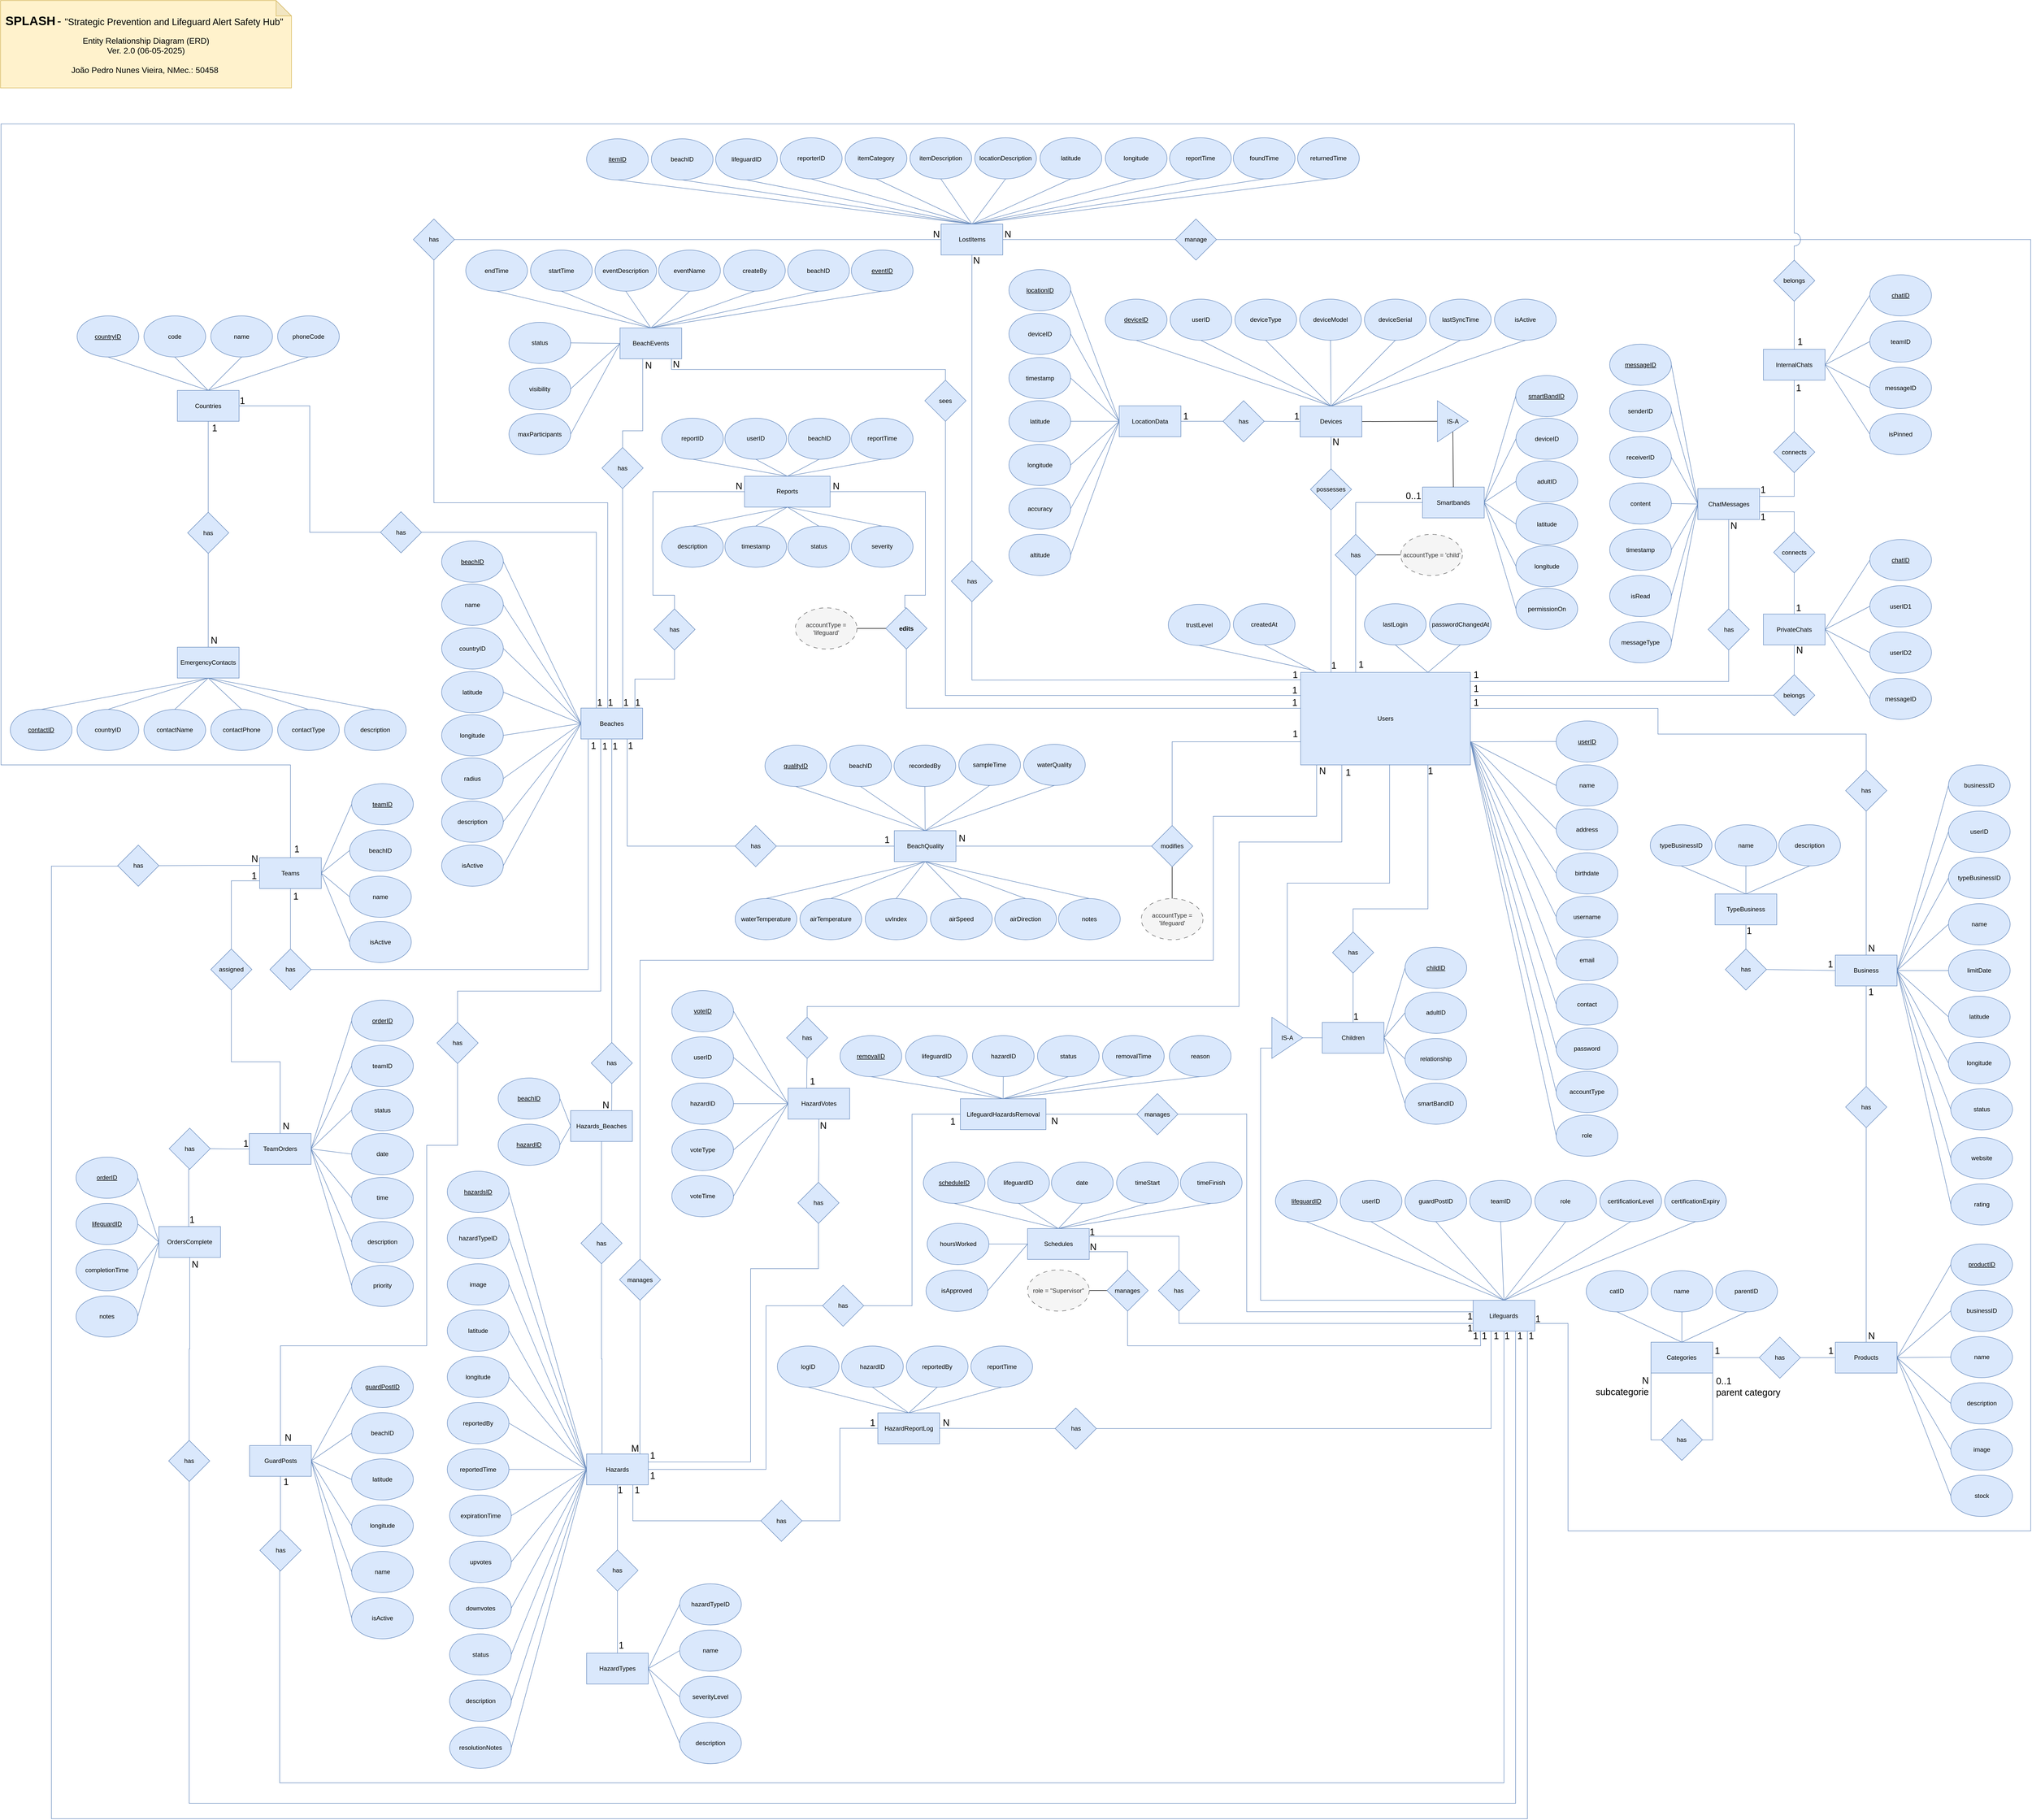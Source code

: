<mxfile version="26.2.14">
  <diagram name="Página-1" id="4oQC25rM-l1QRuHKkP84">
    <mxGraphModel grid="0" page="0" gridSize="10" guides="1" tooltips="1" connect="1" arrows="1" fold="1" pageScale="1" pageWidth="827" pageHeight="1169" math="0" shadow="0">
      <root>
        <mxCell id="0" />
        <mxCell id="1" parent="0" />
        <mxCell id="goPLEbvlsZW9IQTQK6dc-411" style="edgeStyle=orthogonalEdgeStyle;rounded=0;orthogonalLoop=1;jettySize=auto;html=1;entryX=0.5;entryY=1;entryDx=0;entryDy=0;fillColor=#dae8fc;strokeColor=#6c8ebf;endArrow=none;startFill=0;exitX=0;exitY=0.25;exitDx=0;exitDy=0;" edge="1" parent="1" source="goPLEbvlsZW9IQTQK6dc-7" target="goPLEbvlsZW9IQTQK6dc-407">
          <mxGeometry relative="1" as="geometry">
            <Array as="points">
              <mxPoint x="1249" y="415" />
            </Array>
            <mxPoint x="1820" y="440" as="sourcePoint" />
          </mxGeometry>
        </mxCell>
        <mxCell id="goPLEbvlsZW9IQTQK6dc-427" style="edgeStyle=orthogonalEdgeStyle;rounded=0;orthogonalLoop=1;jettySize=auto;html=1;entryX=0.5;entryY=1;entryDx=0;entryDy=0;endArrow=none;startFill=0;fillColor=#dae8fc;strokeColor=#6c8ebf;exitX=0.179;exitY=0.004;exitDx=0;exitDy=0;exitPerimeter=0;" edge="1" parent="1" source="goPLEbvlsZW9IQTQK6dc-7" target="goPLEbvlsZW9IQTQK6dc-25">
          <mxGeometry relative="1" as="geometry">
            <mxPoint x="1999" y="369" as="sourcePoint" />
          </mxGeometry>
        </mxCell>
        <mxCell id="goPLEbvlsZW9IQTQK6dc-453" style="edgeStyle=orthogonalEdgeStyle;rounded=0;orthogonalLoop=1;jettySize=auto;html=1;entryX=0.5;entryY=1;entryDx=0;entryDy=0;endArrow=none;startFill=0;fillColor=#dae8fc;strokeColor=#6c8ebf;exitX=0.003;exitY=0.08;exitDx=0;exitDy=0;exitPerimeter=0;" edge="1" parent="1" source="goPLEbvlsZW9IQTQK6dc-7" target="goPLEbvlsZW9IQTQK6dc-452">
          <mxGeometry relative="1" as="geometry">
            <Array as="points">
              <mxPoint x="1870" y="384" />
              <mxPoint x="1301" y="385" />
            </Array>
            <mxPoint x="1870" y="390" as="sourcePoint" />
          </mxGeometry>
        </mxCell>
        <mxCell id="goPLEbvlsZW9IQTQK6dc-7" value="Users" style="rounded=0;whiteSpace=wrap;html=1;fillColor=#dae8fc;strokeColor=#6c8ebf;" vertex="1" parent="1">
          <mxGeometry x="1940" y="370" width="330" height="180" as="geometry" />
        </mxCell>
        <mxCell id="goPLEbvlsZW9IQTQK6dc-428" style="edgeStyle=orthogonalEdgeStyle;rounded=0;orthogonalLoop=1;jettySize=auto;html=1;exitX=0.5;exitY=0;exitDx=0;exitDy=0;entryX=0.5;entryY=1;entryDx=0;entryDy=0;endArrow=none;startFill=0;fillColor=#dae8fc;strokeColor=#6c8ebf;" edge="1" parent="1" source="goPLEbvlsZW9IQTQK6dc-25" target="goPLEbvlsZW9IQTQK6dc-47">
          <mxGeometry relative="1" as="geometry" />
        </mxCell>
        <mxCell id="goPLEbvlsZW9IQTQK6dc-25" value="possesses" style="rhombus;whiteSpace=wrap;html=1;fillColor=#dae8fc;strokeColor=#6c8ebf;" vertex="1" parent="1">
          <mxGeometry x="1959" y="-26" width="80" height="80" as="geometry" />
        </mxCell>
        <mxCell id="goPLEbvlsZW9IQTQK6dc-429" style="edgeStyle=orthogonalEdgeStyle;rounded=0;orthogonalLoop=1;jettySize=auto;html=1;exitX=0;exitY=0.5;exitDx=0;exitDy=0;entryX=1;entryY=0.5;entryDx=0;entryDy=0;endArrow=none;startFill=0;fillColor=#dae8fc;strokeColor=#6c8ebf;" edge="1" parent="1" source="goPLEbvlsZW9IQTQK6dc-47" target="goPLEbvlsZW9IQTQK6dc-108">
          <mxGeometry relative="1" as="geometry" />
        </mxCell>
        <mxCell id="WwWd-Ju33dfGjtzSpMsb-16" style="edgeStyle=none;curved=1;rounded=0;orthogonalLoop=1;jettySize=auto;html=1;exitX=1;exitY=0.5;exitDx=0;exitDy=0;entryX=0;entryY=0.5;entryDx=0;entryDy=0;fontSize=12;startSize=8;endSize=8;endArrow=none;startFill=0;" edge="1" parent="1" source="goPLEbvlsZW9IQTQK6dc-47" target="WwWd-Ju33dfGjtzSpMsb-15">
          <mxGeometry relative="1" as="geometry" />
        </mxCell>
        <mxCell id="goPLEbvlsZW9IQTQK6dc-47" value="Devices" style="rounded=0;whiteSpace=wrap;html=1;fillColor=#dae8fc;strokeColor=#6c8ebf;" vertex="1" parent="1">
          <mxGeometry x="1939" y="-148" width="120" height="60" as="geometry" />
        </mxCell>
        <mxCell id="goPLEbvlsZW9IQTQK6dc-63" style="rounded=0;orthogonalLoop=1;jettySize=auto;html=1;exitX=0.5;exitY=1;exitDx=0;exitDy=0;entryX=0.5;entryY=0;entryDx=0;entryDy=0;endArrow=none;startFill=0;fillColor=#dae8fc;strokeColor=#6c8ebf;" edge="1" parent="1" source="goPLEbvlsZW9IQTQK6dc-49" target="goPLEbvlsZW9IQTQK6dc-47">
          <mxGeometry relative="1" as="geometry" />
        </mxCell>
        <mxCell id="goPLEbvlsZW9IQTQK6dc-49" value="deviceModel" style="ellipse;whiteSpace=wrap;html=1;fillColor=#dae8fc;strokeColor=#6c8ebf;" vertex="1" parent="1">
          <mxGeometry x="1938" y="-356" width="120" height="80" as="geometry" />
        </mxCell>
        <mxCell id="goPLEbvlsZW9IQTQK6dc-64" style="rounded=0;orthogonalLoop=1;jettySize=auto;html=1;exitX=0.5;exitY=1;exitDx=0;exitDy=0;entryX=0.5;entryY=0;entryDx=0;entryDy=0;endArrow=none;startFill=0;fillColor=#dae8fc;strokeColor=#6c8ebf;" edge="1" parent="1" source="goPLEbvlsZW9IQTQK6dc-50" target="goPLEbvlsZW9IQTQK6dc-47">
          <mxGeometry relative="1" as="geometry" />
        </mxCell>
        <mxCell id="goPLEbvlsZW9IQTQK6dc-50" value="deviceSerial" style="ellipse;whiteSpace=wrap;html=1;fillColor=#dae8fc;strokeColor=#6c8ebf;" vertex="1" parent="1">
          <mxGeometry x="2064" y="-356" width="120" height="80" as="geometry" />
        </mxCell>
        <mxCell id="goPLEbvlsZW9IQTQK6dc-60" style="rounded=0;orthogonalLoop=1;jettySize=auto;html=1;exitX=0.5;exitY=1;exitDx=0;exitDy=0;entryX=0.5;entryY=0;entryDx=0;entryDy=0;endArrow=none;startFill=0;fillColor=#dae8fc;strokeColor=#6c8ebf;" edge="1" parent="1" source="goPLEbvlsZW9IQTQK6dc-51" target="goPLEbvlsZW9IQTQK6dc-47">
          <mxGeometry relative="1" as="geometry" />
        </mxCell>
        <mxCell id="goPLEbvlsZW9IQTQK6dc-51" value="&lt;u&gt;deviceID&lt;/u&gt;" style="ellipse;whiteSpace=wrap;html=1;fillColor=#dae8fc;strokeColor=#6c8ebf;" vertex="1" parent="1">
          <mxGeometry x="1560" y="-356" width="120" height="80" as="geometry" />
        </mxCell>
        <mxCell id="goPLEbvlsZW9IQTQK6dc-61" style="rounded=0;orthogonalLoop=1;jettySize=auto;html=1;exitX=0.5;exitY=1;exitDx=0;exitDy=0;entryX=0.5;entryY=0;entryDx=0;entryDy=0;endArrow=none;startFill=0;fillColor=#dae8fc;strokeColor=#6c8ebf;" edge="1" parent="1" source="goPLEbvlsZW9IQTQK6dc-52" target="goPLEbvlsZW9IQTQK6dc-47">
          <mxGeometry relative="1" as="geometry">
            <mxPoint x="1900" y="-168" as="targetPoint" />
          </mxGeometry>
        </mxCell>
        <mxCell id="goPLEbvlsZW9IQTQK6dc-52" value="userID" style="ellipse;whiteSpace=wrap;html=1;fillColor=#dae8fc;strokeColor=#6c8ebf;" vertex="1" parent="1">
          <mxGeometry x="1686" y="-356" width="120" height="80" as="geometry" />
        </mxCell>
        <mxCell id="goPLEbvlsZW9IQTQK6dc-62" style="rounded=0;orthogonalLoop=1;jettySize=auto;html=1;exitX=0.5;exitY=1;exitDx=0;exitDy=0;entryX=0.5;entryY=0;entryDx=0;entryDy=0;endArrow=none;startFill=0;fillColor=#dae8fc;strokeColor=#6c8ebf;" edge="1" parent="1" source="goPLEbvlsZW9IQTQK6dc-53" target="goPLEbvlsZW9IQTQK6dc-47">
          <mxGeometry relative="1" as="geometry" />
        </mxCell>
        <mxCell id="goPLEbvlsZW9IQTQK6dc-53" value="deviceType" style="ellipse;whiteSpace=wrap;html=1;fillColor=#dae8fc;strokeColor=#6c8ebf;" vertex="1" parent="1">
          <mxGeometry x="1812" y="-356" width="120" height="80" as="geometry" />
        </mxCell>
        <mxCell id="goPLEbvlsZW9IQTQK6dc-65" style="rounded=0;orthogonalLoop=1;jettySize=auto;html=1;exitX=0.5;exitY=1;exitDx=0;exitDy=0;entryX=0.5;entryY=0;entryDx=0;entryDy=0;endArrow=none;startFill=0;fillColor=#dae8fc;strokeColor=#6c8ebf;" edge="1" parent="1" source="goPLEbvlsZW9IQTQK6dc-54" target="goPLEbvlsZW9IQTQK6dc-47">
          <mxGeometry relative="1" as="geometry" />
        </mxCell>
        <mxCell id="goPLEbvlsZW9IQTQK6dc-54" value="lastSyncTime" style="ellipse;whiteSpace=wrap;html=1;fillColor=#dae8fc;strokeColor=#6c8ebf;" vertex="1" parent="1">
          <mxGeometry x="2190.5" y="-356" width="120" height="80" as="geometry" />
        </mxCell>
        <mxCell id="goPLEbvlsZW9IQTQK6dc-66" style="rounded=0;orthogonalLoop=1;jettySize=auto;html=1;exitX=0.5;exitY=1;exitDx=0;exitDy=0;entryX=0.5;entryY=0;entryDx=0;entryDy=0;endArrow=none;startFill=0;fillColor=#dae8fc;strokeColor=#6c8ebf;" edge="1" parent="1" source="goPLEbvlsZW9IQTQK6dc-55" target="goPLEbvlsZW9IQTQK6dc-47">
          <mxGeometry relative="1" as="geometry" />
        </mxCell>
        <mxCell id="goPLEbvlsZW9IQTQK6dc-55" value="isActive" style="ellipse;whiteSpace=wrap;html=1;fillColor=#dae8fc;strokeColor=#6c8ebf;" vertex="1" parent="1">
          <mxGeometry x="2317" y="-356" width="120" height="80" as="geometry" />
        </mxCell>
        <mxCell id="goPLEbvlsZW9IQTQK6dc-68" value="LocationData" style="rounded=0;whiteSpace=wrap;html=1;fillColor=#dae8fc;strokeColor=#6c8ebf;" vertex="1" parent="1">
          <mxGeometry x="1587" y="-148.5" width="120" height="60" as="geometry" />
        </mxCell>
        <mxCell id="goPLEbvlsZW9IQTQK6dc-111" style="rounded=0;orthogonalLoop=1;jettySize=auto;html=1;exitX=1;exitY=0.5;exitDx=0;exitDy=0;fillColor=#dae8fc;strokeColor=#6c8ebf;endArrow=none;startFill=0;entryX=0;entryY=0.5;entryDx=0;entryDy=0;" edge="1" parent="1" source="goPLEbvlsZW9IQTQK6dc-70" target="goPLEbvlsZW9IQTQK6dc-68">
          <mxGeometry relative="1" as="geometry">
            <mxPoint x="1766" y="-33.5" as="targetPoint" />
          </mxGeometry>
        </mxCell>
        <mxCell id="goPLEbvlsZW9IQTQK6dc-70" value="latitude" style="ellipse;whiteSpace=wrap;html=1;fillColor=#dae8fc;strokeColor=#6c8ebf;" vertex="1" parent="1">
          <mxGeometry x="1372.5" y="-158.5" width="120" height="80" as="geometry" />
        </mxCell>
        <mxCell id="goPLEbvlsZW9IQTQK6dc-115" style="rounded=0;orthogonalLoop=1;jettySize=auto;html=1;exitX=1;exitY=0.5;exitDx=0;exitDy=0;fillColor=#dae8fc;strokeColor=#6c8ebf;endArrow=none;startFill=0;entryX=0;entryY=0.5;entryDx=0;entryDy=0;" edge="1" parent="1" source="goPLEbvlsZW9IQTQK6dc-72" target="goPLEbvlsZW9IQTQK6dc-68">
          <mxGeometry relative="1" as="geometry">
            <mxPoint x="1546" y="-93.5" as="targetPoint" />
          </mxGeometry>
        </mxCell>
        <mxCell id="goPLEbvlsZW9IQTQK6dc-72" value="longitude" style="ellipse;whiteSpace=wrap;html=1;fillColor=#dae8fc;strokeColor=#6c8ebf;" vertex="1" parent="1">
          <mxGeometry x="1372.5" y="-73.5" width="120" height="80" as="geometry" />
        </mxCell>
        <mxCell id="goPLEbvlsZW9IQTQK6dc-114" style="rounded=0;orthogonalLoop=1;jettySize=auto;html=1;exitX=1;exitY=0.5;exitDx=0;exitDy=0;entryX=0;entryY=0.5;entryDx=0;entryDy=0;fillColor=#dae8fc;strokeColor=#6c8ebf;endArrow=none;startFill=0;" edge="1" parent="1" source="goPLEbvlsZW9IQTQK6dc-74" target="goPLEbvlsZW9IQTQK6dc-68">
          <mxGeometry relative="1" as="geometry" />
        </mxCell>
        <mxCell id="goPLEbvlsZW9IQTQK6dc-74" value="&lt;u&gt;locationID&lt;/u&gt;" style="ellipse;whiteSpace=wrap;html=1;fillColor=#dae8fc;strokeColor=#6c8ebf;" vertex="1" parent="1">
          <mxGeometry x="1372.5" y="-413.5" width="120" height="80" as="geometry" />
        </mxCell>
        <mxCell id="goPLEbvlsZW9IQTQK6dc-113" style="rounded=0;orthogonalLoop=1;jettySize=auto;html=1;exitX=1;exitY=0.5;exitDx=0;exitDy=0;entryX=0;entryY=0.5;entryDx=0;entryDy=0;fillColor=#dae8fc;strokeColor=#6c8ebf;endArrow=none;startFill=0;" edge="1" parent="1" source="goPLEbvlsZW9IQTQK6dc-76" target="goPLEbvlsZW9IQTQK6dc-68">
          <mxGeometry relative="1" as="geometry">
            <mxPoint x="1315.5" y="-209" as="targetPoint" />
          </mxGeometry>
        </mxCell>
        <mxCell id="goPLEbvlsZW9IQTQK6dc-76" value="deviceID" style="ellipse;whiteSpace=wrap;html=1;fillColor=#dae8fc;strokeColor=#6c8ebf;" vertex="1" parent="1">
          <mxGeometry x="1372.5" y="-328.5" width="120" height="80" as="geometry" />
        </mxCell>
        <mxCell id="goPLEbvlsZW9IQTQK6dc-112" style="rounded=0;orthogonalLoop=1;jettySize=auto;html=1;exitX=1;exitY=0.5;exitDx=0;exitDy=0;fillColor=#dae8fc;strokeColor=#6c8ebf;endArrow=none;startFill=0;entryX=0;entryY=0.5;entryDx=0;entryDy=0;" edge="1" parent="1" source="goPLEbvlsZW9IQTQK6dc-78" target="goPLEbvlsZW9IQTQK6dc-68">
          <mxGeometry relative="1" as="geometry">
            <mxPoint x="1526" y="-153.5" as="targetPoint" />
          </mxGeometry>
        </mxCell>
        <mxCell id="goPLEbvlsZW9IQTQK6dc-78" value="timestamp" style="ellipse;whiteSpace=wrap;html=1;fillColor=#dae8fc;strokeColor=#6c8ebf;" vertex="1" parent="1">
          <mxGeometry x="1372.5" y="-242.5" width="120" height="80" as="geometry" />
        </mxCell>
        <mxCell id="goPLEbvlsZW9IQTQK6dc-116" style="rounded=0;orthogonalLoop=1;jettySize=auto;html=1;exitX=1;exitY=0.5;exitDx=0;exitDy=0;entryX=0;entryY=0.5;entryDx=0;entryDy=0;fillColor=#dae8fc;strokeColor=#6c8ebf;endArrow=none;startFill=0;" edge="1" parent="1" source="goPLEbvlsZW9IQTQK6dc-80" target="goPLEbvlsZW9IQTQK6dc-68">
          <mxGeometry relative="1" as="geometry">
            <mxPoint x="1265.5" y="1" as="targetPoint" />
          </mxGeometry>
        </mxCell>
        <mxCell id="goPLEbvlsZW9IQTQK6dc-80" value="accuracy" style="ellipse;whiteSpace=wrap;html=1;fillColor=#dae8fc;strokeColor=#6c8ebf;" vertex="1" parent="1">
          <mxGeometry x="1372.5" y="11.5" width="120" height="80" as="geometry" />
        </mxCell>
        <mxCell id="goPLEbvlsZW9IQTQK6dc-117" style="rounded=0;orthogonalLoop=1;jettySize=auto;html=1;exitX=1;exitY=0.5;exitDx=0;exitDy=0;entryX=0;entryY=0.5;entryDx=0;entryDy=0;fillColor=#dae8fc;strokeColor=#6c8ebf;endArrow=none;startFill=0;" edge="1" parent="1" source="goPLEbvlsZW9IQTQK6dc-82" target="goPLEbvlsZW9IQTQK6dc-68">
          <mxGeometry relative="1" as="geometry">
            <mxPoint x="1265.5" y="51" as="targetPoint" />
          </mxGeometry>
        </mxCell>
        <mxCell id="goPLEbvlsZW9IQTQK6dc-82" value="altitude" style="ellipse;whiteSpace=wrap;html=1;fillColor=#dae8fc;strokeColor=#6c8ebf;" vertex="1" parent="1">
          <mxGeometry x="1372.5" y="101.5" width="120" height="80" as="geometry" />
        </mxCell>
        <mxCell id="goPLEbvlsZW9IQTQK6dc-465" style="edgeStyle=orthogonalEdgeStyle;rounded=0;orthogonalLoop=1;jettySize=auto;html=1;exitX=0.5;exitY=0;exitDx=0;exitDy=0;entryX=0.5;entryY=1;entryDx=0;entryDy=0;endArrow=none;startFill=0;fillColor=#dae8fc;strokeColor=#6c8ebf;" edge="1" parent="1" source="goPLEbvlsZW9IQTQK6dc-83" target="goPLEbvlsZW9IQTQK6dc-98">
          <mxGeometry relative="1" as="geometry" />
        </mxCell>
        <mxCell id="goPLEbvlsZW9IQTQK6dc-467" style="edgeStyle=orthogonalEdgeStyle;rounded=0;orthogonalLoop=1;jettySize=auto;html=1;exitX=0;exitY=0.5;exitDx=0;exitDy=0;entryX=1;entryY=0.5;entryDx=0;entryDy=0;endArrow=none;startFill=0;fillColor=#dae8fc;strokeColor=#6c8ebf;" edge="1" parent="1" source="goPLEbvlsZW9IQTQK6dc-83" target="goPLEbvlsZW9IQTQK6dc-230">
          <mxGeometry relative="1" as="geometry" />
        </mxCell>
        <mxCell id="goPLEbvlsZW9IQTQK6dc-83" value="Children" style="rounded=0;whiteSpace=wrap;html=1;fillColor=#dae8fc;strokeColor=#6c8ebf;" vertex="1" parent="1">
          <mxGeometry x="1981.93" y="1050.88" width="120" height="60" as="geometry" />
        </mxCell>
        <mxCell id="goPLEbvlsZW9IQTQK6dc-85" value="smartBandID" style="ellipse;whiteSpace=wrap;html=1;fillColor=#dae8fc;strokeColor=#6c8ebf;" vertex="1" parent="1">
          <mxGeometry x="2142.93" y="1169" width="120" height="80" as="geometry" />
        </mxCell>
        <mxCell id="goPLEbvlsZW9IQTQK6dc-89" value="&lt;u&gt;childID&lt;/u&gt;" style="ellipse;whiteSpace=wrap;html=1;fillColor=#dae8fc;strokeColor=#6c8ebf;" vertex="1" parent="1">
          <mxGeometry x="2142.93" y="904.75" width="120" height="80" as="geometry" />
        </mxCell>
        <mxCell id="goPLEbvlsZW9IQTQK6dc-91" value="adultID" style="ellipse;whiteSpace=wrap;html=1;fillColor=#dae8fc;strokeColor=#6c8ebf;" vertex="1" parent="1">
          <mxGeometry x="2142.93" y="992.25" width="120" height="80" as="geometry" />
        </mxCell>
        <mxCell id="goPLEbvlsZW9IQTQK6dc-93" value="relationship" style="ellipse;whiteSpace=wrap;html=1;fillColor=#dae8fc;strokeColor=#6c8ebf;" vertex="1" parent="1">
          <mxGeometry x="2142.93" y="1082.25" width="120" height="80" as="geometry" />
        </mxCell>
        <mxCell id="goPLEbvlsZW9IQTQK6dc-98" value="has" style="rhombus;whiteSpace=wrap;html=1;fillColor=#dae8fc;strokeColor=#6c8ebf;" vertex="1" parent="1">
          <mxGeometry x="2001.93" y="875" width="80" height="80" as="geometry" />
        </mxCell>
        <mxCell id="goPLEbvlsZW9IQTQK6dc-430" style="edgeStyle=orthogonalEdgeStyle;rounded=0;orthogonalLoop=1;jettySize=auto;html=1;exitX=0;exitY=0.5;exitDx=0;exitDy=0;entryX=1;entryY=0.5;entryDx=0;entryDy=0;endArrow=none;startFill=0;fillColor=#dae8fc;strokeColor=#6c8ebf;" edge="1" parent="1" source="goPLEbvlsZW9IQTQK6dc-108" target="goPLEbvlsZW9IQTQK6dc-68">
          <mxGeometry relative="1" as="geometry" />
        </mxCell>
        <mxCell id="goPLEbvlsZW9IQTQK6dc-108" value="has" style="rhombus;whiteSpace=wrap;html=1;fillColor=#dae8fc;strokeColor=#6c8ebf;" vertex="1" parent="1">
          <mxGeometry x="1789" y="-158.5" width="80" height="80" as="geometry" />
        </mxCell>
        <mxCell id="goPLEbvlsZW9IQTQK6dc-130" value="TypeBusiness" style="rounded=0;whiteSpace=wrap;html=1;fillColor=#dae8fc;strokeColor=#6c8ebf;" vertex="1" parent="1">
          <mxGeometry x="2746" y="801.06" width="120" height="60" as="geometry" />
        </mxCell>
        <mxCell id="goPLEbvlsZW9IQTQK6dc-134" value="typeBusinessID" style="ellipse;whiteSpace=wrap;html=1;fillColor=#dae8fc;strokeColor=#6c8ebf;" vertex="1" parent="1">
          <mxGeometry x="2620" y="666.5" width="120" height="80" as="geometry" />
        </mxCell>
        <mxCell id="goPLEbvlsZW9IQTQK6dc-136" value="name" style="ellipse;whiteSpace=wrap;html=1;fillColor=#dae8fc;strokeColor=#6c8ebf;" vertex="1" parent="1">
          <mxGeometry x="2746" y="666.5" width="120" height="80" as="geometry" />
        </mxCell>
        <mxCell id="goPLEbvlsZW9IQTQK6dc-138" value="description" style="ellipse;whiteSpace=wrap;html=1;fillColor=#dae8fc;strokeColor=#6c8ebf;" vertex="1" parent="1">
          <mxGeometry x="2870" y="666.5" width="120" height="80" as="geometry" />
        </mxCell>
        <mxCell id="mkDTybn_6BE_TkHUgI63-8" style="edgeStyle=orthogonalEdgeStyle;rounded=0;orthogonalLoop=1;jettySize=auto;html=1;exitX=0.5;exitY=0;exitDx=0;exitDy=0;entryX=0.5;entryY=1;entryDx=0;entryDy=0;endArrow=none;startFill=0;fillColor=#dae8fc;strokeColor=#6c8ebf;" edge="1" parent="1" source="goPLEbvlsZW9IQTQK6dc-143" target="mkDTybn_6BE_TkHUgI63-6">
          <mxGeometry relative="1" as="geometry" />
        </mxCell>
        <mxCell id="mkDTybn_6BE_TkHUgI63-9" style="edgeStyle=orthogonalEdgeStyle;rounded=0;orthogonalLoop=1;jettySize=auto;html=1;exitX=0.5;exitY=1;exitDx=0;exitDy=0;entryX=0.5;entryY=0;entryDx=0;entryDy=0;endArrow=none;startFill=0;fillColor=#dae8fc;strokeColor=#6c8ebf;" edge="1" parent="1" source="goPLEbvlsZW9IQTQK6dc-143" target="ErIsxDSsoQ_8WcdyEyO8-65">
          <mxGeometry relative="1" as="geometry" />
        </mxCell>
        <mxCell id="goPLEbvlsZW9IQTQK6dc-143" value="Business" style="rounded=0;whiteSpace=wrap;html=1;fillColor=#dae8fc;strokeColor=#6c8ebf;" vertex="1" parent="1">
          <mxGeometry x="2980" y="920" width="120" height="60" as="geometry" />
        </mxCell>
        <mxCell id="goPLEbvlsZW9IQTQK6dc-145" value="name" style="ellipse;whiteSpace=wrap;html=1;fillColor=#dae8fc;strokeColor=#6c8ebf;" vertex="1" parent="1">
          <mxGeometry x="3200" y="820" width="120" height="80" as="geometry" />
        </mxCell>
        <mxCell id="goPLEbvlsZW9IQTQK6dc-147" value="limitDate" style="ellipse;whiteSpace=wrap;html=1;fillColor=#dae8fc;strokeColor=#6c8ebf;" vertex="1" parent="1">
          <mxGeometry x="3200" y="910" width="120" height="80" as="geometry" />
        </mxCell>
        <mxCell id="goPLEbvlsZW9IQTQK6dc-149" value="businessID" style="ellipse;whiteSpace=wrap;html=1;fillColor=#dae8fc;strokeColor=#6c8ebf;" vertex="1" parent="1">
          <mxGeometry x="3200" y="550" width="120" height="80" as="geometry" />
        </mxCell>
        <mxCell id="goPLEbvlsZW9IQTQK6dc-151" value="userID" style="ellipse;whiteSpace=wrap;html=1;fillColor=#dae8fc;strokeColor=#6c8ebf;" vertex="1" parent="1">
          <mxGeometry x="3200" y="640" width="120" height="80" as="geometry" />
        </mxCell>
        <mxCell id="goPLEbvlsZW9IQTQK6dc-153" value="typeBusinessID" style="ellipse;whiteSpace=wrap;html=1;fillColor=#dae8fc;strokeColor=#6c8ebf;" vertex="1" parent="1">
          <mxGeometry x="3200" y="730" width="120" height="80" as="geometry" />
        </mxCell>
        <mxCell id="goPLEbvlsZW9IQTQK6dc-155" value="latitude" style="ellipse;whiteSpace=wrap;html=1;fillColor=#dae8fc;strokeColor=#6c8ebf;" vertex="1" parent="1">
          <mxGeometry x="3200" y="1000" width="120" height="80" as="geometry" />
        </mxCell>
        <mxCell id="goPLEbvlsZW9IQTQK6dc-157" value="longitude" style="ellipse;whiteSpace=wrap;html=1;fillColor=#dae8fc;strokeColor=#6c8ebf;" vertex="1" parent="1">
          <mxGeometry x="3200" y="1090" width="120" height="80" as="geometry" />
        </mxCell>
        <mxCell id="goPLEbvlsZW9IQTQK6dc-161" value="status" style="ellipse;whiteSpace=wrap;html=1;fillColor=#dae8fc;strokeColor=#6c8ebf;" vertex="1" parent="1">
          <mxGeometry x="3204.5" y="1180" width="120" height="80" as="geometry" />
        </mxCell>
        <mxCell id="J3ua9ka9T4ltko0ZkffU-57" style="edgeStyle=orthogonalEdgeStyle;rounded=0;orthogonalLoop=1;jettySize=auto;html=1;exitX=0;exitY=0.25;exitDx=0;exitDy=0;entryX=1;entryY=0.5;entryDx=0;entryDy=0;endArrow=none;endFill=1;startFill=0;fillColor=#dae8fc;strokeColor=#6c8ebf;" edge="1" parent="1" source="goPLEbvlsZW9IQTQK6dc-164" target="J3ua9ka9T4ltko0ZkffU-56">
          <mxGeometry relative="1" as="geometry" />
        </mxCell>
        <mxCell id="goPLEbvlsZW9IQTQK6dc-164" value="Teams" style="rounded=0;whiteSpace=wrap;html=1;fillColor=#dae8fc;strokeColor=#6c8ebf;" vertex="1" parent="1">
          <mxGeometry x="-85" y="730.5" width="120" height="60" as="geometry" />
        </mxCell>
        <mxCell id="goPLEbvlsZW9IQTQK6dc-166" value="isActive" style="ellipse;whiteSpace=wrap;html=1;fillColor=#dae8fc;strokeColor=#6c8ebf;" vertex="1" parent="1">
          <mxGeometry x="90" y="854.5" width="120" height="80" as="geometry" />
        </mxCell>
        <mxCell id="goPLEbvlsZW9IQTQK6dc-168" value="&lt;u&gt;teamID&lt;/u&gt;" style="ellipse;whiteSpace=wrap;html=1;fillColor=#dae8fc;strokeColor=#6c8ebf;" vertex="1" parent="1">
          <mxGeometry x="94" y="586.5" width="120" height="80" as="geometry" />
        </mxCell>
        <mxCell id="goPLEbvlsZW9IQTQK6dc-170" value="beachID" style="ellipse;whiteSpace=wrap;html=1;fillColor=#dae8fc;strokeColor=#6c8ebf;" vertex="1" parent="1">
          <mxGeometry x="90" y="676.5" width="120" height="80" as="geometry" />
        </mxCell>
        <mxCell id="goPLEbvlsZW9IQTQK6dc-172" value="name" style="ellipse;whiteSpace=wrap;html=1;fillColor=#dae8fc;strokeColor=#6c8ebf;" vertex="1" parent="1">
          <mxGeometry x="90" y="766.5" width="120" height="80" as="geometry" />
        </mxCell>
        <mxCell id="J3ua9ka9T4ltko0ZkffU-45" style="edgeStyle=orthogonalEdgeStyle;rounded=0;orthogonalLoop=1;jettySize=auto;html=1;exitX=0.5;exitY=1;exitDx=0;exitDy=0;entryX=0.5;entryY=0;entryDx=0;entryDy=0;endArrow=none;endFill=1;startFill=0;fillColor=#dae8fc;strokeColor=#6c8ebf;" edge="1" parent="1" source="goPLEbvlsZW9IQTQK6dc-174" target="goPLEbvlsZW9IQTQK6dc-176">
          <mxGeometry relative="1" as="geometry" />
        </mxCell>
        <mxCell id="goPLEbvlsZW9IQTQK6dc-174" value="assigned" style="rhombus;whiteSpace=wrap;html=1;fillColor=#dae8fc;strokeColor=#6c8ebf;" vertex="1" parent="1">
          <mxGeometry x="-180" y="908" width="80" height="80" as="geometry" />
        </mxCell>
        <mxCell id="J3ua9ka9T4ltko0ZkffU-80" style="edgeStyle=orthogonalEdgeStyle;rounded=0;orthogonalLoop=1;jettySize=auto;html=1;exitX=0;exitY=0.5;exitDx=0;exitDy=0;entryX=1;entryY=0.5;entryDx=0;entryDy=0;endArrow=none;startFill=0;fillColor=#dae8fc;strokeColor=#6c8ebf;" edge="1" parent="1" source="goPLEbvlsZW9IQTQK6dc-176" target="J3ua9ka9T4ltko0ZkffU-79">
          <mxGeometry relative="1" as="geometry" />
        </mxCell>
        <mxCell id="goPLEbvlsZW9IQTQK6dc-176" value="TeamOrders" style="rounded=0;whiteSpace=wrap;html=1;fillColor=#dae8fc;strokeColor=#6c8ebf;" vertex="1" parent="1">
          <mxGeometry x="-105" y="1267.06" width="120" height="60" as="geometry" />
        </mxCell>
        <mxCell id="goPLEbvlsZW9IQTQK6dc-178" value="date" style="ellipse;whiteSpace=wrap;html=1;fillColor=#dae8fc;strokeColor=#6c8ebf;" vertex="1" parent="1">
          <mxGeometry x="94" y="1267.06" width="120" height="80" as="geometry" />
        </mxCell>
        <mxCell id="goPLEbvlsZW9IQTQK6dc-180" value="time" style="ellipse;whiteSpace=wrap;html=1;fillColor=#dae8fc;strokeColor=#6c8ebf;" vertex="1" parent="1">
          <mxGeometry x="94" y="1352.44" width="120" height="80" as="geometry" />
        </mxCell>
        <mxCell id="goPLEbvlsZW9IQTQK6dc-182" value="&lt;u&gt;orderID&lt;/u&gt;" style="ellipse;whiteSpace=wrap;html=1;fillColor=#dae8fc;strokeColor=#6c8ebf;" vertex="1" parent="1">
          <mxGeometry x="94" y="1007.56" width="120" height="80" as="geometry" />
        </mxCell>
        <mxCell id="goPLEbvlsZW9IQTQK6dc-184" value="teamID" style="ellipse;whiteSpace=wrap;html=1;fillColor=#dae8fc;strokeColor=#6c8ebf;" vertex="1" parent="1">
          <mxGeometry x="94" y="1095.56" width="120" height="80" as="geometry" />
        </mxCell>
        <mxCell id="goPLEbvlsZW9IQTQK6dc-186" value="status" style="ellipse;whiteSpace=wrap;html=1;fillColor=#dae8fc;strokeColor=#6c8ebf;" vertex="1" parent="1">
          <mxGeometry x="94" y="1181.56" width="120" height="80" as="geometry" />
        </mxCell>
        <mxCell id="goPLEbvlsZW9IQTQK6dc-188" value="description" style="ellipse;whiteSpace=wrap;html=1;fillColor=#dae8fc;strokeColor=#6c8ebf;" vertex="1" parent="1">
          <mxGeometry x="94" y="1438.44" width="120" height="80" as="geometry" />
        </mxCell>
        <mxCell id="goPLEbvlsZW9IQTQK6dc-190" value="priority" style="ellipse;whiteSpace=wrap;html=1;fillColor=#dae8fc;strokeColor=#6c8ebf;" vertex="1" parent="1">
          <mxGeometry x="94" y="1523.44" width="120" height="80" as="geometry" />
        </mxCell>
        <mxCell id="goPLEbvlsZW9IQTQK6dc-199" style="rounded=0;orthogonalLoop=1;jettySize=auto;html=1;exitX=0;exitY=0.5;exitDx=0;exitDy=0;entryX=1;entryY=0.5;entryDx=0;entryDy=0;endArrow=none;startFill=0;fillColor=#dae8fc;strokeColor=#6c8ebf;" edge="1" parent="1" source="goPLEbvlsZW9IQTQK6dc-149" target="goPLEbvlsZW9IQTQK6dc-143">
          <mxGeometry relative="1" as="geometry">
            <mxPoint x="2661" y="390" as="sourcePoint" />
            <mxPoint x="2850" y="508" as="targetPoint" />
          </mxGeometry>
        </mxCell>
        <mxCell id="goPLEbvlsZW9IQTQK6dc-200" style="rounded=0;orthogonalLoop=1;jettySize=auto;html=1;exitX=0;exitY=0.5;exitDx=0;exitDy=0;endArrow=none;startFill=0;fillColor=#dae8fc;strokeColor=#6c8ebf;entryX=1;entryY=0.5;entryDx=0;entryDy=0;" edge="1" parent="1" source="goPLEbvlsZW9IQTQK6dc-151" target="goPLEbvlsZW9IQTQK6dc-143">
          <mxGeometry relative="1" as="geometry">
            <mxPoint x="2717" y="645" as="sourcePoint" />
            <mxPoint x="2789" y="810" as="targetPoint" />
          </mxGeometry>
        </mxCell>
        <mxCell id="goPLEbvlsZW9IQTQK6dc-201" style="rounded=0;orthogonalLoop=1;jettySize=auto;html=1;exitX=0;exitY=0.5;exitDx=0;exitDy=0;endArrow=none;startFill=0;fillColor=#dae8fc;strokeColor=#6c8ebf;entryX=1;entryY=0.5;entryDx=0;entryDy=0;" edge="1" parent="1" source="goPLEbvlsZW9IQTQK6dc-153" target="goPLEbvlsZW9IQTQK6dc-143">
          <mxGeometry relative="1" as="geometry">
            <mxPoint x="2717" y="735" as="sourcePoint" />
            <mxPoint x="2749" y="960" as="targetPoint" />
          </mxGeometry>
        </mxCell>
        <mxCell id="goPLEbvlsZW9IQTQK6dc-202" style="rounded=0;orthogonalLoop=1;jettySize=auto;html=1;exitX=0;exitY=0.5;exitDx=0;exitDy=0;endArrow=none;startFill=0;fillColor=#dae8fc;strokeColor=#6c8ebf;entryX=1;entryY=0.5;entryDx=0;entryDy=0;" edge="1" parent="1" source="goPLEbvlsZW9IQTQK6dc-145" target="goPLEbvlsZW9IQTQK6dc-143">
          <mxGeometry relative="1" as="geometry">
            <mxPoint x="2717" y="825" as="sourcePoint" />
            <mxPoint x="2909" y="870" as="targetPoint" />
          </mxGeometry>
        </mxCell>
        <mxCell id="goPLEbvlsZW9IQTQK6dc-203" style="rounded=0;orthogonalLoop=1;jettySize=auto;html=1;exitX=0;exitY=0.5;exitDx=0;exitDy=0;endArrow=none;startFill=0;fillColor=#dae8fc;strokeColor=#6c8ebf;entryX=1;entryY=0.5;entryDx=0;entryDy=0;" edge="1" parent="1" source="goPLEbvlsZW9IQTQK6dc-147" target="goPLEbvlsZW9IQTQK6dc-143">
          <mxGeometry relative="1" as="geometry">
            <mxPoint x="2717" y="915" as="sourcePoint" />
            <mxPoint x="2759" y="950" as="targetPoint" />
          </mxGeometry>
        </mxCell>
        <mxCell id="goPLEbvlsZW9IQTQK6dc-204" style="rounded=0;orthogonalLoop=1;jettySize=auto;html=1;exitX=0;exitY=0.5;exitDx=0;exitDy=0;endArrow=none;startFill=0;fillColor=#dae8fc;strokeColor=#6c8ebf;entryX=1;entryY=0.5;entryDx=0;entryDy=0;" edge="1" parent="1" source="goPLEbvlsZW9IQTQK6dc-155" target="goPLEbvlsZW9IQTQK6dc-143">
          <mxGeometry relative="1" as="geometry">
            <mxPoint x="2717" y="1005" as="sourcePoint" />
            <mxPoint x="2790" y="960" as="targetPoint" />
          </mxGeometry>
        </mxCell>
        <mxCell id="goPLEbvlsZW9IQTQK6dc-205" style="rounded=0;orthogonalLoop=1;jettySize=auto;html=1;exitX=0;exitY=0.5;exitDx=0;exitDy=0;endArrow=none;startFill=0;fillColor=#dae8fc;strokeColor=#6c8ebf;entryX=1;entryY=0.5;entryDx=0;entryDy=0;" edge="1" parent="1" source="goPLEbvlsZW9IQTQK6dc-157" target="goPLEbvlsZW9IQTQK6dc-143">
          <mxGeometry relative="1" as="geometry">
            <mxPoint x="2717" y="1095" as="sourcePoint" />
            <mxPoint x="2790" y="960" as="targetPoint" />
          </mxGeometry>
        </mxCell>
        <mxCell id="goPLEbvlsZW9IQTQK6dc-206" style="rounded=0;orthogonalLoop=1;jettySize=auto;html=1;exitX=0;exitY=0.5;exitDx=0;exitDy=0;endArrow=none;startFill=0;fillColor=#dae8fc;strokeColor=#6c8ebf;entryX=1;entryY=0.5;entryDx=0;entryDy=0;" edge="1" parent="1" source="goPLEbvlsZW9IQTQK6dc-161" target="goPLEbvlsZW9IQTQK6dc-143">
          <mxGeometry relative="1" as="geometry">
            <mxPoint x="2717" y="1185" as="sourcePoint" />
            <mxPoint x="2790" y="960" as="targetPoint" />
          </mxGeometry>
        </mxCell>
        <mxCell id="goPLEbvlsZW9IQTQK6dc-351" style="edgeStyle=orthogonalEdgeStyle;rounded=0;orthogonalLoop=1;jettySize=auto;html=1;exitX=0;exitY=0;exitDx=0;exitDy=0;entryX=0;entryY=0.75;entryDx=0;entryDy=0;endArrow=none;startFill=0;fillColor=#dae8fc;strokeColor=#6c8ebf;" edge="1" parent="1" source="goPLEbvlsZW9IQTQK6dc-210" target="goPLEbvlsZW9IQTQK6dc-230">
          <mxGeometry relative="1" as="geometry">
            <Array as="points">
              <mxPoint x="1862" y="1591" />
              <mxPoint x="1862" y="1101" />
            </Array>
          </mxGeometry>
        </mxCell>
        <mxCell id="goPLEbvlsZW9IQTQK6dc-481" style="edgeStyle=orthogonalEdgeStyle;rounded=0;orthogonalLoop=1;jettySize=auto;html=1;exitX=1;exitY=0.75;exitDx=0;exitDy=0;entryX=1;entryY=0.5;entryDx=0;entryDy=0;endArrow=none;startFill=0;fillColor=#dae8fc;strokeColor=#6c8ebf;" edge="1" parent="1" source="goPLEbvlsZW9IQTQK6dc-210" target="goPLEbvlsZW9IQTQK6dc-482">
          <mxGeometry relative="1" as="geometry">
            <mxPoint x="3050" y="-440" as="targetPoint" />
            <Array as="points">
              <mxPoint x="2460" y="1637" />
              <mxPoint x="2460" y="2040" />
              <mxPoint x="3360" y="2040" />
              <mxPoint x="3360" y="-472" />
            </Array>
          </mxGeometry>
        </mxCell>
        <mxCell id="J3ua9ka9T4ltko0ZkffU-106" style="edgeStyle=orthogonalEdgeStyle;rounded=0;orthogonalLoop=1;jettySize=auto;html=1;endArrow=none;startFill=0;fillColor=#dae8fc;strokeColor=#6c8ebf;entryX=0.5;entryY=1;entryDx=0;entryDy=0;exitX=0.116;exitY=0.993;exitDx=0;exitDy=0;exitPerimeter=0;" edge="1" parent="1" source="goPLEbvlsZW9IQTQK6dc-210" target="J3ua9ka9T4ltko0ZkffU-102">
          <mxGeometry relative="1" as="geometry">
            <mxPoint x="1540" y="1670" as="targetPoint" />
            <Array as="points">
              <mxPoint x="2289" y="1653" />
              <mxPoint x="2290" y="1653" />
              <mxPoint x="2290" y="1680" />
              <mxPoint x="1603" y="1680" />
            </Array>
            <mxPoint x="2300" y="1690" as="sourcePoint" />
          </mxGeometry>
        </mxCell>
        <mxCell id="mkDTybn_6BE_TkHUgI63-66" style="edgeStyle=orthogonalEdgeStyle;rounded=0;orthogonalLoop=1;jettySize=auto;html=1;entryX=1;entryY=0.5;entryDx=0;entryDy=0;fillColor=#dae8fc;strokeColor=#6c8ebf;endArrow=none;startFill=0;exitX=0.291;exitY=1.003;exitDx=0;exitDy=0;exitPerimeter=0;" edge="1" parent="1" source="goPLEbvlsZW9IQTQK6dc-210" target="mkDTybn_6BE_TkHUgI63-71">
          <mxGeometry relative="1" as="geometry">
            <mxPoint x="1450" y="1850.0" as="targetPoint" />
            <Array as="points" />
            <mxPoint x="2240" y="1738" as="sourcePoint" />
          </mxGeometry>
        </mxCell>
        <mxCell id="goPLEbvlsZW9IQTQK6dc-210" value="Lifeguards" style="rounded=0;whiteSpace=wrap;html=1;fillColor=#dae8fc;strokeColor=#6c8ebf;" vertex="1" parent="1">
          <mxGeometry x="2275.43" y="1591.5" width="120" height="60" as="geometry" />
        </mxCell>
        <mxCell id="goPLEbvlsZW9IQTQK6dc-211" style="rounded=0;orthogonalLoop=1;jettySize=auto;html=1;exitX=0.5;exitY=1;exitDx=0;exitDy=0;entryX=0.5;entryY=0;entryDx=0;entryDy=0;endArrow=none;startFill=0;fillColor=#dae8fc;strokeColor=#6c8ebf;" edge="1" parent="1" source="goPLEbvlsZW9IQTQK6dc-212" target="goPLEbvlsZW9IQTQK6dc-210">
          <mxGeometry relative="1" as="geometry" />
        </mxCell>
        <mxCell id="goPLEbvlsZW9IQTQK6dc-212" value="guardPostID" style="ellipse;whiteSpace=wrap;html=1;fillColor=#dae8fc;strokeColor=#6c8ebf;" vertex="1" parent="1">
          <mxGeometry x="2142.93" y="1358.5" width="120" height="80" as="geometry" />
        </mxCell>
        <mxCell id="goPLEbvlsZW9IQTQK6dc-213" style="rounded=0;orthogonalLoop=1;jettySize=auto;html=1;exitX=0.5;exitY=1;exitDx=0;exitDy=0;entryX=0.5;entryY=0;entryDx=0;entryDy=0;endArrow=none;startFill=0;fillColor=#dae8fc;strokeColor=#6c8ebf;" edge="1" parent="1" source="goPLEbvlsZW9IQTQK6dc-214" target="goPLEbvlsZW9IQTQK6dc-210">
          <mxGeometry relative="1" as="geometry" />
        </mxCell>
        <mxCell id="goPLEbvlsZW9IQTQK6dc-214" value="teamID" style="ellipse;whiteSpace=wrap;html=1;fillColor=#dae8fc;strokeColor=#6c8ebf;" vertex="1" parent="1">
          <mxGeometry x="2268.93" y="1358.5" width="120" height="80" as="geometry" />
        </mxCell>
        <mxCell id="goPLEbvlsZW9IQTQK6dc-216" style="rounded=0;orthogonalLoop=1;jettySize=auto;html=1;exitX=0.5;exitY=1;exitDx=0;exitDy=0;entryX=0.5;entryY=0;entryDx=0;entryDy=0;endArrow=none;startFill=0;fillColor=#dae8fc;strokeColor=#6c8ebf;" edge="1" parent="1" source="goPLEbvlsZW9IQTQK6dc-217" target="goPLEbvlsZW9IQTQK6dc-210">
          <mxGeometry relative="1" as="geometry">
            <mxPoint x="2232.43" y="1512" as="targetPoint" />
          </mxGeometry>
        </mxCell>
        <mxCell id="goPLEbvlsZW9IQTQK6dc-217" value="&lt;u&gt;lifeguardID&lt;/u&gt;" style="ellipse;whiteSpace=wrap;html=1;fillColor=#dae8fc;strokeColor=#6c8ebf;" vertex="1" parent="1">
          <mxGeometry x="1890.93" y="1358.5" width="120" height="80" as="geometry" />
        </mxCell>
        <mxCell id="goPLEbvlsZW9IQTQK6dc-218" style="rounded=0;orthogonalLoop=1;jettySize=auto;html=1;exitX=0.5;exitY=1;exitDx=0;exitDy=0;entryX=0.5;entryY=0;entryDx=0;entryDy=0;endArrow=none;startFill=0;fillColor=#dae8fc;strokeColor=#6c8ebf;" edge="1" parent="1" source="goPLEbvlsZW9IQTQK6dc-219" target="goPLEbvlsZW9IQTQK6dc-210">
          <mxGeometry relative="1" as="geometry" />
        </mxCell>
        <mxCell id="goPLEbvlsZW9IQTQK6dc-219" value="userID" style="ellipse;whiteSpace=wrap;html=1;fillColor=#dae8fc;strokeColor=#6c8ebf;" vertex="1" parent="1">
          <mxGeometry x="2016.93" y="1358.5" width="120" height="80" as="geometry" />
        </mxCell>
        <mxCell id="goPLEbvlsZW9IQTQK6dc-220" style="rounded=0;orthogonalLoop=1;jettySize=auto;html=1;exitX=0.5;exitY=1;exitDx=0;exitDy=0;entryX=0.5;entryY=0;entryDx=0;entryDy=0;endArrow=none;startFill=0;fillColor=#dae8fc;strokeColor=#6c8ebf;" edge="1" parent="1" source="goPLEbvlsZW9IQTQK6dc-221" target="goPLEbvlsZW9IQTQK6dc-210">
          <mxGeometry relative="1" as="geometry" />
        </mxCell>
        <mxCell id="goPLEbvlsZW9IQTQK6dc-221" value="role" style="ellipse;whiteSpace=wrap;html=1;fillColor=#dae8fc;strokeColor=#6c8ebf;" vertex="1" parent="1">
          <mxGeometry x="2395.43" y="1358.5" width="120" height="80" as="geometry" />
        </mxCell>
        <mxCell id="goPLEbvlsZW9IQTQK6dc-222" style="rounded=0;orthogonalLoop=1;jettySize=auto;html=1;exitX=0.5;exitY=1;exitDx=0;exitDy=0;entryX=0.5;entryY=0;entryDx=0;entryDy=0;endArrow=none;startFill=0;fillColor=#dae8fc;strokeColor=#6c8ebf;" edge="1" parent="1" source="goPLEbvlsZW9IQTQK6dc-223" target="goPLEbvlsZW9IQTQK6dc-210">
          <mxGeometry relative="1" as="geometry" />
        </mxCell>
        <mxCell id="goPLEbvlsZW9IQTQK6dc-223" value="certificationLevel" style="ellipse;whiteSpace=wrap;html=1;fillColor=#dae8fc;strokeColor=#6c8ebf;" vertex="1" parent="1">
          <mxGeometry x="2521.93" y="1358.5" width="120" height="80" as="geometry" />
        </mxCell>
        <mxCell id="goPLEbvlsZW9IQTQK6dc-227" value="certificationExpiry" style="ellipse;whiteSpace=wrap;html=1;fillColor=#dae8fc;strokeColor=#6c8ebf;" vertex="1" parent="1">
          <mxGeometry x="2647.93" y="1358.5" width="120" height="80" as="geometry" />
        </mxCell>
        <mxCell id="goPLEbvlsZW9IQTQK6dc-228" style="rounded=0;orthogonalLoop=1;jettySize=auto;html=1;exitX=0.5;exitY=1;exitDx=0;exitDy=0;endArrow=none;startFill=0;fillColor=#dae8fc;strokeColor=#6c8ebf;entryX=0.5;entryY=0;entryDx=0;entryDy=0;" edge="1" parent="1" source="goPLEbvlsZW9IQTQK6dc-227" target="goPLEbvlsZW9IQTQK6dc-210">
          <mxGeometry relative="1" as="geometry">
            <mxPoint x="2719.43" y="1414.5" as="sourcePoint" />
            <mxPoint x="2652.43" y="1603.5" as="targetPoint" />
          </mxGeometry>
        </mxCell>
        <mxCell id="goPLEbvlsZW9IQTQK6dc-230" value="IS-A" style="triangle;whiteSpace=wrap;html=1;fillColor=#dae8fc;strokeColor=#6c8ebf;" vertex="1" parent="1">
          <mxGeometry x="1883.93" y="1040.88" width="60" height="80" as="geometry" />
        </mxCell>
        <mxCell id="J3ua9ka9T4ltko0ZkffU-7" style="edgeStyle=orthogonalEdgeStyle;rounded=0;orthogonalLoop=1;jettySize=auto;html=1;exitX=1;exitY=0.5;exitDx=0;exitDy=0;entryX=0;entryY=0.5;entryDx=0;entryDy=0;endArrow=none;startFill=0;fillColor=#dae8fc;strokeColor=#6c8ebf;" edge="1" parent="1" source="goPLEbvlsZW9IQTQK6dc-235" target="J3ua9ka9T4ltko0ZkffU-1">
          <mxGeometry relative="1" as="geometry" />
        </mxCell>
        <mxCell id="rqNSzEcARTGoEd1egL8e-33" style="edgeStyle=orthogonalEdgeStyle;rounded=0;orthogonalLoop=1;jettySize=auto;html=1;exitX=0.5;exitY=1;exitDx=0;exitDy=0;entryX=0.5;entryY=0;entryDx=0;entryDy=0;fillColor=#dae8fc;strokeColor=#6c8ebf;endArrow=none;startFill=0;" edge="1" parent="1" source="goPLEbvlsZW9IQTQK6dc-235" target="rqNSzEcARTGoEd1egL8e-32">
          <mxGeometry relative="1" as="geometry" />
        </mxCell>
        <mxCell id="goPLEbvlsZW9IQTQK6dc-235" value="Countries" style="rounded=0;whiteSpace=wrap;html=1;fillColor=#dae8fc;strokeColor=#6c8ebf;" vertex="1" parent="1">
          <mxGeometry x="-245" y="-178.5" width="120" height="60" as="geometry" />
        </mxCell>
        <mxCell id="goPLEbvlsZW9IQTQK6dc-237" value="name" style="ellipse;whiteSpace=wrap;html=1;fillColor=#dae8fc;strokeColor=#6c8ebf;" vertex="1" parent="1">
          <mxGeometry x="-180" y="-323.5" width="120" height="80" as="geometry" />
        </mxCell>
        <mxCell id="goPLEbvlsZW9IQTQK6dc-239" value="phoneCode" style="ellipse;whiteSpace=wrap;html=1;fillColor=#dae8fc;strokeColor=#6c8ebf;" vertex="1" parent="1">
          <mxGeometry x="-50" y="-323.5" width="120" height="80" as="geometry" />
        </mxCell>
        <mxCell id="goPLEbvlsZW9IQTQK6dc-241" value="&lt;u&gt;countryID&lt;/u&gt;" style="ellipse;whiteSpace=wrap;html=1;fillColor=#dae8fc;strokeColor=#6c8ebf;" vertex="1" parent="1">
          <mxGeometry x="-440" y="-323.5" width="120" height="80" as="geometry" />
        </mxCell>
        <mxCell id="goPLEbvlsZW9IQTQK6dc-243" value="code" style="ellipse;whiteSpace=wrap;html=1;fillColor=#dae8fc;strokeColor=#6c8ebf;" vertex="1" parent="1">
          <mxGeometry x="-310" y="-323.5" width="120" height="80" as="geometry" />
        </mxCell>
        <mxCell id="goPLEbvlsZW9IQTQK6dc-409" style="edgeStyle=orthogonalEdgeStyle;rounded=0;orthogonalLoop=1;jettySize=auto;html=1;exitX=0.677;exitY=-0.013;exitDx=0;exitDy=0;entryX=0.5;entryY=1;entryDx=0;entryDy=0;fillColor=#dae8fc;strokeColor=#6c8ebf;endArrow=none;startFill=0;exitPerimeter=0;" edge="1" parent="1" source="goPLEbvlsZW9IQTQK6dc-260" target="goPLEbvlsZW9IQTQK6dc-408">
          <mxGeometry relative="1" as="geometry" />
        </mxCell>
        <mxCell id="J3ua9ka9T4ltko0ZkffU-2" style="edgeStyle=orthogonalEdgeStyle;rounded=0;orthogonalLoop=1;jettySize=auto;html=1;exitX=0.25;exitY=0;exitDx=0;exitDy=0;entryX=1;entryY=0.5;entryDx=0;entryDy=0;endArrow=none;startFill=0;fillColor=#dae8fc;strokeColor=#6c8ebf;" edge="1" parent="1" source="goPLEbvlsZW9IQTQK6dc-260" target="J3ua9ka9T4ltko0ZkffU-1">
          <mxGeometry relative="1" as="geometry" />
        </mxCell>
        <mxCell id="J3ua9ka9T4ltko0ZkffU-10" style="edgeStyle=orthogonalEdgeStyle;rounded=0;orthogonalLoop=1;jettySize=auto;html=1;exitX=0.118;exitY=1.014;exitDx=0;exitDy=0;entryX=1;entryY=0.5;entryDx=0;entryDy=0;endArrow=none;startFill=0;fillColor=#dae8fc;strokeColor=#6c8ebf;exitPerimeter=0;" edge="1" parent="1" source="goPLEbvlsZW9IQTQK6dc-260" target="J3ua9ka9T4ltko0ZkffU-9">
          <mxGeometry relative="1" as="geometry" />
        </mxCell>
        <mxCell id="rqNSzEcARTGoEd1egL8e-83" style="edgeStyle=orthogonalEdgeStyle;rounded=0;orthogonalLoop=1;jettySize=auto;html=1;exitX=0.75;exitY=1;exitDx=0;exitDy=0;entryX=0;entryY=0.5;entryDx=0;entryDy=0;fillColor=#dae8fc;strokeColor=#6c8ebf;endArrow=none;startFill=0;" edge="1" parent="1" source="goPLEbvlsZW9IQTQK6dc-260" target="rqNSzEcARTGoEd1egL8e-77">
          <mxGeometry relative="1" as="geometry" />
        </mxCell>
        <mxCell id="rqNSzEcARTGoEd1egL8e-114" style="edgeStyle=orthogonalEdgeStyle;rounded=0;orthogonalLoop=1;jettySize=auto;html=1;entryX=0.5;entryY=1;entryDx=0;entryDy=0;fillColor=#dae8fc;strokeColor=#6c8ebf;exitX=0.434;exitY=0.003;exitDx=0;exitDy=0;exitPerimeter=0;endArrow=none;startFill=0;" edge="1" parent="1" source="goPLEbvlsZW9IQTQK6dc-260" target="goPLEbvlsZW9IQTQK6dc-468">
          <mxGeometry relative="1" as="geometry">
            <mxPoint x="228.261" y="-240" as="targetPoint" />
            <mxPoint x="540" y="390" as="sourcePoint" />
            <Array as="points">
              <mxPoint x="592" y="40" />
              <mxPoint x="254" y="40" />
            </Array>
          </mxGeometry>
        </mxCell>
        <mxCell id="goPLEbvlsZW9IQTQK6dc-260" value="Beaches" style="rounded=0;whiteSpace=wrap;html=1;fillColor=#dae8fc;strokeColor=#6c8ebf;" vertex="1" parent="1">
          <mxGeometry x="540" y="439.5" width="120" height="60" as="geometry" />
        </mxCell>
        <mxCell id="goPLEbvlsZW9IQTQK6dc-261" value="latitude" style="ellipse;whiteSpace=wrap;html=1;fillColor=#dae8fc;strokeColor=#6c8ebf;" vertex="1" parent="1">
          <mxGeometry x="269" y="368.5" width="120" height="80" as="geometry" />
        </mxCell>
        <mxCell id="goPLEbvlsZW9IQTQK6dc-262" value="longitude" style="ellipse;whiteSpace=wrap;html=1;fillColor=#dae8fc;strokeColor=#6c8ebf;" vertex="1" parent="1">
          <mxGeometry x="269" y="452.5" width="120" height="80" as="geometry" />
        </mxCell>
        <mxCell id="goPLEbvlsZW9IQTQK6dc-263" value="&lt;u&gt;beachID&lt;/u&gt;" style="ellipse;whiteSpace=wrap;html=1;fillColor=#dae8fc;strokeColor=#6c8ebf;" vertex="1" parent="1">
          <mxGeometry x="269" y="114.5" width="120" height="80" as="geometry" />
        </mxCell>
        <mxCell id="goPLEbvlsZW9IQTQK6dc-264" value="name" style="ellipse;whiteSpace=wrap;html=1;fillColor=#dae8fc;strokeColor=#6c8ebf;" vertex="1" parent="1">
          <mxGeometry x="269" y="198.5" width="120" height="80" as="geometry" />
        </mxCell>
        <mxCell id="goPLEbvlsZW9IQTQK6dc-265" value="countryID" style="ellipse;whiteSpace=wrap;html=1;fillColor=#dae8fc;strokeColor=#6c8ebf;" vertex="1" parent="1">
          <mxGeometry x="269" y="283.5" width="120" height="80" as="geometry" />
        </mxCell>
        <mxCell id="goPLEbvlsZW9IQTQK6dc-266" value="radius" style="ellipse;whiteSpace=wrap;html=1;fillColor=#dae8fc;strokeColor=#6c8ebf;" vertex="1" parent="1">
          <mxGeometry x="269" y="536.5" width="120" height="80" as="geometry" />
        </mxCell>
        <mxCell id="goPLEbvlsZW9IQTQK6dc-267" value="description" style="ellipse;whiteSpace=wrap;html=1;fillColor=#dae8fc;strokeColor=#6c8ebf;" vertex="1" parent="1">
          <mxGeometry x="269" y="620.5" width="120" height="80" as="geometry" />
        </mxCell>
        <mxCell id="goPLEbvlsZW9IQTQK6dc-268" value="isActive" style="ellipse;whiteSpace=wrap;html=1;fillColor=#dae8fc;strokeColor=#6c8ebf;" vertex="1" parent="1">
          <mxGeometry x="269" y="706" width="120" height="80" as="geometry" />
        </mxCell>
        <mxCell id="goPLEbvlsZW9IQTQK6dc-269" style="rounded=0;orthogonalLoop=1;jettySize=auto;html=1;exitX=1;exitY=0.5;exitDx=0;exitDy=0;entryX=0;entryY=0.5;entryDx=0;entryDy=0;endArrow=none;startFill=0;fillColor=#dae8fc;strokeColor=#6c8ebf;" edge="1" parent="1" source="goPLEbvlsZW9IQTQK6dc-263" target="goPLEbvlsZW9IQTQK6dc-260">
          <mxGeometry relative="1" as="geometry">
            <mxPoint x="421" y="-40.5" as="sourcePoint" />
            <mxPoint x="610" y="77.5" as="targetPoint" />
          </mxGeometry>
        </mxCell>
        <mxCell id="goPLEbvlsZW9IQTQK6dc-270" style="rounded=0;orthogonalLoop=1;jettySize=auto;html=1;exitX=1;exitY=0.5;exitDx=0;exitDy=0;endArrow=none;startFill=0;fillColor=#dae8fc;strokeColor=#6c8ebf;entryX=0;entryY=0.5;entryDx=0;entryDy=0;" edge="1" parent="1" source="goPLEbvlsZW9IQTQK6dc-264" target="goPLEbvlsZW9IQTQK6dc-260">
          <mxGeometry relative="1" as="geometry">
            <mxPoint x="477" y="214.5" as="sourcePoint" />
            <mxPoint x="549" y="379.5" as="targetPoint" />
          </mxGeometry>
        </mxCell>
        <mxCell id="goPLEbvlsZW9IQTQK6dc-271" style="rounded=0;orthogonalLoop=1;jettySize=auto;html=1;exitX=1;exitY=0.5;exitDx=0;exitDy=0;endArrow=none;startFill=0;fillColor=#dae8fc;strokeColor=#6c8ebf;entryX=0;entryY=0.5;entryDx=0;entryDy=0;" edge="1" parent="1" source="goPLEbvlsZW9IQTQK6dc-265" target="goPLEbvlsZW9IQTQK6dc-260">
          <mxGeometry relative="1" as="geometry">
            <mxPoint x="477" y="304.5" as="sourcePoint" />
            <mxPoint x="509" y="529.5" as="targetPoint" />
          </mxGeometry>
        </mxCell>
        <mxCell id="goPLEbvlsZW9IQTQK6dc-272" style="rounded=0;orthogonalLoop=1;jettySize=auto;html=1;exitX=1;exitY=0.5;exitDx=0;exitDy=0;endArrow=none;startFill=0;fillColor=#dae8fc;strokeColor=#6c8ebf;entryX=0;entryY=0.5;entryDx=0;entryDy=0;" edge="1" parent="1" source="goPLEbvlsZW9IQTQK6dc-261" target="goPLEbvlsZW9IQTQK6dc-260">
          <mxGeometry relative="1" as="geometry">
            <mxPoint x="477" y="394.5" as="sourcePoint" />
            <mxPoint x="669" y="439.5" as="targetPoint" />
          </mxGeometry>
        </mxCell>
        <mxCell id="goPLEbvlsZW9IQTQK6dc-273" style="rounded=0;orthogonalLoop=1;jettySize=auto;html=1;exitX=1;exitY=0.5;exitDx=0;exitDy=0;endArrow=none;startFill=0;fillColor=#dae8fc;strokeColor=#6c8ebf;entryX=0;entryY=0.5;entryDx=0;entryDy=0;" edge="1" parent="1" source="goPLEbvlsZW9IQTQK6dc-262" target="goPLEbvlsZW9IQTQK6dc-260">
          <mxGeometry relative="1" as="geometry">
            <mxPoint x="477" y="484.5" as="sourcePoint" />
            <mxPoint x="519" y="519.5" as="targetPoint" />
          </mxGeometry>
        </mxCell>
        <mxCell id="goPLEbvlsZW9IQTQK6dc-274" style="rounded=0;orthogonalLoop=1;jettySize=auto;html=1;exitX=1;exitY=0.5;exitDx=0;exitDy=0;endArrow=none;startFill=0;fillColor=#dae8fc;strokeColor=#6c8ebf;entryX=0;entryY=0.5;entryDx=0;entryDy=0;" edge="1" parent="1" source="goPLEbvlsZW9IQTQK6dc-266" target="goPLEbvlsZW9IQTQK6dc-260">
          <mxGeometry relative="1" as="geometry">
            <mxPoint x="477" y="574.5" as="sourcePoint" />
            <mxPoint x="550" y="529.5" as="targetPoint" />
          </mxGeometry>
        </mxCell>
        <mxCell id="goPLEbvlsZW9IQTQK6dc-275" style="rounded=0;orthogonalLoop=1;jettySize=auto;html=1;exitX=1;exitY=0.5;exitDx=0;exitDy=0;endArrow=none;startFill=0;fillColor=#dae8fc;strokeColor=#6c8ebf;entryX=0;entryY=0.5;entryDx=0;entryDy=0;" edge="1" parent="1" source="goPLEbvlsZW9IQTQK6dc-267" target="goPLEbvlsZW9IQTQK6dc-260">
          <mxGeometry relative="1" as="geometry">
            <mxPoint x="477" y="664.5" as="sourcePoint" />
            <mxPoint x="550" y="529.5" as="targetPoint" />
          </mxGeometry>
        </mxCell>
        <mxCell id="goPLEbvlsZW9IQTQK6dc-276" style="rounded=0;orthogonalLoop=1;jettySize=auto;html=1;exitX=1;exitY=0.5;exitDx=0;exitDy=0;endArrow=none;startFill=0;fillColor=#dae8fc;strokeColor=#6c8ebf;entryX=0;entryY=0.5;entryDx=0;entryDy=0;" edge="1" parent="1" source="goPLEbvlsZW9IQTQK6dc-268" target="goPLEbvlsZW9IQTQK6dc-260">
          <mxGeometry relative="1" as="geometry">
            <mxPoint x="477" y="754.5" as="sourcePoint" />
            <mxPoint x="550" y="529.5" as="targetPoint" />
          </mxGeometry>
        </mxCell>
        <mxCell id="goPLEbvlsZW9IQTQK6dc-359" style="edgeStyle=orthogonalEdgeStyle;rounded=0;orthogonalLoop=1;jettySize=auto;html=1;exitX=1;exitY=0.5;exitDx=0;exitDy=0;entryX=0;entryY=0.5;entryDx=0;entryDy=0;fillColor=#dae8fc;strokeColor=#6c8ebf;endArrow=none;startFill=0;" edge="1" parent="1" source="goPLEbvlsZW9IQTQK6dc-282" target="goPLEbvlsZW9IQTQK6dc-357">
          <mxGeometry relative="1" as="geometry">
            <Array as="points">
              <mxPoint x="900" y="1920" />
              <mxPoint x="900" y="1602" />
            </Array>
          </mxGeometry>
        </mxCell>
        <mxCell id="mkDTybn_6BE_TkHUgI63-52" style="edgeStyle=orthogonalEdgeStyle;rounded=0;orthogonalLoop=1;jettySize=auto;html=1;exitX=0.25;exitY=0;exitDx=0;exitDy=0;entryX=0.5;entryY=1;entryDx=0;entryDy=0;fillColor=#dae8fc;strokeColor=#6c8ebf;endArrow=none;startFill=0;" edge="1" parent="1" source="goPLEbvlsZW9IQTQK6dc-282" target="mkDTybn_6BE_TkHUgI63-50">
          <mxGeometry relative="1" as="geometry" />
        </mxCell>
        <mxCell id="mkDTybn_6BE_TkHUgI63-74" style="edgeStyle=orthogonalEdgeStyle;rounded=0;orthogonalLoop=1;jettySize=auto;html=1;exitX=0.75;exitY=1;exitDx=0;exitDy=0;entryX=0;entryY=0.5;entryDx=0;entryDy=0;fillColor=#dae8fc;strokeColor=#6c8ebf;endArrow=none;startFill=0;" edge="1" parent="1" source="goPLEbvlsZW9IQTQK6dc-282" target="mkDTybn_6BE_TkHUgI63-73">
          <mxGeometry relative="1" as="geometry" />
        </mxCell>
        <mxCell id="goPLEbvlsZW9IQTQK6dc-282" value="Hazards" style="rounded=0;whiteSpace=wrap;html=1;fillColor=#dae8fc;strokeColor=#6c8ebf;" vertex="1" parent="1">
          <mxGeometry x="551" y="1890.5" width="120" height="60" as="geometry" />
        </mxCell>
        <mxCell id="goPLEbvlsZW9IQTQK6dc-283" value="latitude" style="ellipse;whiteSpace=wrap;html=1;fillColor=#dae8fc;strokeColor=#6c8ebf;" vertex="1" parent="1">
          <mxGeometry x="280" y="1610.5" width="120" height="80" as="geometry" />
        </mxCell>
        <mxCell id="goPLEbvlsZW9IQTQK6dc-284" value="longitude" style="ellipse;whiteSpace=wrap;html=1;fillColor=#dae8fc;strokeColor=#6c8ebf;" vertex="1" parent="1">
          <mxGeometry x="280" y="1700.5" width="120" height="80" as="geometry" />
        </mxCell>
        <mxCell id="goPLEbvlsZW9IQTQK6dc-285" value="&lt;u&gt;hazardsID&lt;/u&gt;" style="ellipse;whiteSpace=wrap;html=1;fillColor=#dae8fc;strokeColor=#6c8ebf;" vertex="1" parent="1">
          <mxGeometry x="280" y="1340.5" width="120" height="80" as="geometry" />
        </mxCell>
        <mxCell id="goPLEbvlsZW9IQTQK6dc-286" value="hazardTypeID" style="ellipse;whiteSpace=wrap;html=1;fillColor=#dae8fc;strokeColor=#6c8ebf;" vertex="1" parent="1">
          <mxGeometry x="280" y="1430.5" width="120" height="80" as="geometry" />
        </mxCell>
        <mxCell id="goPLEbvlsZW9IQTQK6dc-287" value="image" style="ellipse;whiteSpace=wrap;html=1;fillColor=#dae8fc;strokeColor=#6c8ebf;" vertex="1" parent="1">
          <mxGeometry x="280" y="1520.5" width="120" height="80" as="geometry" />
        </mxCell>
        <mxCell id="goPLEbvlsZW9IQTQK6dc-288" value="reportedBy" style="ellipse;whiteSpace=wrap;html=1;fillColor=#dae8fc;strokeColor=#6c8ebf;" vertex="1" parent="1">
          <mxGeometry x="280" y="1790.5" width="120" height="80" as="geometry" />
        </mxCell>
        <mxCell id="goPLEbvlsZW9IQTQK6dc-289" value="reportedTime" style="ellipse;whiteSpace=wrap;html=1;fillColor=#dae8fc;strokeColor=#6c8ebf;" vertex="1" parent="1">
          <mxGeometry x="280" y="1880.5" width="120" height="80" as="geometry" />
        </mxCell>
        <mxCell id="goPLEbvlsZW9IQTQK6dc-290" value="expirationTime" style="ellipse;whiteSpace=wrap;html=1;fillColor=#dae8fc;strokeColor=#6c8ebf;" vertex="1" parent="1">
          <mxGeometry x="284.5" y="1970.5" width="120" height="80" as="geometry" />
        </mxCell>
        <mxCell id="goPLEbvlsZW9IQTQK6dc-291" style="rounded=0;orthogonalLoop=1;jettySize=auto;html=1;exitX=1;exitY=0.5;exitDx=0;exitDy=0;entryX=0;entryY=0.5;entryDx=0;entryDy=0;endArrow=none;startFill=0;fillColor=#dae8fc;strokeColor=#6c8ebf;" edge="1" parent="1" source="goPLEbvlsZW9IQTQK6dc-285" target="goPLEbvlsZW9IQTQK6dc-282">
          <mxGeometry relative="1" as="geometry">
            <mxPoint x="432" y="1135.5" as="sourcePoint" />
            <mxPoint x="621" y="1253.5" as="targetPoint" />
          </mxGeometry>
        </mxCell>
        <mxCell id="goPLEbvlsZW9IQTQK6dc-292" style="rounded=0;orthogonalLoop=1;jettySize=auto;html=1;exitX=1;exitY=0.5;exitDx=0;exitDy=0;endArrow=none;startFill=0;fillColor=#dae8fc;strokeColor=#6c8ebf;entryX=0;entryY=0.5;entryDx=0;entryDy=0;" edge="1" parent="1" source="goPLEbvlsZW9IQTQK6dc-286" target="goPLEbvlsZW9IQTQK6dc-282">
          <mxGeometry relative="1" as="geometry">
            <mxPoint x="488" y="1390.5" as="sourcePoint" />
            <mxPoint x="560" y="1555.5" as="targetPoint" />
          </mxGeometry>
        </mxCell>
        <mxCell id="goPLEbvlsZW9IQTQK6dc-293" style="rounded=0;orthogonalLoop=1;jettySize=auto;html=1;exitX=1;exitY=0.5;exitDx=0;exitDy=0;endArrow=none;startFill=0;fillColor=#dae8fc;strokeColor=#6c8ebf;entryX=0;entryY=0.5;entryDx=0;entryDy=0;" edge="1" parent="1" source="goPLEbvlsZW9IQTQK6dc-287" target="goPLEbvlsZW9IQTQK6dc-282">
          <mxGeometry relative="1" as="geometry">
            <mxPoint x="488" y="1480.5" as="sourcePoint" />
            <mxPoint x="520" y="1705.5" as="targetPoint" />
          </mxGeometry>
        </mxCell>
        <mxCell id="goPLEbvlsZW9IQTQK6dc-294" style="rounded=0;orthogonalLoop=1;jettySize=auto;html=1;exitX=1;exitY=0.5;exitDx=0;exitDy=0;endArrow=none;startFill=0;fillColor=#dae8fc;strokeColor=#6c8ebf;entryX=0;entryY=0.5;entryDx=0;entryDy=0;" edge="1" parent="1" source="goPLEbvlsZW9IQTQK6dc-283" target="goPLEbvlsZW9IQTQK6dc-282">
          <mxGeometry relative="1" as="geometry">
            <mxPoint x="488" y="1570.5" as="sourcePoint" />
            <mxPoint x="680" y="1615.5" as="targetPoint" />
          </mxGeometry>
        </mxCell>
        <mxCell id="goPLEbvlsZW9IQTQK6dc-295" style="rounded=0;orthogonalLoop=1;jettySize=auto;html=1;exitX=1;exitY=0.5;exitDx=0;exitDy=0;endArrow=none;startFill=0;fillColor=#dae8fc;strokeColor=#6c8ebf;entryX=0;entryY=0.5;entryDx=0;entryDy=0;" edge="1" parent="1" source="goPLEbvlsZW9IQTQK6dc-284" target="goPLEbvlsZW9IQTQK6dc-282">
          <mxGeometry relative="1" as="geometry">
            <mxPoint x="488" y="1660.5" as="sourcePoint" />
            <mxPoint x="530" y="1695.5" as="targetPoint" />
          </mxGeometry>
        </mxCell>
        <mxCell id="goPLEbvlsZW9IQTQK6dc-296" style="rounded=0;orthogonalLoop=1;jettySize=auto;html=1;exitX=1;exitY=0.5;exitDx=0;exitDy=0;endArrow=none;startFill=0;fillColor=#dae8fc;strokeColor=#6c8ebf;entryX=0;entryY=0.5;entryDx=0;entryDy=0;" edge="1" parent="1" source="goPLEbvlsZW9IQTQK6dc-288" target="goPLEbvlsZW9IQTQK6dc-282">
          <mxGeometry relative="1" as="geometry">
            <mxPoint x="488" y="1750.5" as="sourcePoint" />
            <mxPoint x="561" y="1705.5" as="targetPoint" />
          </mxGeometry>
        </mxCell>
        <mxCell id="goPLEbvlsZW9IQTQK6dc-297" style="rounded=0;orthogonalLoop=1;jettySize=auto;html=1;exitX=1;exitY=0.5;exitDx=0;exitDy=0;endArrow=none;startFill=0;fillColor=#dae8fc;strokeColor=#6c8ebf;entryX=0;entryY=0.5;entryDx=0;entryDy=0;" edge="1" parent="1" source="goPLEbvlsZW9IQTQK6dc-289" target="goPLEbvlsZW9IQTQK6dc-282">
          <mxGeometry relative="1" as="geometry">
            <mxPoint x="488" y="1840.5" as="sourcePoint" />
            <mxPoint x="561" y="1705.5" as="targetPoint" />
          </mxGeometry>
        </mxCell>
        <mxCell id="goPLEbvlsZW9IQTQK6dc-298" style="rounded=0;orthogonalLoop=1;jettySize=auto;html=1;exitX=1;exitY=0.5;exitDx=0;exitDy=0;endArrow=none;startFill=0;fillColor=#dae8fc;strokeColor=#6c8ebf;entryX=0;entryY=0.5;entryDx=0;entryDy=0;" edge="1" parent="1" source="goPLEbvlsZW9IQTQK6dc-290" target="goPLEbvlsZW9IQTQK6dc-282">
          <mxGeometry relative="1" as="geometry">
            <mxPoint x="488" y="1930.5" as="sourcePoint" />
            <mxPoint x="561" y="1705.5" as="targetPoint" />
          </mxGeometry>
        </mxCell>
        <mxCell id="goPLEbvlsZW9IQTQK6dc-299" style="edgeStyle=orthogonalEdgeStyle;rounded=0;orthogonalLoop=1;jettySize=auto;html=1;exitX=0.5;exitY=1;exitDx=0;exitDy=0;fillColor=#dae8fc;strokeColor=#6c8ebf;endArrow=none;startFill=0;entryX=0.864;entryY=0.005;entryDx=0;entryDy=0;entryPerimeter=0;" edge="1" parent="1" source="goPLEbvlsZW9IQTQK6dc-300" target="goPLEbvlsZW9IQTQK6dc-282">
          <mxGeometry relative="1" as="geometry">
            <mxPoint x="680" y="1840" as="targetPoint" />
          </mxGeometry>
        </mxCell>
        <mxCell id="goPLEbvlsZW9IQTQK6dc-302" style="edgeStyle=orthogonalEdgeStyle;rounded=0;orthogonalLoop=1;jettySize=auto;html=1;fillColor=#dae8fc;strokeColor=#6c8ebf;endArrow=none;startFill=0;exitX=0.5;exitY=0;exitDx=0;exitDy=0;entryX=0.094;entryY=1.003;entryDx=0;entryDy=0;entryPerimeter=0;" edge="1" parent="1" source="goPLEbvlsZW9IQTQK6dc-300" target="goPLEbvlsZW9IQTQK6dc-7">
          <mxGeometry relative="1" as="geometry">
            <mxPoint x="1940" y="520" as="targetPoint" />
            <mxPoint x="640" y="670" as="sourcePoint" />
            <Array as="points">
              <mxPoint x="655" y="930" />
              <mxPoint x="1770" y="930" />
              <mxPoint x="1770" y="650" />
              <mxPoint x="1971" y="650" />
            </Array>
          </mxGeometry>
        </mxCell>
        <mxCell id="goPLEbvlsZW9IQTQK6dc-300" value="manages" style="rhombus;whiteSpace=wrap;html=1;fillColor=#dae8fc;strokeColor=#6c8ebf;" vertex="1" parent="1">
          <mxGeometry x="615" y="1511.5" width="80" height="80" as="geometry" />
        </mxCell>
        <mxCell id="goPLEbvlsZW9IQTQK6dc-301" value="&lt;span style=&quot;font-size: 18px;&quot;&gt;M&lt;/span&gt;" style="text;html=1;align=center;verticalAlign=middle;resizable=0;points=[];autosize=1;strokeColor=none;fillColor=none;" vertex="1" parent="1">
          <mxGeometry x="625" y="1860" width="40" height="40" as="geometry" />
        </mxCell>
        <mxCell id="goPLEbvlsZW9IQTQK6dc-303" value="upvotes" style="ellipse;whiteSpace=wrap;html=1;fillColor=#dae8fc;strokeColor=#6c8ebf;" vertex="1" parent="1">
          <mxGeometry x="284.5" y="2060.5" width="120" height="80" as="geometry" />
        </mxCell>
        <mxCell id="goPLEbvlsZW9IQTQK6dc-304" value="longitude" style="ellipse;whiteSpace=wrap;html=1;fillColor=#dae8fc;strokeColor=#6c8ebf;" vertex="1" parent="1">
          <mxGeometry x="284.5" y="2150.5" width="120" height="80" as="geometry" />
        </mxCell>
        <mxCell id="goPLEbvlsZW9IQTQK6dc-305" value="downvotes" style="ellipse;whiteSpace=wrap;html=1;fillColor=#dae8fc;strokeColor=#6c8ebf;" vertex="1" parent="1">
          <mxGeometry x="284.5" y="2150.5" width="120" height="80" as="geometry" />
        </mxCell>
        <mxCell id="goPLEbvlsZW9IQTQK6dc-306" value="status" style="ellipse;whiteSpace=wrap;html=1;fillColor=#dae8fc;strokeColor=#6c8ebf;" vertex="1" parent="1">
          <mxGeometry x="284.5" y="2240.5" width="120" height="80" as="geometry" />
        </mxCell>
        <mxCell id="goPLEbvlsZW9IQTQK6dc-307" value="longitude" style="ellipse;whiteSpace=wrap;html=1;fillColor=#dae8fc;strokeColor=#6c8ebf;" vertex="1" parent="1">
          <mxGeometry x="284.5" y="2330.5" width="120" height="80" as="geometry" />
        </mxCell>
        <mxCell id="goPLEbvlsZW9IQTQK6dc-308" value="description" style="ellipse;whiteSpace=wrap;html=1;fillColor=#dae8fc;strokeColor=#6c8ebf;" vertex="1" parent="1">
          <mxGeometry x="284.5" y="2330.5" width="120" height="80" as="geometry" />
        </mxCell>
        <mxCell id="goPLEbvlsZW9IQTQK6dc-309" value="resolutionNotes" style="ellipse;whiteSpace=wrap;html=1;fillColor=#dae8fc;strokeColor=#6c8ebf;" vertex="1" parent="1">
          <mxGeometry x="284.5" y="2422" width="120" height="80" as="geometry" />
        </mxCell>
        <mxCell id="goPLEbvlsZW9IQTQK6dc-310" style="rounded=0;orthogonalLoop=1;jettySize=auto;html=1;exitX=1;exitY=0.5;exitDx=0;exitDy=0;endArrow=none;startFill=0;fillColor=#dae8fc;strokeColor=#6c8ebf;entryX=0;entryY=0.5;entryDx=0;entryDy=0;" edge="1" parent="1" source="goPLEbvlsZW9IQTQK6dc-303" target="goPLEbvlsZW9IQTQK6dc-282">
          <mxGeometry relative="1" as="geometry">
            <mxPoint x="415" y="2021" as="sourcePoint" />
            <mxPoint x="569" y="1782" as="targetPoint" />
          </mxGeometry>
        </mxCell>
        <mxCell id="goPLEbvlsZW9IQTQK6dc-311" style="rounded=0;orthogonalLoop=1;jettySize=auto;html=1;exitX=1;exitY=0.5;exitDx=0;exitDy=0;endArrow=none;startFill=0;fillColor=#dae8fc;strokeColor=#6c8ebf;entryX=0;entryY=0.5;entryDx=0;entryDy=0;" edge="1" parent="1" source="goPLEbvlsZW9IQTQK6dc-305" target="goPLEbvlsZW9IQTQK6dc-282">
          <mxGeometry relative="1" as="geometry">
            <mxPoint x="415" y="2111" as="sourcePoint" />
            <mxPoint x="561" y="1706" as="targetPoint" />
          </mxGeometry>
        </mxCell>
        <mxCell id="goPLEbvlsZW9IQTQK6dc-312" style="rounded=0;orthogonalLoop=1;jettySize=auto;html=1;exitX=1;exitY=0.5;exitDx=0;exitDy=0;endArrow=none;startFill=0;fillColor=#dae8fc;strokeColor=#6c8ebf;entryX=0;entryY=0.5;entryDx=0;entryDy=0;" edge="1" parent="1" source="goPLEbvlsZW9IQTQK6dc-306" target="goPLEbvlsZW9IQTQK6dc-282">
          <mxGeometry relative="1" as="geometry">
            <mxPoint x="415" y="2201" as="sourcePoint" />
            <mxPoint x="561" y="1706" as="targetPoint" />
          </mxGeometry>
        </mxCell>
        <mxCell id="goPLEbvlsZW9IQTQK6dc-313" style="rounded=0;orthogonalLoop=1;jettySize=auto;html=1;exitX=1;exitY=0.5;exitDx=0;exitDy=0;endArrow=none;startFill=0;fillColor=#dae8fc;strokeColor=#6c8ebf;entryX=0;entryY=0.5;entryDx=0;entryDy=0;" edge="1" parent="1" source="goPLEbvlsZW9IQTQK6dc-308" target="goPLEbvlsZW9IQTQK6dc-282">
          <mxGeometry relative="1" as="geometry">
            <mxPoint x="415" y="2291" as="sourcePoint" />
            <mxPoint x="561" y="1706" as="targetPoint" />
          </mxGeometry>
        </mxCell>
        <mxCell id="goPLEbvlsZW9IQTQK6dc-314" style="rounded=0;orthogonalLoop=1;jettySize=auto;html=1;exitX=1;exitY=0.5;exitDx=0;exitDy=0;endArrow=none;startFill=0;fillColor=#dae8fc;strokeColor=#6c8ebf;entryX=0;entryY=0.5;entryDx=0;entryDy=0;" edge="1" parent="1" source="goPLEbvlsZW9IQTQK6dc-309" target="goPLEbvlsZW9IQTQK6dc-282">
          <mxGeometry relative="1" as="geometry">
            <mxPoint x="415" y="2381" as="sourcePoint" />
            <mxPoint x="561" y="1706" as="targetPoint" />
          </mxGeometry>
        </mxCell>
        <mxCell id="goPLEbvlsZW9IQTQK6dc-369" style="edgeStyle=orthogonalEdgeStyle;rounded=0;orthogonalLoop=1;jettySize=auto;html=1;exitX=0.304;exitY=0.024;exitDx=0;exitDy=0;entryX=0.5;entryY=1;entryDx=0;entryDy=0;endArrow=none;startFill=0;fillColor=#dae8fc;strokeColor=#6c8ebf;exitPerimeter=0;" edge="1" parent="1" source="goPLEbvlsZW9IQTQK6dc-316" target="goPLEbvlsZW9IQTQK6dc-368">
          <mxGeometry relative="1" as="geometry" />
        </mxCell>
        <mxCell id="goPLEbvlsZW9IQTQK6dc-373" style="edgeStyle=orthogonalEdgeStyle;rounded=0;orthogonalLoop=1;jettySize=auto;html=1;exitX=0.5;exitY=1;exitDx=0;exitDy=0;entryX=0.5;entryY=0;entryDx=0;entryDy=0;endArrow=none;startFill=0;fillColor=#dae8fc;strokeColor=#6c8ebf;" edge="1" parent="1" source="goPLEbvlsZW9IQTQK6dc-316" target="goPLEbvlsZW9IQTQK6dc-372">
          <mxGeometry relative="1" as="geometry" />
        </mxCell>
        <mxCell id="goPLEbvlsZW9IQTQK6dc-316" value="HazardVotes" style="rounded=0;whiteSpace=wrap;html=1;fillColor=#dae8fc;strokeColor=#6c8ebf;" vertex="1" parent="1">
          <mxGeometry x="942.75" y="1179" width="120" height="60" as="geometry" />
        </mxCell>
        <mxCell id="goPLEbvlsZW9IQTQK6dc-317" value="voteType" style="ellipse;whiteSpace=wrap;html=1;fillColor=#dae8fc;strokeColor=#6c8ebf;" vertex="1" parent="1">
          <mxGeometry x="716.75" y="1259" width="120" height="80" as="geometry" />
        </mxCell>
        <mxCell id="goPLEbvlsZW9IQTQK6dc-318" value="voteTime" style="ellipse;whiteSpace=wrap;html=1;fillColor=#dae8fc;strokeColor=#6c8ebf;" vertex="1" parent="1">
          <mxGeometry x="716.75" y="1349" width="120" height="80" as="geometry" />
        </mxCell>
        <mxCell id="goPLEbvlsZW9IQTQK6dc-319" value="&lt;u&gt;voteID&lt;/u&gt;" style="ellipse;whiteSpace=wrap;html=1;fillColor=#dae8fc;strokeColor=#6c8ebf;" vertex="1" parent="1">
          <mxGeometry x="716.75" y="989" width="120" height="80" as="geometry" />
        </mxCell>
        <mxCell id="goPLEbvlsZW9IQTQK6dc-320" value="userID" style="ellipse;whiteSpace=wrap;html=1;fillColor=#dae8fc;strokeColor=#6c8ebf;" vertex="1" parent="1">
          <mxGeometry x="716.75" y="1079" width="120" height="80" as="geometry" />
        </mxCell>
        <mxCell id="goPLEbvlsZW9IQTQK6dc-321" value="hazardID" style="ellipse;whiteSpace=wrap;html=1;fillColor=#dae8fc;strokeColor=#6c8ebf;" vertex="1" parent="1">
          <mxGeometry x="716.75" y="1169" width="120" height="80" as="geometry" />
        </mxCell>
        <mxCell id="goPLEbvlsZW9IQTQK6dc-325" style="rounded=0;orthogonalLoop=1;jettySize=auto;html=1;exitX=1;exitY=0.5;exitDx=0;exitDy=0;entryX=0;entryY=0.5;entryDx=0;entryDy=0;endArrow=none;startFill=0;fillColor=#dae8fc;strokeColor=#6c8ebf;" edge="1" parent="1" source="goPLEbvlsZW9IQTQK6dc-319" target="goPLEbvlsZW9IQTQK6dc-316">
          <mxGeometry relative="1" as="geometry">
            <mxPoint x="823.75" y="649" as="sourcePoint" />
            <mxPoint x="1012.75" y="767" as="targetPoint" />
          </mxGeometry>
        </mxCell>
        <mxCell id="goPLEbvlsZW9IQTQK6dc-326" style="rounded=0;orthogonalLoop=1;jettySize=auto;html=1;exitX=1;exitY=0.5;exitDx=0;exitDy=0;endArrow=none;startFill=0;fillColor=#dae8fc;strokeColor=#6c8ebf;entryX=0;entryY=0.5;entryDx=0;entryDy=0;" edge="1" parent="1" source="goPLEbvlsZW9IQTQK6dc-320" target="goPLEbvlsZW9IQTQK6dc-316">
          <mxGeometry relative="1" as="geometry">
            <mxPoint x="879.75" y="904" as="sourcePoint" />
            <mxPoint x="951.75" y="1069" as="targetPoint" />
          </mxGeometry>
        </mxCell>
        <mxCell id="goPLEbvlsZW9IQTQK6dc-327" style="rounded=0;orthogonalLoop=1;jettySize=auto;html=1;exitX=1;exitY=0.5;exitDx=0;exitDy=0;endArrow=none;startFill=0;fillColor=#dae8fc;strokeColor=#6c8ebf;entryX=0;entryY=0.5;entryDx=0;entryDy=0;" edge="1" parent="1" source="goPLEbvlsZW9IQTQK6dc-321" target="goPLEbvlsZW9IQTQK6dc-316">
          <mxGeometry relative="1" as="geometry">
            <mxPoint x="879.75" y="994" as="sourcePoint" />
            <mxPoint x="911.75" y="1219" as="targetPoint" />
          </mxGeometry>
        </mxCell>
        <mxCell id="goPLEbvlsZW9IQTQK6dc-328" style="rounded=0;orthogonalLoop=1;jettySize=auto;html=1;exitX=1;exitY=0.5;exitDx=0;exitDy=0;endArrow=none;startFill=0;fillColor=#dae8fc;strokeColor=#6c8ebf;entryX=0;entryY=0.5;entryDx=0;entryDy=0;" edge="1" parent="1" source="goPLEbvlsZW9IQTQK6dc-317" target="goPLEbvlsZW9IQTQK6dc-316">
          <mxGeometry relative="1" as="geometry">
            <mxPoint x="879.75" y="1084" as="sourcePoint" />
            <mxPoint x="1071.75" y="1129" as="targetPoint" />
          </mxGeometry>
        </mxCell>
        <mxCell id="goPLEbvlsZW9IQTQK6dc-329" style="rounded=0;orthogonalLoop=1;jettySize=auto;html=1;exitX=1;exitY=0.5;exitDx=0;exitDy=0;endArrow=none;startFill=0;fillColor=#dae8fc;strokeColor=#6c8ebf;entryX=0;entryY=0.5;entryDx=0;entryDy=0;" edge="1" parent="1" source="goPLEbvlsZW9IQTQK6dc-318" target="goPLEbvlsZW9IQTQK6dc-316">
          <mxGeometry relative="1" as="geometry">
            <mxPoint x="879.75" y="1174" as="sourcePoint" />
            <mxPoint x="921.75" y="1209" as="targetPoint" />
          </mxGeometry>
        </mxCell>
        <mxCell id="goPLEbvlsZW9IQTQK6dc-358" style="edgeStyle=orthogonalEdgeStyle;rounded=0;orthogonalLoop=1;jettySize=auto;html=1;exitX=0;exitY=0.5;exitDx=0;exitDy=0;entryX=1;entryY=0.5;entryDx=0;entryDy=0;fillColor=#dae8fc;strokeColor=#6c8ebf;endArrow=none;startFill=0;" edge="1" parent="1" source="goPLEbvlsZW9IQTQK6dc-334" target="goPLEbvlsZW9IQTQK6dc-357">
          <mxGeometry relative="1" as="geometry" />
        </mxCell>
        <mxCell id="goPLEbvlsZW9IQTQK6dc-361" style="edgeStyle=orthogonalEdgeStyle;rounded=0;orthogonalLoop=1;jettySize=auto;html=1;exitX=1;exitY=0.5;exitDx=0;exitDy=0;entryX=0;entryY=0.5;entryDx=0;entryDy=0;fillColor=#dae8fc;strokeColor=#6c8ebf;endArrow=none;startFill=0;" edge="1" parent="1" source="goPLEbvlsZW9IQTQK6dc-334" target="goPLEbvlsZW9IQTQK6dc-360">
          <mxGeometry relative="1" as="geometry" />
        </mxCell>
        <mxCell id="goPLEbvlsZW9IQTQK6dc-334" value="LifeguardHazardsRemoval" style="rounded=0;whiteSpace=wrap;html=1;fillColor=#dae8fc;strokeColor=#6c8ebf;" vertex="1" parent="1">
          <mxGeometry x="1278" y="1199.5" width="166.5" height="60" as="geometry" />
        </mxCell>
        <mxCell id="goPLEbvlsZW9IQTQK6dc-335" value="status" style="ellipse;whiteSpace=wrap;html=1;fillColor=#dae8fc;strokeColor=#6c8ebf;" vertex="1" parent="1">
          <mxGeometry x="1428" y="1076.5" width="120" height="80" as="geometry" />
        </mxCell>
        <mxCell id="goPLEbvlsZW9IQTQK6dc-336" value="removalTime" style="ellipse;whiteSpace=wrap;html=1;fillColor=#dae8fc;strokeColor=#6c8ebf;" vertex="1" parent="1">
          <mxGeometry x="1554.5" y="1076.5" width="120" height="80" as="geometry" />
        </mxCell>
        <mxCell id="goPLEbvlsZW9IQTQK6dc-337" value="&lt;u&gt;removalID&lt;/u&gt;" style="ellipse;whiteSpace=wrap;html=1;fillColor=#dae8fc;strokeColor=#6c8ebf;" vertex="1" parent="1">
          <mxGeometry x="1044" y="1076.5" width="120" height="80" as="geometry" />
        </mxCell>
        <mxCell id="goPLEbvlsZW9IQTQK6dc-338" value="lifeguardID" style="ellipse;whiteSpace=wrap;html=1;fillColor=#dae8fc;strokeColor=#6c8ebf;" vertex="1" parent="1">
          <mxGeometry x="1171.5" y="1076.5" width="120" height="80" as="geometry" />
        </mxCell>
        <mxCell id="goPLEbvlsZW9IQTQK6dc-339" value="hazardID" style="ellipse;whiteSpace=wrap;html=1;fillColor=#dae8fc;strokeColor=#6c8ebf;" vertex="1" parent="1">
          <mxGeometry x="1301.5" y="1076.5" width="120" height="80" as="geometry" />
        </mxCell>
        <mxCell id="goPLEbvlsZW9IQTQK6dc-340" value="reason" style="ellipse;whiteSpace=wrap;html=1;fillColor=#dae8fc;strokeColor=#6c8ebf;" vertex="1" parent="1">
          <mxGeometry x="1684.5" y="1076.5" width="120" height="80" as="geometry" />
        </mxCell>
        <mxCell id="goPLEbvlsZW9IQTQK6dc-357" value="has" style="rhombus;whiteSpace=wrap;html=1;fillColor=#dae8fc;strokeColor=#6c8ebf;" vertex="1" parent="1">
          <mxGeometry x="1010" y="1562.06" width="80" height="80" as="geometry" />
        </mxCell>
        <mxCell id="goPLEbvlsZW9IQTQK6dc-362" style="edgeStyle=orthogonalEdgeStyle;rounded=0;orthogonalLoop=1;jettySize=auto;html=1;exitX=1;exitY=0.5;exitDx=0;exitDy=0;fillColor=#dae8fc;strokeColor=#6c8ebf;endArrow=none;startFill=0;entryX=-0.002;entryY=0.372;entryDx=0;entryDy=0;entryPerimeter=0;" edge="1" parent="1" source="goPLEbvlsZW9IQTQK6dc-360" target="goPLEbvlsZW9IQTQK6dc-210">
          <mxGeometry relative="1" as="geometry">
            <mxPoint x="1940" y="650" as="targetPoint" />
            <Array as="points">
              <mxPoint x="1820" y="1230" />
              <mxPoint x="1835" y="1229" />
              <mxPoint x="1835" y="1614" />
            </Array>
          </mxGeometry>
        </mxCell>
        <mxCell id="goPLEbvlsZW9IQTQK6dc-360" value="manages" style="rhombus;whiteSpace=wrap;html=1;fillColor=#dae8fc;strokeColor=#6c8ebf;" vertex="1" parent="1">
          <mxGeometry x="1621.25" y="1189.5" width="80" height="80" as="geometry" />
        </mxCell>
        <mxCell id="goPLEbvlsZW9IQTQK6dc-365" value="&lt;font style=&quot;font-size: 18px;&quot;&gt;N&lt;/font&gt;" style="text;html=1;align=center;verticalAlign=middle;resizable=0;points=[];autosize=1;strokeColor=none;fillColor=none;" vertex="1" parent="1">
          <mxGeometry x="1440.5" y="1222.5" width="40" height="40" as="geometry" />
        </mxCell>
        <mxCell id="goPLEbvlsZW9IQTQK6dc-366" value="&lt;span style=&quot;font-size: 18px;&quot;&gt;1&lt;/span&gt;" style="text;html=1;align=center;verticalAlign=middle;resizable=0;points=[];autosize=1;strokeColor=none;fillColor=none;" vertex="1" parent="1">
          <mxGeometry x="664" y="1913" width="30" height="40" as="geometry" />
        </mxCell>
        <mxCell id="goPLEbvlsZW9IQTQK6dc-367" value="&lt;span style=&quot;font-size: 18px;&quot;&gt;1&lt;/span&gt;" style="text;html=1;align=center;verticalAlign=middle;resizable=0;points=[];autosize=1;strokeColor=none;fillColor=none;" vertex="1" parent="1">
          <mxGeometry x="1248" y="1223.5" width="30" height="40" as="geometry" />
        </mxCell>
        <mxCell id="goPLEbvlsZW9IQTQK6dc-370" style="edgeStyle=orthogonalEdgeStyle;rounded=0;orthogonalLoop=1;jettySize=auto;html=1;exitX=0.5;exitY=0;exitDx=0;exitDy=0;endArrow=none;startFill=0;fillColor=#dae8fc;strokeColor=#6c8ebf;entryX=0.25;entryY=1;entryDx=0;entryDy=0;" edge="1" parent="1" source="goPLEbvlsZW9IQTQK6dc-368" target="goPLEbvlsZW9IQTQK6dc-7">
          <mxGeometry relative="1" as="geometry">
            <mxPoint x="1910" y="560" as="targetPoint" />
            <Array as="points">
              <mxPoint x="980" y="1020" />
              <mxPoint x="1820" y="1020" />
              <mxPoint x="1820" y="700" />
              <mxPoint x="2020" y="700" />
              <mxPoint x="2020" y="550" />
            </Array>
          </mxGeometry>
        </mxCell>
        <mxCell id="goPLEbvlsZW9IQTQK6dc-368" value="has" style="rhombus;whiteSpace=wrap;html=1;fillColor=#dae8fc;strokeColor=#6c8ebf;" vertex="1" parent="1">
          <mxGeometry x="940" y="1040.88" width="80" height="80" as="geometry" />
        </mxCell>
        <mxCell id="goPLEbvlsZW9IQTQK6dc-374" style="edgeStyle=orthogonalEdgeStyle;rounded=0;orthogonalLoop=1;jettySize=auto;html=1;exitX=0.5;exitY=1;exitDx=0;exitDy=0;endArrow=none;startFill=0;fillColor=#dae8fc;strokeColor=#6c8ebf;entryX=1;entryY=0.25;entryDx=0;entryDy=0;" edge="1" parent="1" source="goPLEbvlsZW9IQTQK6dc-372" target="goPLEbvlsZW9IQTQK6dc-282">
          <mxGeometry relative="1" as="geometry">
            <mxPoint x="650" y="1420" as="targetPoint" />
            <Array as="points">
              <mxPoint x="1002" y="1530" />
              <mxPoint x="870" y="1530" />
              <mxPoint x="870" y="1906" />
              <mxPoint x="671" y="1906" />
            </Array>
          </mxGeometry>
        </mxCell>
        <mxCell id="goPLEbvlsZW9IQTQK6dc-372" value="has" style="rhombus;whiteSpace=wrap;html=1;fillColor=#dae8fc;strokeColor=#6c8ebf;" vertex="1" parent="1">
          <mxGeometry x="962" y="1362" width="80" height="80" as="geometry" />
        </mxCell>
        <mxCell id="goPLEbvlsZW9IQTQK6dc-375" value="&lt;span style=&quot;font-size: 18px;&quot;&gt;1&lt;/span&gt;" style="text;html=1;align=center;verticalAlign=middle;resizable=0;points=[];autosize=1;strokeColor=none;fillColor=none;" vertex="1" parent="1">
          <mxGeometry x="664" y="1874" width="30" height="40" as="geometry" />
        </mxCell>
        <mxCell id="goPLEbvlsZW9IQTQK6dc-376" value="&lt;span style=&quot;font-size: 18px;&quot;&gt;N&lt;/span&gt;" style="text;html=1;align=center;verticalAlign=middle;resizable=0;points=[];autosize=1;strokeColor=none;fillColor=none;" vertex="1" parent="1">
          <mxGeometry x="990.75" y="1231.5" width="40" height="40" as="geometry" />
        </mxCell>
        <mxCell id="goPLEbvlsZW9IQTQK6dc-474" style="rounded=0;orthogonalLoop=1;jettySize=auto;html=1;exitX=0.5;exitY=1;exitDx=0;exitDy=0;entryX=0.5;entryY=0;entryDx=0;entryDy=0;fillColor=#dae8fc;strokeColor=#6c8ebf;endArrow=none;startFill=0;" edge="1" parent="1" source="goPLEbvlsZW9IQTQK6dc-377" target="goPLEbvlsZW9IQTQK6dc-385">
          <mxGeometry relative="1" as="geometry" />
        </mxCell>
        <mxCell id="goPLEbvlsZW9IQTQK6dc-377" value="eventName" style="ellipse;whiteSpace=wrap;html=1;fillColor=#dae8fc;strokeColor=#6c8ebf;" vertex="1" parent="1">
          <mxGeometry x="691.25" y="-451.5" width="120" height="80" as="geometry" />
        </mxCell>
        <mxCell id="goPLEbvlsZW9IQTQK6dc-475" style="rounded=0;orthogonalLoop=1;jettySize=auto;html=1;exitX=0.5;exitY=1;exitDx=0;exitDy=0;entryX=0.5;entryY=0;entryDx=0;entryDy=0;fillColor=#dae8fc;strokeColor=#6c8ebf;endArrow=none;startFill=0;" edge="1" parent="1" source="goPLEbvlsZW9IQTQK6dc-379" target="goPLEbvlsZW9IQTQK6dc-385">
          <mxGeometry relative="1" as="geometry" />
        </mxCell>
        <mxCell id="goPLEbvlsZW9IQTQK6dc-379" value="eventDescription" style="ellipse;whiteSpace=wrap;html=1;fillColor=#dae8fc;strokeColor=#6c8ebf;" vertex="1" parent="1">
          <mxGeometry x="567.25" y="-451.5" width="120" height="80" as="geometry" />
        </mxCell>
        <mxCell id="goPLEbvlsZW9IQTQK6dc-476" style="rounded=0;orthogonalLoop=1;jettySize=auto;html=1;exitX=0.5;exitY=1;exitDx=0;exitDy=0;entryX=0.5;entryY=0;entryDx=0;entryDy=0;fillColor=#dae8fc;strokeColor=#6c8ebf;endArrow=none;startFill=0;" edge="1" parent="1" source="goPLEbvlsZW9IQTQK6dc-381" target="goPLEbvlsZW9IQTQK6dc-385">
          <mxGeometry relative="1" as="geometry">
            <mxPoint x="590" y="-330" as="targetPoint" />
          </mxGeometry>
        </mxCell>
        <mxCell id="goPLEbvlsZW9IQTQK6dc-381" value="startTime" style="ellipse;whiteSpace=wrap;html=1;fillColor=#dae8fc;strokeColor=#6c8ebf;" vertex="1" parent="1">
          <mxGeometry x="442" y="-451.5" width="120" height="80" as="geometry" />
        </mxCell>
        <mxCell id="goPLEbvlsZW9IQTQK6dc-477" style="rounded=0;orthogonalLoop=1;jettySize=auto;html=1;exitX=0.5;exitY=1;exitDx=0;exitDy=0;entryX=0.5;entryY=0;entryDx=0;entryDy=0;fillColor=#dae8fc;strokeColor=#6c8ebf;endArrow=none;startFill=0;" edge="1" parent="1" source="goPLEbvlsZW9IQTQK6dc-383" target="goPLEbvlsZW9IQTQK6dc-385">
          <mxGeometry relative="1" as="geometry">
            <mxPoint x="540" y="-240" as="targetPoint" />
          </mxGeometry>
        </mxCell>
        <mxCell id="goPLEbvlsZW9IQTQK6dc-383" value="endTime" style="ellipse;whiteSpace=wrap;html=1;fillColor=#dae8fc;strokeColor=#6c8ebf;" vertex="1" parent="1">
          <mxGeometry x="316" y="-451.5" width="120" height="80" as="geometry" />
        </mxCell>
        <mxCell id="goPLEbvlsZW9IQTQK6dc-478" style="rounded=0;orthogonalLoop=1;jettySize=auto;html=1;exitX=1;exitY=0.5;exitDx=0;exitDy=0;entryX=0;entryY=0.5;entryDx=0;entryDy=0;fillColor=#dae8fc;strokeColor=#6c8ebf;endArrow=none;startFill=0;" edge="1" parent="1" source="goPLEbvlsZW9IQTQK6dc-384" target="goPLEbvlsZW9IQTQK6dc-385">
          <mxGeometry relative="1" as="geometry">
            <mxPoint x="550" y="-210" as="targetPoint" />
          </mxGeometry>
        </mxCell>
        <mxCell id="goPLEbvlsZW9IQTQK6dc-384" value="status" style="ellipse;whiteSpace=wrap;html=1;fillColor=#dae8fc;strokeColor=#6c8ebf;" vertex="1" parent="1">
          <mxGeometry x="400" y="-311" width="120" height="80" as="geometry" />
        </mxCell>
        <mxCell id="goPLEbvlsZW9IQTQK6dc-410" style="edgeStyle=orthogonalEdgeStyle;rounded=0;orthogonalLoop=1;jettySize=auto;html=1;exitX=0.368;exitY=1;exitDx=0;exitDy=0;fillColor=#dae8fc;strokeColor=#6c8ebf;endArrow=none;startFill=0;exitPerimeter=0;entryX=0.5;entryY=0;entryDx=0;entryDy=0;" edge="1" parent="1" source="goPLEbvlsZW9IQTQK6dc-385" target="goPLEbvlsZW9IQTQK6dc-408">
          <mxGeometry relative="1" as="geometry">
            <mxPoint x="600" y="-90" as="targetPoint" />
            <Array as="points">
              <mxPoint x="660" y="-100" />
              <mxPoint x="621" y="-100" />
            </Array>
          </mxGeometry>
        </mxCell>
        <mxCell id="goPLEbvlsZW9IQTQK6dc-385" value="BeachEvents" style="rounded=0;whiteSpace=wrap;html=1;fillColor=#dae8fc;strokeColor=#6c8ebf;" vertex="1" parent="1">
          <mxGeometry x="616" y="-300" width="120" height="60" as="geometry" />
        </mxCell>
        <mxCell id="goPLEbvlsZW9IQTQK6dc-471" style="rounded=0;orthogonalLoop=1;jettySize=auto;html=1;exitX=0.5;exitY=1;exitDx=0;exitDy=0;entryX=0.5;entryY=0;entryDx=0;entryDy=0;fillColor=#dae8fc;strokeColor=#6c8ebf;endArrow=none;startFill=0;" edge="1" parent="1" source="goPLEbvlsZW9IQTQK6dc-387" target="goPLEbvlsZW9IQTQK6dc-385">
          <mxGeometry relative="1" as="geometry" />
        </mxCell>
        <mxCell id="goPLEbvlsZW9IQTQK6dc-387" value="&lt;u&gt;eventID&lt;/u&gt;" style="ellipse;whiteSpace=wrap;html=1;fillColor=#dae8fc;strokeColor=#6c8ebf;" vertex="1" parent="1">
          <mxGeometry x="1066" y="-451.5" width="120" height="80" as="geometry" />
        </mxCell>
        <mxCell id="goPLEbvlsZW9IQTQK6dc-472" style="rounded=0;orthogonalLoop=1;jettySize=auto;html=1;exitX=0.5;exitY=1;exitDx=0;exitDy=0;entryX=0.5;entryY=0;entryDx=0;entryDy=0;fillColor=#dae8fc;strokeColor=#6c8ebf;endArrow=none;startFill=0;" edge="1" parent="1" source="goPLEbvlsZW9IQTQK6dc-389" target="goPLEbvlsZW9IQTQK6dc-385">
          <mxGeometry relative="1" as="geometry">
            <mxPoint x="570" y="-320" as="targetPoint" />
          </mxGeometry>
        </mxCell>
        <mxCell id="goPLEbvlsZW9IQTQK6dc-389" value="beachID" style="ellipse;whiteSpace=wrap;html=1;fillColor=#dae8fc;strokeColor=#6c8ebf;" vertex="1" parent="1">
          <mxGeometry x="942.25" y="-451.5" width="120" height="80" as="geometry" />
        </mxCell>
        <mxCell id="goPLEbvlsZW9IQTQK6dc-473" style="rounded=0;orthogonalLoop=1;jettySize=auto;html=1;exitX=0.5;exitY=1;exitDx=0;exitDy=0;entryX=0.5;entryY=0;entryDx=0;entryDy=0;fillColor=#dae8fc;strokeColor=#6c8ebf;endArrow=none;startFill=0;" edge="1" parent="1" source="goPLEbvlsZW9IQTQK6dc-391" target="goPLEbvlsZW9IQTQK6dc-385">
          <mxGeometry relative="1" as="geometry">
            <mxPoint x="590" y="-300" as="targetPoint" />
          </mxGeometry>
        </mxCell>
        <mxCell id="goPLEbvlsZW9IQTQK6dc-391" value="createBy" style="ellipse;whiteSpace=wrap;html=1;fillColor=#dae8fc;strokeColor=#6c8ebf;" vertex="1" parent="1">
          <mxGeometry x="817.5" y="-451.5" width="120" height="80" as="geometry" />
        </mxCell>
        <mxCell id="goPLEbvlsZW9IQTQK6dc-479" style="rounded=0;orthogonalLoop=1;jettySize=auto;html=1;exitX=1;exitY=0.5;exitDx=0;exitDy=0;entryX=0;entryY=0.5;entryDx=0;entryDy=0;fillColor=#dae8fc;strokeColor=#6c8ebf;endArrow=none;startFill=0;" edge="1" parent="1" source="goPLEbvlsZW9IQTQK6dc-393" target="goPLEbvlsZW9IQTQK6dc-385">
          <mxGeometry relative="1" as="geometry">
            <mxPoint x="530" y="-240" as="targetPoint" />
          </mxGeometry>
        </mxCell>
        <mxCell id="goPLEbvlsZW9IQTQK6dc-393" value="visibility" style="ellipse;whiteSpace=wrap;html=1;fillColor=#dae8fc;strokeColor=#6c8ebf;" vertex="1" parent="1">
          <mxGeometry x="400" y="-221.5" width="120" height="80" as="geometry" />
        </mxCell>
        <mxCell id="goPLEbvlsZW9IQTQK6dc-480" style="rounded=0;orthogonalLoop=1;jettySize=auto;html=1;exitX=1;exitY=0.5;exitDx=0;exitDy=0;entryX=0;entryY=0.5;entryDx=0;entryDy=0;fillColor=#dae8fc;strokeColor=#6c8ebf;endArrow=none;startFill=0;" edge="1" parent="1" source="goPLEbvlsZW9IQTQK6dc-394" target="goPLEbvlsZW9IQTQK6dc-385">
          <mxGeometry relative="1" as="geometry" />
        </mxCell>
        <mxCell id="goPLEbvlsZW9IQTQK6dc-394" value="maxParticipants" style="ellipse;whiteSpace=wrap;html=1;fillColor=#dae8fc;strokeColor=#6c8ebf;" vertex="1" parent="1">
          <mxGeometry x="400" y="-133.5" width="120" height="80" as="geometry" />
        </mxCell>
        <mxCell id="goPLEbvlsZW9IQTQK6dc-412" style="edgeStyle=orthogonalEdgeStyle;rounded=0;orthogonalLoop=1;jettySize=auto;html=1;exitX=0.5;exitY=0;exitDx=0;exitDy=0;entryX=0.834;entryY=1.001;entryDx=0;entryDy=0;fillColor=#dae8fc;strokeColor=#6c8ebf;endArrow=none;startFill=0;entryPerimeter=0;" edge="1" parent="1" source="goPLEbvlsZW9IQTQK6dc-407" target="goPLEbvlsZW9IQTQK6dc-385">
          <mxGeometry relative="1" as="geometry" />
        </mxCell>
        <mxCell id="goPLEbvlsZW9IQTQK6dc-407" value="sees" style="rhombus;whiteSpace=wrap;html=1;fillColor=#dae8fc;strokeColor=#6c8ebf;" vertex="1" parent="1">
          <mxGeometry x="1209" y="-198.44" width="80" height="80" as="geometry" />
        </mxCell>
        <mxCell id="goPLEbvlsZW9IQTQK6dc-408" value="has" style="rhombus;whiteSpace=wrap;html=1;fillColor=#dae8fc;strokeColor=#6c8ebf;" vertex="1" parent="1">
          <mxGeometry x="581" y="-67.44" width="80" height="80" as="geometry" />
        </mxCell>
        <mxCell id="goPLEbvlsZW9IQTQK6dc-431" value="reporterID" style="ellipse;whiteSpace=wrap;html=1;fillColor=#dae8fc;strokeColor=#6c8ebf;" vertex="1" parent="1">
          <mxGeometry x="928" y="-670" width="120" height="80" as="geometry" />
        </mxCell>
        <mxCell id="goPLEbvlsZW9IQTQK6dc-432" style="rounded=0;orthogonalLoop=1;jettySize=auto;html=1;exitX=0.5;exitY=1;exitDx=0;exitDy=0;entryX=0.5;entryY=0;entryDx=0;entryDy=0;endArrow=none;startFill=0;fillColor=#dae8fc;strokeColor=#6c8ebf;" edge="1" parent="1" source="goPLEbvlsZW9IQTQK6dc-433" target="goPLEbvlsZW9IQTQK6dc-439">
          <mxGeometry relative="1" as="geometry" />
        </mxCell>
        <mxCell id="goPLEbvlsZW9IQTQK6dc-433" value="itemCategory" style="ellipse;whiteSpace=wrap;html=1;fillColor=#dae8fc;strokeColor=#6c8ebf;" vertex="1" parent="1">
          <mxGeometry x="1054" y="-670" width="120" height="80" as="geometry" />
        </mxCell>
        <mxCell id="goPLEbvlsZW9IQTQK6dc-434" style="rounded=0;orthogonalLoop=1;jettySize=auto;html=1;exitX=0.5;exitY=1;exitDx=0;exitDy=0;entryX=0.5;entryY=0;entryDx=0;entryDy=0;endArrow=none;startFill=0;fillColor=#dae8fc;strokeColor=#6c8ebf;" edge="1" parent="1" source="goPLEbvlsZW9IQTQK6dc-435" target="goPLEbvlsZW9IQTQK6dc-439">
          <mxGeometry relative="1" as="geometry">
            <mxPoint x="1260.5" y="-532" as="targetPoint" />
          </mxGeometry>
        </mxCell>
        <mxCell id="goPLEbvlsZW9IQTQK6dc-435" value="itemDescription" style="ellipse;whiteSpace=wrap;html=1;fillColor=#dae8fc;strokeColor=#6c8ebf;" vertex="1" parent="1">
          <mxGeometry x="1180" y="-670" width="120" height="80" as="geometry" />
        </mxCell>
        <mxCell id="goPLEbvlsZW9IQTQK6dc-436" style="rounded=0;orthogonalLoop=1;jettySize=auto;html=1;exitX=0.5;exitY=1;exitDx=0;exitDy=0;entryX=0.5;entryY=0;entryDx=0;entryDy=0;endArrow=none;startFill=0;fillColor=#dae8fc;strokeColor=#6c8ebf;" edge="1" parent="1" source="goPLEbvlsZW9IQTQK6dc-437" target="goPLEbvlsZW9IQTQK6dc-439">
          <mxGeometry relative="1" as="geometry" />
        </mxCell>
        <mxCell id="goPLEbvlsZW9IQTQK6dc-437" value="locationDescription" style="ellipse;whiteSpace=wrap;html=1;fillColor=#dae8fc;strokeColor=#6c8ebf;" vertex="1" parent="1">
          <mxGeometry x="1306" y="-670" width="120" height="80" as="geometry" />
        </mxCell>
        <mxCell id="goPLEbvlsZW9IQTQK6dc-438" value="latitude" style="ellipse;whiteSpace=wrap;html=1;fillColor=#dae8fc;strokeColor=#6c8ebf;" vertex="1" parent="1">
          <mxGeometry x="1433" y="-670" width="120" height="80" as="geometry" />
        </mxCell>
        <mxCell id="goPLEbvlsZW9IQTQK6dc-439" value="LostItems" style="rounded=0;whiteSpace=wrap;html=1;fillColor=#dae8fc;strokeColor=#6c8ebf;" vertex="1" parent="1">
          <mxGeometry x="1240.5" y="-502" width="120" height="60" as="geometry" />
        </mxCell>
        <mxCell id="goPLEbvlsZW9IQTQK6dc-440" style="rounded=0;orthogonalLoop=1;jettySize=auto;html=1;exitX=0.5;exitY=1;exitDx=0;exitDy=0;endArrow=none;startFill=0;fillColor=#dae8fc;strokeColor=#6c8ebf;entryX=0.5;entryY=0;entryDx=0;entryDy=0;" edge="1" parent="1" source="goPLEbvlsZW9IQTQK6dc-441" target="goPLEbvlsZW9IQTQK6dc-439">
          <mxGeometry relative="1" as="geometry">
            <mxPoint x="1280.5" y="-552" as="targetPoint" />
          </mxGeometry>
        </mxCell>
        <mxCell id="goPLEbvlsZW9IQTQK6dc-441" value="&lt;u&gt;itemID&lt;/u&gt;" style="ellipse;whiteSpace=wrap;html=1;fillColor=#dae8fc;strokeColor=#6c8ebf;" vertex="1" parent="1">
          <mxGeometry x="551" y="-668" width="120" height="80" as="geometry" />
        </mxCell>
        <mxCell id="goPLEbvlsZW9IQTQK6dc-442" style="rounded=0;orthogonalLoop=1;jettySize=auto;html=1;exitX=0.5;exitY=1;exitDx=0;exitDy=0;endArrow=none;startFill=0;fillColor=#dae8fc;strokeColor=#6c8ebf;entryX=0.5;entryY=0;entryDx=0;entryDy=0;" edge="1" parent="1" source="goPLEbvlsZW9IQTQK6dc-443" target="goPLEbvlsZW9IQTQK6dc-439">
          <mxGeometry relative="1" as="geometry">
            <mxPoint x="1280.5" y="-552" as="targetPoint" />
          </mxGeometry>
        </mxCell>
        <mxCell id="goPLEbvlsZW9IQTQK6dc-443" value="beachID" style="ellipse;whiteSpace=wrap;html=1;fillColor=#dae8fc;strokeColor=#6c8ebf;" vertex="1" parent="1">
          <mxGeometry x="677" y="-668" width="120" height="80" as="geometry" />
        </mxCell>
        <mxCell id="goPLEbvlsZW9IQTQK6dc-444" style="rounded=0;orthogonalLoop=1;jettySize=auto;html=1;exitX=0.5;exitY=1;exitDx=0;exitDy=0;endArrow=none;startFill=0;fillColor=#dae8fc;strokeColor=#6c8ebf;entryX=0.5;entryY=0;entryDx=0;entryDy=0;" edge="1" parent="1" source="goPLEbvlsZW9IQTQK6dc-445" target="goPLEbvlsZW9IQTQK6dc-439">
          <mxGeometry relative="1" as="geometry">
            <mxPoint x="1280.5" y="-552" as="targetPoint" />
          </mxGeometry>
        </mxCell>
        <mxCell id="goPLEbvlsZW9IQTQK6dc-445" value="lifeguardID" style="ellipse;whiteSpace=wrap;html=1;fillColor=#dae8fc;strokeColor=#6c8ebf;" vertex="1" parent="1">
          <mxGeometry x="802" y="-668" width="120" height="80" as="geometry" />
        </mxCell>
        <mxCell id="goPLEbvlsZW9IQTQK6dc-446" style="rounded=0;orthogonalLoop=1;jettySize=auto;html=1;exitX=0.5;exitY=1;exitDx=0;exitDy=0;entryX=0.5;entryY=0;entryDx=0;entryDy=0;endArrow=none;startFill=0;fillColor=#dae8fc;strokeColor=#6c8ebf;" edge="1" parent="1" source="goPLEbvlsZW9IQTQK6dc-447" target="goPLEbvlsZW9IQTQK6dc-439">
          <mxGeometry relative="1" as="geometry" />
        </mxCell>
        <mxCell id="goPLEbvlsZW9IQTQK6dc-447" value="longitude" style="ellipse;whiteSpace=wrap;html=1;fillColor=#dae8fc;strokeColor=#6c8ebf;" vertex="1" parent="1">
          <mxGeometry x="1560" y="-670" width="120" height="80" as="geometry" />
        </mxCell>
        <mxCell id="goPLEbvlsZW9IQTQK6dc-448" value="reportTime" style="ellipse;whiteSpace=wrap;html=1;fillColor=#dae8fc;strokeColor=#6c8ebf;" vertex="1" parent="1">
          <mxGeometry x="1685" y="-670" width="120" height="80" as="geometry" />
        </mxCell>
        <mxCell id="goPLEbvlsZW9IQTQK6dc-449" style="rounded=0;orthogonalLoop=1;jettySize=auto;html=1;exitX=0.5;exitY=1;exitDx=0;exitDy=0;entryX=0.5;entryY=0;entryDx=0;entryDy=0;endArrow=none;startFill=0;fillColor=#dae8fc;strokeColor=#6c8ebf;" edge="1" parent="1" source="goPLEbvlsZW9IQTQK6dc-431" target="goPLEbvlsZW9IQTQK6dc-439">
          <mxGeometry relative="1" as="geometry" />
        </mxCell>
        <mxCell id="goPLEbvlsZW9IQTQK6dc-450" style="rounded=0;orthogonalLoop=1;jettySize=auto;html=1;exitX=0.5;exitY=1;exitDx=0;exitDy=0;entryX=0.5;entryY=0;entryDx=0;entryDy=0;endArrow=none;startFill=0;fillColor=#dae8fc;strokeColor=#6c8ebf;" edge="1" parent="1" source="goPLEbvlsZW9IQTQK6dc-448" target="goPLEbvlsZW9IQTQK6dc-439">
          <mxGeometry relative="1" as="geometry" />
        </mxCell>
        <mxCell id="goPLEbvlsZW9IQTQK6dc-451" style="rounded=0;orthogonalLoop=1;jettySize=auto;html=1;exitX=0.5;exitY=1;exitDx=0;exitDy=0;entryX=0.5;entryY=0;entryDx=0;entryDy=0;endArrow=none;startFill=0;fillColor=#dae8fc;strokeColor=#6c8ebf;" edge="1" parent="1" source="goPLEbvlsZW9IQTQK6dc-438" target="goPLEbvlsZW9IQTQK6dc-439">
          <mxGeometry relative="1" as="geometry" />
        </mxCell>
        <mxCell id="goPLEbvlsZW9IQTQK6dc-454" style="edgeStyle=orthogonalEdgeStyle;rounded=0;orthogonalLoop=1;jettySize=auto;html=1;exitX=0.5;exitY=0;exitDx=0;exitDy=0;entryX=0.5;entryY=1;entryDx=0;entryDy=0;endArrow=none;startFill=0;fillColor=#dae8fc;strokeColor=#6c8ebf;" edge="1" parent="1" source="goPLEbvlsZW9IQTQK6dc-452" target="goPLEbvlsZW9IQTQK6dc-439">
          <mxGeometry relative="1" as="geometry" />
        </mxCell>
        <mxCell id="goPLEbvlsZW9IQTQK6dc-452" value="has" style="rhombus;whiteSpace=wrap;html=1;fillColor=#dae8fc;strokeColor=#6c8ebf;" vertex="1" parent="1">
          <mxGeometry x="1260.5" y="152.5" width="80" height="80" as="geometry" />
        </mxCell>
        <mxCell id="goPLEbvlsZW9IQTQK6dc-457" value="foundTime" style="ellipse;whiteSpace=wrap;html=1;fillColor=#dae8fc;strokeColor=#6c8ebf;" vertex="1" parent="1">
          <mxGeometry x="1809" y="-670" width="120" height="80" as="geometry" />
        </mxCell>
        <mxCell id="goPLEbvlsZW9IQTQK6dc-458" value="returnedTime" style="ellipse;whiteSpace=wrap;html=1;fillColor=#dae8fc;strokeColor=#6c8ebf;" vertex="1" parent="1">
          <mxGeometry x="1934" y="-670" width="120" height="80" as="geometry" />
        </mxCell>
        <mxCell id="goPLEbvlsZW9IQTQK6dc-459" style="rounded=0;orthogonalLoop=1;jettySize=auto;html=1;exitX=0.5;exitY=1;exitDx=0;exitDy=0;entryX=0.5;entryY=0;entryDx=0;entryDy=0;endArrow=none;startFill=0;fillColor=#dae8fc;strokeColor=#6c8ebf;" edge="1" parent="1" source="goPLEbvlsZW9IQTQK6dc-457" target="goPLEbvlsZW9IQTQK6dc-439">
          <mxGeometry relative="1" as="geometry">
            <mxPoint x="1710" y="-560" as="sourcePoint" />
            <mxPoint x="1205" y="-462" as="targetPoint" />
          </mxGeometry>
        </mxCell>
        <mxCell id="goPLEbvlsZW9IQTQK6dc-460" style="rounded=0;orthogonalLoop=1;jettySize=auto;html=1;exitX=0.5;exitY=1;exitDx=0;exitDy=0;entryX=0.5;entryY=0;entryDx=0;entryDy=0;endArrow=none;startFill=0;fillColor=#dae8fc;strokeColor=#6c8ebf;" edge="1" parent="1" source="goPLEbvlsZW9IQTQK6dc-458" target="goPLEbvlsZW9IQTQK6dc-439">
          <mxGeometry relative="1" as="geometry">
            <mxPoint x="1680" y="-510" as="sourcePoint" />
            <mxPoint x="1175" y="-412" as="targetPoint" />
          </mxGeometry>
        </mxCell>
        <mxCell id="goPLEbvlsZW9IQTQK6dc-461" style="rounded=0;orthogonalLoop=1;jettySize=auto;html=1;exitX=0;exitY=0.5;exitDx=0;exitDy=0;entryX=1;entryY=0.5;entryDx=0;entryDy=0;endArrow=none;startFill=0;fillColor=#dae8fc;strokeColor=#6c8ebf;" edge="1" parent="1" source="goPLEbvlsZW9IQTQK6dc-89" target="goPLEbvlsZW9IQTQK6dc-83">
          <mxGeometry relative="1" as="geometry">
            <mxPoint x="1852.93" y="848.88" as="sourcePoint" />
            <mxPoint x="1334.93" y="302.88" as="targetPoint" />
          </mxGeometry>
        </mxCell>
        <mxCell id="goPLEbvlsZW9IQTQK6dc-462" style="rounded=0;orthogonalLoop=1;jettySize=auto;html=1;exitX=0;exitY=0.5;exitDx=0;exitDy=0;entryX=1;entryY=0.5;entryDx=0;entryDy=0;endArrow=none;startFill=0;fillColor=#dae8fc;strokeColor=#6c8ebf;" edge="1" parent="1" source="goPLEbvlsZW9IQTQK6dc-91" target="goPLEbvlsZW9IQTQK6dc-83">
          <mxGeometry relative="1" as="geometry">
            <mxPoint x="1832.93" y="1078.88" as="sourcePoint" />
            <mxPoint x="1791.93" y="1214.88" as="targetPoint" />
          </mxGeometry>
        </mxCell>
        <mxCell id="goPLEbvlsZW9IQTQK6dc-463" style="rounded=0;orthogonalLoop=1;jettySize=auto;html=1;exitX=0;exitY=0.5;exitDx=0;exitDy=0;entryX=1;entryY=0.5;entryDx=0;entryDy=0;endArrow=none;startFill=0;fillColor=#dae8fc;strokeColor=#6c8ebf;" edge="1" parent="1" source="goPLEbvlsZW9IQTQK6dc-93" target="goPLEbvlsZW9IQTQK6dc-83">
          <mxGeometry relative="1" as="geometry">
            <mxPoint x="1942.93" y="1198.88" as="sourcePoint" />
            <mxPoint x="1901.93" y="1247.88" as="targetPoint" />
          </mxGeometry>
        </mxCell>
        <mxCell id="goPLEbvlsZW9IQTQK6dc-464" style="rounded=0;orthogonalLoop=1;jettySize=auto;html=1;exitX=0;exitY=0.5;exitDx=0;exitDy=0;entryX=1;entryY=0.5;entryDx=0;entryDy=0;endArrow=none;startFill=0;fillColor=#dae8fc;strokeColor=#6c8ebf;" edge="1" parent="1" source="goPLEbvlsZW9IQTQK6dc-85" target="goPLEbvlsZW9IQTQK6dc-83">
          <mxGeometry relative="1" as="geometry">
            <mxPoint x="2022.93" y="1178.88" as="sourcePoint" />
            <mxPoint x="1981.93" y="1227.88" as="targetPoint" />
          </mxGeometry>
        </mxCell>
        <mxCell id="rqNSzEcARTGoEd1egL8e-112" style="edgeStyle=orthogonalEdgeStyle;rounded=0;orthogonalLoop=1;jettySize=auto;html=1;exitX=1;exitY=0.5;exitDx=0;exitDy=0;entryX=0;entryY=0.5;entryDx=0;entryDy=0;fillColor=#dae8fc;strokeColor=#6c8ebf;endArrow=none;startFill=0;" edge="1" parent="1" source="goPLEbvlsZW9IQTQK6dc-468" target="goPLEbvlsZW9IQTQK6dc-439">
          <mxGeometry relative="1" as="geometry">
            <mxPoint x="1040" y="-490" as="targetPoint" />
          </mxGeometry>
        </mxCell>
        <mxCell id="goPLEbvlsZW9IQTQK6dc-468" value="has" style="rhombus;whiteSpace=wrap;html=1;fillColor=#dae8fc;strokeColor=#6c8ebf;" vertex="1" parent="1">
          <mxGeometry x="214" y="-512" width="80" height="80" as="geometry" />
        </mxCell>
        <mxCell id="goPLEbvlsZW9IQTQK6dc-483" style="edgeStyle=orthogonalEdgeStyle;rounded=0;orthogonalLoop=1;jettySize=auto;html=1;exitX=0;exitY=0.5;exitDx=0;exitDy=0;entryX=1;entryY=0.5;entryDx=0;entryDy=0;endArrow=none;startFill=0;fillColor=#dae8fc;strokeColor=#6c8ebf;" edge="1" parent="1" source="goPLEbvlsZW9IQTQK6dc-482" target="goPLEbvlsZW9IQTQK6dc-439">
          <mxGeometry relative="1" as="geometry" />
        </mxCell>
        <mxCell id="goPLEbvlsZW9IQTQK6dc-482" value="manage" style="rhombus;whiteSpace=wrap;html=1;fillColor=#dae8fc;strokeColor=#6c8ebf;" vertex="1" parent="1">
          <mxGeometry x="1696.25" y="-512" width="80" height="80" as="geometry" />
        </mxCell>
        <mxCell id="J3ua9ka9T4ltko0ZkffU-1" value="has" style="rhombus;whiteSpace=wrap;html=1;fillColor=#dae8fc;strokeColor=#6c8ebf;" vertex="1" parent="1">
          <mxGeometry x="150" y="57.5" width="80" height="80" as="geometry" />
        </mxCell>
        <mxCell id="J3ua9ka9T4ltko0ZkffU-3" style="rounded=0;orthogonalLoop=1;jettySize=auto;html=1;exitX=0.5;exitY=1;exitDx=0;exitDy=0;entryX=0.5;entryY=0;entryDx=0;entryDy=0;fillColor=#dae8fc;strokeColor=#6c8ebf;endArrow=none;startFill=0;" edge="1" parent="1" source="goPLEbvlsZW9IQTQK6dc-241" target="goPLEbvlsZW9IQTQK6dc-235">
          <mxGeometry relative="1" as="geometry">
            <mxPoint x="499" y="-552.5" as="sourcePoint" />
            <mxPoint x="721" y="-71.5" as="targetPoint" />
          </mxGeometry>
        </mxCell>
        <mxCell id="J3ua9ka9T4ltko0ZkffU-4" style="rounded=0;orthogonalLoop=1;jettySize=auto;html=1;exitX=0.5;exitY=1;exitDx=0;exitDy=0;entryX=0.5;entryY=0;entryDx=0;entryDy=0;fillColor=#dae8fc;strokeColor=#6c8ebf;endArrow=none;startFill=0;" edge="1" parent="1" source="goPLEbvlsZW9IQTQK6dc-239" target="goPLEbvlsZW9IQTQK6dc-235">
          <mxGeometry relative="1" as="geometry">
            <mxPoint x="-315" y="-243.5" as="sourcePoint" />
            <mxPoint x="-175" y="-168.5" as="targetPoint" />
          </mxGeometry>
        </mxCell>
        <mxCell id="J3ua9ka9T4ltko0ZkffU-5" style="rounded=0;orthogonalLoop=1;jettySize=auto;html=1;exitX=0.5;exitY=1;exitDx=0;exitDy=0;entryX=0.5;entryY=0;entryDx=0;entryDy=0;fillColor=#dae8fc;strokeColor=#6c8ebf;endArrow=none;startFill=0;" edge="1" parent="1" source="goPLEbvlsZW9IQTQK6dc-237" target="goPLEbvlsZW9IQTQK6dc-235">
          <mxGeometry relative="1" as="geometry">
            <mxPoint x="75" y="-243.5" as="sourcePoint" />
            <mxPoint x="-175" y="-168.5" as="targetPoint" />
          </mxGeometry>
        </mxCell>
        <mxCell id="J3ua9ka9T4ltko0ZkffU-6" style="rounded=0;orthogonalLoop=1;jettySize=auto;html=1;exitX=0.5;exitY=1;exitDx=0;exitDy=0;entryX=0.5;entryY=0;entryDx=0;entryDy=0;fillColor=#dae8fc;strokeColor=#6c8ebf;endArrow=none;startFill=0;" edge="1" parent="1" source="goPLEbvlsZW9IQTQK6dc-243" target="goPLEbvlsZW9IQTQK6dc-235">
          <mxGeometry relative="1" as="geometry">
            <mxPoint x="-55" y="-243.5" as="sourcePoint" />
            <mxPoint x="-175" y="-168.5" as="targetPoint" />
          </mxGeometry>
        </mxCell>
        <mxCell id="J3ua9ka9T4ltko0ZkffU-11" style="edgeStyle=orthogonalEdgeStyle;rounded=0;orthogonalLoop=1;jettySize=auto;html=1;exitX=0.5;exitY=0;exitDx=0;exitDy=0;entryX=0.5;entryY=1;entryDx=0;entryDy=0;endArrow=none;startFill=0;fillColor=#dae8fc;strokeColor=#6c8ebf;" edge="1" parent="1" source="J3ua9ka9T4ltko0ZkffU-9" target="goPLEbvlsZW9IQTQK6dc-164">
          <mxGeometry relative="1" as="geometry" />
        </mxCell>
        <mxCell id="J3ua9ka9T4ltko0ZkffU-9" value="has" style="rhombus;whiteSpace=wrap;html=1;fillColor=#dae8fc;strokeColor=#6c8ebf;" vertex="1" parent="1">
          <mxGeometry x="-65" y="908" width="80" height="80" as="geometry" />
        </mxCell>
        <mxCell id="J3ua9ka9T4ltko0ZkffU-12" style="edgeStyle=orthogonalEdgeStyle;rounded=0;orthogonalLoop=1;jettySize=auto;html=1;exitX=0;exitY=0.75;exitDx=0;exitDy=0;entryX=0.5;entryY=0;entryDx=0;entryDy=0;endArrow=none;startFill=0;fillColor=#dae8fc;strokeColor=#6c8ebf;endFill=1;" edge="1" parent="1" source="goPLEbvlsZW9IQTQK6dc-164" target="goPLEbvlsZW9IQTQK6dc-174">
          <mxGeometry relative="1" as="geometry" />
        </mxCell>
        <mxCell id="J3ua9ka9T4ltko0ZkffU-55" style="edgeStyle=orthogonalEdgeStyle;rounded=0;orthogonalLoop=1;jettySize=auto;html=1;exitX=0.5;exitY=1;exitDx=0;exitDy=0;entryX=0.5;entryY=0;entryDx=0;entryDy=0;endArrow=none;endFill=1;startFill=0;fillColor=#dae8fc;strokeColor=#6c8ebf;" edge="1" parent="1" source="J3ua9ka9T4ltko0ZkffU-14" target="J3ua9ka9T4ltko0ZkffU-54">
          <mxGeometry relative="1" as="geometry" />
        </mxCell>
        <mxCell id="rqNSzEcARTGoEd1egL8e-100" style="edgeStyle=orthogonalEdgeStyle;rounded=0;orthogonalLoop=1;jettySize=auto;html=1;exitX=0.5;exitY=0;exitDx=0;exitDy=0;entryX=0.5;entryY=1;entryDx=0;entryDy=0;fillColor=#dae8fc;strokeColor=#6c8ebf;endArrow=none;startFill=0;" edge="1" parent="1" source="J3ua9ka9T4ltko0ZkffU-14" target="rqNSzEcARTGoEd1egL8e-102">
          <mxGeometry relative="1" as="geometry">
            <mxPoint x="250" y="1420" as="targetPoint" />
            <Array as="points">
              <mxPoint x="-44" y="1680" />
              <mxPoint x="240" y="1680" />
              <mxPoint x="240" y="1290" />
              <mxPoint x="300" y="1290" />
            </Array>
          </mxGeometry>
        </mxCell>
        <mxCell id="J3ua9ka9T4ltko0ZkffU-14" value="GuardPosts" style="rounded=0;whiteSpace=wrap;html=1;fillColor=#dae8fc;strokeColor=#6c8ebf;" vertex="1" parent="1">
          <mxGeometry x="-104.5" y="1874" width="120" height="60" as="geometry" />
        </mxCell>
        <mxCell id="J3ua9ka9T4ltko0ZkffU-15" value="longitude" style="ellipse;whiteSpace=wrap;html=1;fillColor=#dae8fc;strokeColor=#6c8ebf;" vertex="1" parent="1">
          <mxGeometry x="94" y="1990" width="120" height="80" as="geometry" />
        </mxCell>
        <mxCell id="J3ua9ka9T4ltko0ZkffU-16" value="name" style="ellipse;whiteSpace=wrap;html=1;fillColor=#dae8fc;strokeColor=#6c8ebf;" vertex="1" parent="1">
          <mxGeometry x="94" y="2080" width="120" height="80" as="geometry" />
        </mxCell>
        <mxCell id="J3ua9ka9T4ltko0ZkffU-17" value="&lt;u&gt;guardPostID&lt;/u&gt;" style="ellipse;whiteSpace=wrap;html=1;fillColor=#dae8fc;strokeColor=#6c8ebf;" vertex="1" parent="1">
          <mxGeometry x="94" y="1720.0" width="120" height="80" as="geometry" />
        </mxCell>
        <mxCell id="J3ua9ka9T4ltko0ZkffU-18" value="beachID" style="ellipse;whiteSpace=wrap;html=1;fillColor=#dae8fc;strokeColor=#6c8ebf;" vertex="1" parent="1">
          <mxGeometry x="94" y="1810.0" width="120" height="80" as="geometry" />
        </mxCell>
        <mxCell id="J3ua9ka9T4ltko0ZkffU-19" value="latitude" style="ellipse;whiteSpace=wrap;html=1;fillColor=#dae8fc;strokeColor=#6c8ebf;" vertex="1" parent="1">
          <mxGeometry x="94" y="1900" width="120" height="80" as="geometry" />
        </mxCell>
        <mxCell id="J3ua9ka9T4ltko0ZkffU-20" value="isActive" style="ellipse;whiteSpace=wrap;html=1;fillColor=#dae8fc;strokeColor=#6c8ebf;" vertex="1" parent="1">
          <mxGeometry x="94" y="2170" width="120" height="80" as="geometry" />
        </mxCell>
        <mxCell id="J3ua9ka9T4ltko0ZkffU-34" style="rounded=0;orthogonalLoop=1;jettySize=auto;html=1;exitX=0;exitY=0.5;exitDx=0;exitDy=0;entryX=1;entryY=0.5;entryDx=0;entryDy=0;endArrow=none;startFill=0;fillColor=#dae8fc;strokeColor=#6c8ebf;" edge="1" parent="1" source="goPLEbvlsZW9IQTQK6dc-168" target="goPLEbvlsZW9IQTQK6dc-164">
          <mxGeometry relative="1" as="geometry">
            <mxPoint x="-417" y="625" as="sourcePoint" />
            <mxPoint x="-795" y="741" as="targetPoint" />
          </mxGeometry>
        </mxCell>
        <mxCell id="J3ua9ka9T4ltko0ZkffU-35" style="rounded=0;orthogonalLoop=1;jettySize=auto;html=1;exitX=0;exitY=0.5;exitDx=0;exitDy=0;entryX=1;entryY=0.5;entryDx=0;entryDy=0;endArrow=none;startFill=0;fillColor=#dae8fc;strokeColor=#6c8ebf;" edge="1" parent="1" source="goPLEbvlsZW9IQTQK6dc-170" target="goPLEbvlsZW9IQTQK6dc-164">
          <mxGeometry relative="1" as="geometry">
            <mxPoint x="104" y="637" as="sourcePoint" />
            <mxPoint x="45" y="770" as="targetPoint" />
          </mxGeometry>
        </mxCell>
        <mxCell id="J3ua9ka9T4ltko0ZkffU-36" style="rounded=0;orthogonalLoop=1;jettySize=auto;html=1;exitX=0;exitY=0.5;exitDx=0;exitDy=0;entryX=1;entryY=0.5;entryDx=0;entryDy=0;endArrow=none;startFill=0;fillColor=#dae8fc;strokeColor=#6c8ebf;" edge="1" parent="1" source="goPLEbvlsZW9IQTQK6dc-172" target="goPLEbvlsZW9IQTQK6dc-164">
          <mxGeometry relative="1" as="geometry">
            <mxPoint x="100" y="727" as="sourcePoint" />
            <mxPoint x="45" y="770" as="targetPoint" />
          </mxGeometry>
        </mxCell>
        <mxCell id="J3ua9ka9T4ltko0ZkffU-37" style="rounded=0;orthogonalLoop=1;jettySize=auto;html=1;exitX=0;exitY=0.5;exitDx=0;exitDy=0;entryX=1;entryY=0.5;entryDx=0;entryDy=0;endArrow=none;startFill=0;fillColor=#dae8fc;strokeColor=#6c8ebf;" edge="1" parent="1" source="goPLEbvlsZW9IQTQK6dc-166" target="goPLEbvlsZW9IQTQK6dc-164">
          <mxGeometry relative="1" as="geometry">
            <mxPoint x="100" y="817" as="sourcePoint" />
            <mxPoint x="45" y="770" as="targetPoint" />
          </mxGeometry>
        </mxCell>
        <mxCell id="J3ua9ka9T4ltko0ZkffU-38" style="rounded=0;orthogonalLoop=1;jettySize=auto;html=1;exitX=1;exitY=0.5;exitDx=0;exitDy=0;entryX=0;entryY=0.5;entryDx=0;entryDy=0;endArrow=none;startFill=0;fillColor=#dae8fc;strokeColor=#6c8ebf;" edge="1" parent="1" source="goPLEbvlsZW9IQTQK6dc-176" target="goPLEbvlsZW9IQTQK6dc-184">
          <mxGeometry relative="1" as="geometry">
            <mxPoint x="45" y="1370" as="sourcePoint" />
            <mxPoint x="-10" y="1235" as="targetPoint" />
          </mxGeometry>
        </mxCell>
        <mxCell id="J3ua9ka9T4ltko0ZkffU-39" style="rounded=0;orthogonalLoop=1;jettySize=auto;html=1;exitX=0;exitY=0.5;exitDx=0;exitDy=0;entryX=1;entryY=0.5;entryDx=0;entryDy=0;endArrow=none;startFill=0;fillColor=#dae8fc;strokeColor=#6c8ebf;" edge="1" parent="1" source="goPLEbvlsZW9IQTQK6dc-182" target="goPLEbvlsZW9IQTQK6dc-176">
          <mxGeometry relative="1" as="geometry">
            <mxPoint x="110" y="904" as="sourcePoint" />
            <mxPoint x="55" y="769" as="targetPoint" />
          </mxGeometry>
        </mxCell>
        <mxCell id="J3ua9ka9T4ltko0ZkffU-40" style="rounded=0;orthogonalLoop=1;jettySize=auto;html=1;exitX=1;exitY=0.5;exitDx=0;exitDy=0;entryX=0;entryY=0.5;entryDx=0;entryDy=0;endArrow=none;startFill=0;fillColor=#dae8fc;strokeColor=#6c8ebf;" edge="1" parent="1" source="goPLEbvlsZW9IQTQK6dc-176" target="goPLEbvlsZW9IQTQK6dc-186">
          <mxGeometry relative="1" as="geometry">
            <mxPoint x="-7" y="1282" as="sourcePoint" />
            <mxPoint x="104" y="1146" as="targetPoint" />
          </mxGeometry>
        </mxCell>
        <mxCell id="J3ua9ka9T4ltko0ZkffU-41" style="rounded=0;orthogonalLoop=1;jettySize=auto;html=1;exitX=1;exitY=0.5;exitDx=0;exitDy=0;entryX=0;entryY=0.5;entryDx=0;entryDy=0;endArrow=none;startFill=0;fillColor=#dae8fc;strokeColor=#6c8ebf;" edge="1" parent="1" source="goPLEbvlsZW9IQTQK6dc-176" target="goPLEbvlsZW9IQTQK6dc-178">
          <mxGeometry relative="1" as="geometry">
            <mxPoint x="-7" y="1282" as="sourcePoint" />
            <mxPoint x="104" y="1232" as="targetPoint" />
          </mxGeometry>
        </mxCell>
        <mxCell id="J3ua9ka9T4ltko0ZkffU-42" style="rounded=0;orthogonalLoop=1;jettySize=auto;html=1;entryX=0;entryY=0.5;entryDx=0;entryDy=0;endArrow=none;startFill=0;fillColor=#dae8fc;strokeColor=#6c8ebf;exitX=1;exitY=0.5;exitDx=0;exitDy=0;" edge="1" parent="1" source="goPLEbvlsZW9IQTQK6dc-176" target="goPLEbvlsZW9IQTQK6dc-180">
          <mxGeometry relative="1" as="geometry">
            <mxPoint x="-150" y="1119" as="sourcePoint" />
            <mxPoint x="104" y="1317" as="targetPoint" />
          </mxGeometry>
        </mxCell>
        <mxCell id="J3ua9ka9T4ltko0ZkffU-43" style="rounded=0;orthogonalLoop=1;jettySize=auto;html=1;entryX=0;entryY=0.5;entryDx=0;entryDy=0;endArrow=none;startFill=0;fillColor=#dae8fc;strokeColor=#6c8ebf;exitX=1;exitY=0.5;exitDx=0;exitDy=0;" edge="1" parent="1" source="goPLEbvlsZW9IQTQK6dc-176" target="goPLEbvlsZW9IQTQK6dc-188">
          <mxGeometry relative="1" as="geometry">
            <mxPoint x="-7" y="1282" as="sourcePoint" />
            <mxPoint x="104" y="1402" as="targetPoint" />
          </mxGeometry>
        </mxCell>
        <mxCell id="J3ua9ka9T4ltko0ZkffU-44" style="rounded=0;orthogonalLoop=1;jettySize=auto;html=1;entryX=0;entryY=0.5;entryDx=0;entryDy=0;endArrow=none;startFill=0;fillColor=#dae8fc;strokeColor=#6c8ebf;exitX=1;exitY=0.5;exitDx=0;exitDy=0;" edge="1" parent="1" source="goPLEbvlsZW9IQTQK6dc-176" target="goPLEbvlsZW9IQTQK6dc-190">
          <mxGeometry relative="1" as="geometry">
            <mxPoint x="-7" y="1282" as="sourcePoint" />
            <mxPoint x="104" y="1488" as="targetPoint" />
          </mxGeometry>
        </mxCell>
        <mxCell id="J3ua9ka9T4ltko0ZkffU-46" style="rounded=0;orthogonalLoop=1;jettySize=auto;html=1;entryX=1;entryY=0.5;entryDx=0;entryDy=0;endArrow=none;startFill=0;fillColor=#dae8fc;strokeColor=#6c8ebf;exitX=0;exitY=0.5;exitDx=0;exitDy=0;" edge="1" parent="1" source="J3ua9ka9T4ltko0ZkffU-17" target="J3ua9ka9T4ltko0ZkffU-14">
          <mxGeometry relative="1" as="geometry">
            <mxPoint x="449" y="1617.82" as="sourcePoint" />
            <mxPoint x="528" y="1883.82" as="targetPoint" />
          </mxGeometry>
        </mxCell>
        <mxCell id="J3ua9ka9T4ltko0ZkffU-47" style="rounded=0;orthogonalLoop=1;jettySize=auto;html=1;entryX=1;entryY=0.5;entryDx=0;entryDy=0;endArrow=none;startFill=0;fillColor=#dae8fc;strokeColor=#6c8ebf;exitX=0;exitY=0.5;exitDx=0;exitDy=0;" edge="1" parent="1" source="J3ua9ka9T4ltko0ZkffU-20" target="J3ua9ka9T4ltko0ZkffU-14">
          <mxGeometry relative="1" as="geometry">
            <mxPoint x="104" y="1688.82" as="sourcePoint" />
            <mxPoint x="20" y="1913.82" as="targetPoint" />
          </mxGeometry>
        </mxCell>
        <mxCell id="J3ua9ka9T4ltko0ZkffU-48" style="rounded=0;orthogonalLoop=1;jettySize=auto;html=1;endArrow=none;startFill=0;fillColor=#dae8fc;strokeColor=#6c8ebf;exitX=0;exitY=0.5;exitDx=0;exitDy=0;entryX=1;entryY=0.5;entryDx=0;entryDy=0;" edge="1" parent="1" source="J3ua9ka9T4ltko0ZkffU-16" target="J3ua9ka9T4ltko0ZkffU-14">
          <mxGeometry relative="1" as="geometry">
            <mxPoint x="104" y="2138.82" as="sourcePoint" />
            <mxPoint x="44" y="1903.82" as="targetPoint" />
          </mxGeometry>
        </mxCell>
        <mxCell id="J3ua9ka9T4ltko0ZkffU-49" style="rounded=0;orthogonalLoop=1;jettySize=auto;html=1;endArrow=none;startFill=0;fillColor=#dae8fc;strokeColor=#6c8ebf;exitX=0;exitY=0.5;exitDx=0;exitDy=0;entryX=1;entryY=0.5;entryDx=0;entryDy=0;" edge="1" parent="1" source="J3ua9ka9T4ltko0ZkffU-18" target="J3ua9ka9T4ltko0ZkffU-14">
          <mxGeometry relative="1" as="geometry">
            <mxPoint x="104" y="2048.82" as="sourcePoint" />
            <mxPoint x="20" y="1913.82" as="targetPoint" />
          </mxGeometry>
        </mxCell>
        <mxCell id="J3ua9ka9T4ltko0ZkffU-50" style="rounded=0;orthogonalLoop=1;jettySize=auto;html=1;endArrow=none;startFill=0;fillColor=#dae8fc;strokeColor=#6c8ebf;exitX=0;exitY=0.5;exitDx=0;exitDy=0;entryX=1;entryY=0.5;entryDx=0;entryDy=0;" edge="1" parent="1" source="J3ua9ka9T4ltko0ZkffU-19" target="J3ua9ka9T4ltko0ZkffU-14">
          <mxGeometry relative="1" as="geometry">
            <mxPoint x="104" y="1778.82" as="sourcePoint" />
            <mxPoint x="20" y="1913.82" as="targetPoint" />
          </mxGeometry>
        </mxCell>
        <mxCell id="J3ua9ka9T4ltko0ZkffU-51" style="rounded=0;orthogonalLoop=1;jettySize=auto;html=1;endArrow=none;startFill=0;fillColor=#dae8fc;strokeColor=#6c8ebf;entryX=1;entryY=0.5;entryDx=0;entryDy=0;exitX=0;exitY=0.5;exitDx=0;exitDy=0;" edge="1" parent="1" source="J3ua9ka9T4ltko0ZkffU-15" target="J3ua9ka9T4ltko0ZkffU-14">
          <mxGeometry relative="1" as="geometry">
            <mxPoint x="-46" y="1999.82" as="sourcePoint" />
            <mxPoint x="20" y="1913.82" as="targetPoint" />
          </mxGeometry>
        </mxCell>
        <mxCell id="J3ua9ka9T4ltko0ZkffU-60" style="edgeStyle=orthogonalEdgeStyle;rounded=0;orthogonalLoop=1;jettySize=auto;html=1;exitX=0.5;exitY=1;exitDx=0;exitDy=0;endArrow=none;endFill=1;startFill=0;fillColor=#dae8fc;strokeColor=#6c8ebf;entryX=0.5;entryY=1;entryDx=0;entryDy=0;" edge="1" parent="1" source="J3ua9ka9T4ltko0ZkffU-54" target="goPLEbvlsZW9IQTQK6dc-210">
          <mxGeometry relative="1" as="geometry">
            <Array as="points">
              <mxPoint x="-46" y="2530" />
              <mxPoint x="2335" y="2530" />
            </Array>
            <mxPoint x="2310" y="1652" as="targetPoint" />
          </mxGeometry>
        </mxCell>
        <mxCell id="J3ua9ka9T4ltko0ZkffU-54" value="has" style="rhombus;whiteSpace=wrap;html=1;fillColor=#dae8fc;strokeColor=#6c8ebf;" vertex="1" parent="1">
          <mxGeometry x="-84.5" y="2038" width="80" height="80" as="geometry" />
        </mxCell>
        <mxCell id="J3ua9ka9T4ltko0ZkffU-61" style="edgeStyle=orthogonalEdgeStyle;rounded=0;orthogonalLoop=1;jettySize=auto;html=1;exitX=0;exitY=0.5;exitDx=0;exitDy=0;endArrow=none;endFill=1;startFill=0;fillColor=#dae8fc;strokeColor=#6c8ebf;entryX=0.88;entryY=1.008;entryDx=0;entryDy=0;entryPerimeter=0;" edge="1" parent="1" source="J3ua9ka9T4ltko0ZkffU-56" target="goPLEbvlsZW9IQTQK6dc-210">
          <mxGeometry relative="1" as="geometry">
            <Array as="points">
              <mxPoint x="-490" y="747" />
              <mxPoint x="-490" y="2600" />
              <mxPoint x="2381" y="2600" />
            </Array>
            <mxPoint x="2420" y="1750" as="targetPoint" />
          </mxGeometry>
        </mxCell>
        <mxCell id="J3ua9ka9T4ltko0ZkffU-56" value="has" style="rhombus;whiteSpace=wrap;html=1;fillColor=#dae8fc;strokeColor=#6c8ebf;" vertex="1" parent="1">
          <mxGeometry x="-361" y="706" width="80" height="80" as="geometry" />
        </mxCell>
        <mxCell id="J3ua9ka9T4ltko0ZkffU-83" style="edgeStyle=orthogonalEdgeStyle;rounded=0;orthogonalLoop=1;jettySize=auto;html=1;exitX=0.5;exitY=1;exitDx=0;exitDy=0;entryX=0.5;entryY=0;entryDx=0;entryDy=0;endArrow=none;startFill=0;fillColor=#dae8fc;strokeColor=#6c8ebf;" edge="1" parent="1" source="J3ua9ka9T4ltko0ZkffU-62" target="J3ua9ka9T4ltko0ZkffU-82">
          <mxGeometry relative="1" as="geometry" />
        </mxCell>
        <mxCell id="J3ua9ka9T4ltko0ZkffU-62" value="OrdersComplete" style="rounded=0;whiteSpace=wrap;html=1;fillColor=#dae8fc;strokeColor=#6c8ebf;" vertex="1" parent="1">
          <mxGeometry x="-281" y="1448.06" width="120" height="60" as="geometry" />
        </mxCell>
        <mxCell id="J3ua9ka9T4ltko0ZkffU-63" value="notes" style="ellipse;whiteSpace=wrap;html=1;fillColor=#dae8fc;strokeColor=#6c8ebf;" vertex="1" parent="1">
          <mxGeometry x="-442" y="1583.06" width="120" height="80" as="geometry" />
        </mxCell>
        <mxCell id="J3ua9ka9T4ltko0ZkffU-65" value="&lt;u&gt;orderID&lt;/u&gt;" style="ellipse;whiteSpace=wrap;html=1;fillColor=#dae8fc;strokeColor=#6c8ebf;" vertex="1" parent="1">
          <mxGeometry x="-442" y="1313.06" width="120" height="80" as="geometry" />
        </mxCell>
        <mxCell id="J3ua9ka9T4ltko0ZkffU-66" value="&lt;u&gt;lifeguardID&lt;/u&gt;" style="ellipse;whiteSpace=wrap;html=1;fillColor=#dae8fc;strokeColor=#6c8ebf;" vertex="1" parent="1">
          <mxGeometry x="-442" y="1403.06" width="120" height="80" as="geometry" />
        </mxCell>
        <mxCell id="J3ua9ka9T4ltko0ZkffU-67" value="completionTime" style="ellipse;whiteSpace=wrap;html=1;fillColor=#dae8fc;strokeColor=#6c8ebf;" vertex="1" parent="1">
          <mxGeometry x="-442" y="1493.06" width="120" height="80" as="geometry" />
        </mxCell>
        <mxCell id="J3ua9ka9T4ltko0ZkffU-71" style="rounded=0;orthogonalLoop=1;jettySize=auto;html=1;exitX=1;exitY=0.5;exitDx=0;exitDy=0;entryX=0;entryY=0.5;entryDx=0;entryDy=0;endArrow=none;startFill=0;fillColor=#dae8fc;strokeColor=#6c8ebf;" edge="1" parent="1" source="J3ua9ka9T4ltko0ZkffU-65" target="J3ua9ka9T4ltko0ZkffU-62">
          <mxGeometry relative="1" as="geometry">
            <mxPoint x="-400" y="918.06" as="sourcePoint" />
            <mxPoint x="-211" y="1036.06" as="targetPoint" />
          </mxGeometry>
        </mxCell>
        <mxCell id="J3ua9ka9T4ltko0ZkffU-72" style="rounded=0;orthogonalLoop=1;jettySize=auto;html=1;exitX=1;exitY=0.5;exitDx=0;exitDy=0;endArrow=none;startFill=0;fillColor=#dae8fc;strokeColor=#6c8ebf;entryX=0;entryY=0.5;entryDx=0;entryDy=0;" edge="1" parent="1" source="J3ua9ka9T4ltko0ZkffU-66" target="J3ua9ka9T4ltko0ZkffU-62">
          <mxGeometry relative="1" as="geometry">
            <mxPoint x="-344" y="1173.06" as="sourcePoint" />
            <mxPoint x="-272" y="1338.06" as="targetPoint" />
          </mxGeometry>
        </mxCell>
        <mxCell id="J3ua9ka9T4ltko0ZkffU-73" style="rounded=0;orthogonalLoop=1;jettySize=auto;html=1;exitX=1;exitY=0.5;exitDx=0;exitDy=0;endArrow=none;startFill=0;fillColor=#dae8fc;strokeColor=#6c8ebf;entryX=0;entryY=0.5;entryDx=0;entryDy=0;" edge="1" parent="1" source="J3ua9ka9T4ltko0ZkffU-67" target="J3ua9ka9T4ltko0ZkffU-62">
          <mxGeometry relative="1" as="geometry">
            <mxPoint x="-344" y="1263.06" as="sourcePoint" />
            <mxPoint x="-312" y="1488.06" as="targetPoint" />
          </mxGeometry>
        </mxCell>
        <mxCell id="J3ua9ka9T4ltko0ZkffU-74" style="rounded=0;orthogonalLoop=1;jettySize=auto;html=1;exitX=1;exitY=0.5;exitDx=0;exitDy=0;endArrow=none;startFill=0;fillColor=#dae8fc;strokeColor=#6c8ebf;entryX=0;entryY=0.5;entryDx=0;entryDy=0;" edge="1" parent="1" source="J3ua9ka9T4ltko0ZkffU-63" target="J3ua9ka9T4ltko0ZkffU-62">
          <mxGeometry relative="1" as="geometry">
            <mxPoint x="-344" y="1353.06" as="sourcePoint" />
            <mxPoint x="-152" y="1398.06" as="targetPoint" />
          </mxGeometry>
        </mxCell>
        <mxCell id="rqNSzEcARTGoEd1egL8e-85" style="edgeStyle=orthogonalEdgeStyle;rounded=0;orthogonalLoop=1;jettySize=auto;html=1;exitX=0.5;exitY=1;exitDx=0;exitDy=0;entryX=0.5;entryY=0;entryDx=0;entryDy=0;endArrow=none;startFill=0;fillColor=#dae8fc;strokeColor=#6c8ebf;" edge="1" parent="1" source="J3ua9ka9T4ltko0ZkffU-79" target="J3ua9ka9T4ltko0ZkffU-62">
          <mxGeometry relative="1" as="geometry">
            <Array as="points">
              <mxPoint x="-223" y="1337" />
              <mxPoint x="-223" y="1448" />
            </Array>
          </mxGeometry>
        </mxCell>
        <mxCell id="J3ua9ka9T4ltko0ZkffU-79" value="has" style="rhombus;whiteSpace=wrap;html=1;fillColor=#dae8fc;strokeColor=#6c8ebf;" vertex="1" parent="1">
          <mxGeometry x="-261" y="1256.56" width="80" height="80" as="geometry" />
        </mxCell>
        <mxCell id="J3ua9ka9T4ltko0ZkffU-84" style="edgeStyle=orthogonalEdgeStyle;rounded=0;orthogonalLoop=1;jettySize=auto;html=1;exitX=0.5;exitY=1;exitDx=0;exitDy=0;endArrow=none;startFill=0;fillColor=#dae8fc;strokeColor=#6c8ebf;entryX=0.692;entryY=1.008;entryDx=0;entryDy=0;entryPerimeter=0;" edge="1" parent="1" source="J3ua9ka9T4ltko0ZkffU-82" target="goPLEbvlsZW9IQTQK6dc-210">
          <mxGeometry relative="1" as="geometry">
            <Array as="points">
              <mxPoint x="-222" y="2570" />
              <mxPoint x="2358" y="2570" />
              <mxPoint x="2358" y="1652" />
            </Array>
            <mxPoint x="2360" y="1740" as="targetPoint" />
          </mxGeometry>
        </mxCell>
        <mxCell id="J3ua9ka9T4ltko0ZkffU-82" value="has" style="rhombus;whiteSpace=wrap;html=1;fillColor=#dae8fc;strokeColor=#6c8ebf;" vertex="1" parent="1">
          <mxGeometry x="-262" y="1864" width="80" height="80" as="geometry" />
        </mxCell>
        <mxCell id="J3ua9ka9T4ltko0ZkffU-103" style="edgeStyle=orthogonalEdgeStyle;rounded=0;orthogonalLoop=1;jettySize=auto;html=1;exitX=1;exitY=0.75;exitDx=0;exitDy=0;entryX=0.5;entryY=0;entryDx=0;entryDy=0;endArrow=none;startFill=0;fillColor=#dae8fc;strokeColor=#6c8ebf;" edge="1" parent="1" source="J3ua9ka9T4ltko0ZkffU-85" target="J3ua9ka9T4ltko0ZkffU-102">
          <mxGeometry relative="1" as="geometry" />
        </mxCell>
        <mxCell id="J3ua9ka9T4ltko0ZkffU-85" value="Schedules" style="rounded=0;whiteSpace=wrap;html=1;fillColor=#dae8fc;strokeColor=#6c8ebf;" vertex="1" parent="1">
          <mxGeometry x="1408.75" y="1452" width="120" height="60" as="geometry" />
        </mxCell>
        <mxCell id="J3ua9ka9T4ltko0ZkffU-86" value="timeStart" style="ellipse;whiteSpace=wrap;html=1;fillColor=#dae8fc;strokeColor=#6c8ebf;" vertex="1" parent="1">
          <mxGeometry x="1582.0" y="1323" width="120" height="80" as="geometry" />
        </mxCell>
        <mxCell id="J3ua9ka9T4ltko0ZkffU-87" value="timeFinish" style="ellipse;whiteSpace=wrap;html=1;fillColor=#dae8fc;strokeColor=#6c8ebf;" vertex="1" parent="1">
          <mxGeometry x="1706.0" y="1323" width="120" height="80" as="geometry" />
        </mxCell>
        <mxCell id="J3ua9ka9T4ltko0ZkffU-88" value="&lt;u&gt;scheduleID&lt;/u&gt;" style="ellipse;whiteSpace=wrap;html=1;fillColor=#dae8fc;strokeColor=#6c8ebf;" vertex="1" parent="1">
          <mxGeometry x="1206.0" y="1323" width="120" height="80" as="geometry" />
        </mxCell>
        <mxCell id="J3ua9ka9T4ltko0ZkffU-89" value="lifeguardID" style="ellipse;whiteSpace=wrap;html=1;fillColor=#dae8fc;strokeColor=#6c8ebf;" vertex="1" parent="1">
          <mxGeometry x="1331.25" y="1323" width="120" height="80" as="geometry" />
        </mxCell>
        <mxCell id="J3ua9ka9T4ltko0ZkffU-90" value="date" style="ellipse;whiteSpace=wrap;html=1;fillColor=#dae8fc;strokeColor=#6c8ebf;" vertex="1" parent="1">
          <mxGeometry x="1455.25" y="1323" width="120" height="80" as="geometry" />
        </mxCell>
        <mxCell id="J3ua9ka9T4ltko0ZkffU-91" value="hoursWorked" style="ellipse;whiteSpace=wrap;html=1;fillColor=#dae8fc;strokeColor=#6c8ebf;" vertex="1" parent="1">
          <mxGeometry x="1213.5" y="1442" width="120" height="80" as="geometry" />
        </mxCell>
        <mxCell id="J3ua9ka9T4ltko0ZkffU-92" value="isApproved" style="ellipse;whiteSpace=wrap;html=1;fillColor=#dae8fc;strokeColor=#6c8ebf;" vertex="1" parent="1">
          <mxGeometry x="1211.25" y="1533" width="120" height="80" as="geometry" />
        </mxCell>
        <mxCell id="J3ua9ka9T4ltko0ZkffU-94" style="rounded=0;orthogonalLoop=1;jettySize=auto;html=1;exitX=0.5;exitY=1;exitDx=0;exitDy=0;entryX=0.5;entryY=0;entryDx=0;entryDy=0;endArrow=none;startFill=0;fillColor=#dae8fc;strokeColor=#6c8ebf;" edge="1" parent="1" source="J3ua9ka9T4ltko0ZkffU-88" target="J3ua9ka9T4ltko0ZkffU-85">
          <mxGeometry relative="1" as="geometry">
            <mxPoint x="1289.75" y="922" as="sourcePoint" />
            <mxPoint x="1478.75" y="1040" as="targetPoint" />
          </mxGeometry>
        </mxCell>
        <mxCell id="J3ua9ka9T4ltko0ZkffU-95" style="rounded=0;orthogonalLoop=1;jettySize=auto;html=1;exitX=0.5;exitY=1;exitDx=0;exitDy=0;endArrow=none;startFill=0;fillColor=#dae8fc;strokeColor=#6c8ebf;entryX=0.5;entryY=0;entryDx=0;entryDy=0;" edge="1" parent="1" source="J3ua9ka9T4ltko0ZkffU-89" target="J3ua9ka9T4ltko0ZkffU-85">
          <mxGeometry relative="1" as="geometry">
            <mxPoint x="1345.75" y="1177" as="sourcePoint" />
            <mxPoint x="1417.75" y="1342" as="targetPoint" />
          </mxGeometry>
        </mxCell>
        <mxCell id="J3ua9ka9T4ltko0ZkffU-96" style="rounded=0;orthogonalLoop=1;jettySize=auto;html=1;exitX=0.5;exitY=1;exitDx=0;exitDy=0;endArrow=none;startFill=0;fillColor=#dae8fc;strokeColor=#6c8ebf;entryX=0.5;entryY=0;entryDx=0;entryDy=0;" edge="1" parent="1" source="J3ua9ka9T4ltko0ZkffU-90" target="J3ua9ka9T4ltko0ZkffU-85">
          <mxGeometry relative="1" as="geometry">
            <mxPoint x="1345.75" y="1267" as="sourcePoint" />
            <mxPoint x="1320" y="1483" as="targetPoint" />
          </mxGeometry>
        </mxCell>
        <mxCell id="J3ua9ka9T4ltko0ZkffU-97" style="rounded=0;orthogonalLoop=1;jettySize=auto;html=1;exitX=0.5;exitY=1;exitDx=0;exitDy=0;endArrow=none;startFill=0;fillColor=#dae8fc;strokeColor=#6c8ebf;entryX=0.5;entryY=0;entryDx=0;entryDy=0;" edge="1" parent="1" source="J3ua9ka9T4ltko0ZkffU-86" target="J3ua9ka9T4ltko0ZkffU-85">
          <mxGeometry relative="1" as="geometry">
            <mxPoint x="1345.75" y="1357" as="sourcePoint" />
            <mxPoint x="1537.75" y="1402" as="targetPoint" />
          </mxGeometry>
        </mxCell>
        <mxCell id="J3ua9ka9T4ltko0ZkffU-98" style="rounded=0;orthogonalLoop=1;jettySize=auto;html=1;exitX=0.5;exitY=1;exitDx=0;exitDy=0;endArrow=none;startFill=0;fillColor=#dae8fc;strokeColor=#6c8ebf;entryX=0.5;entryY=0;entryDx=0;entryDy=0;" edge="1" parent="1" source="J3ua9ka9T4ltko0ZkffU-87" target="J3ua9ka9T4ltko0ZkffU-85">
          <mxGeometry relative="1" as="geometry">
            <mxPoint x="1345.75" y="1447" as="sourcePoint" />
            <mxPoint x="1387.75" y="1482" as="targetPoint" />
          </mxGeometry>
        </mxCell>
        <mxCell id="J3ua9ka9T4ltko0ZkffU-99" style="rounded=0;orthogonalLoop=1;jettySize=auto;html=1;exitX=1;exitY=0.5;exitDx=0;exitDy=0;endArrow=none;startFill=0;fillColor=#dae8fc;strokeColor=#6c8ebf;entryX=0;entryY=0.5;entryDx=0;entryDy=0;" edge="1" parent="1" source="J3ua9ka9T4ltko0ZkffU-91" target="J3ua9ka9T4ltko0ZkffU-85">
          <mxGeometry relative="1" as="geometry">
            <mxPoint x="1345.75" y="1537" as="sourcePoint" />
            <mxPoint x="1418.75" y="1492" as="targetPoint" />
          </mxGeometry>
        </mxCell>
        <mxCell id="J3ua9ka9T4ltko0ZkffU-100" style="rounded=0;orthogonalLoop=1;jettySize=auto;html=1;exitX=1;exitY=0.5;exitDx=0;exitDy=0;endArrow=none;startFill=0;fillColor=#dae8fc;strokeColor=#6c8ebf;entryX=0;entryY=0.5;entryDx=0;entryDy=0;" edge="1" parent="1" source="J3ua9ka9T4ltko0ZkffU-92" target="J3ua9ka9T4ltko0ZkffU-85">
          <mxGeometry relative="1" as="geometry">
            <mxPoint x="1345.75" y="1627" as="sourcePoint" />
            <mxPoint x="1418.75" y="1492" as="targetPoint" />
          </mxGeometry>
        </mxCell>
        <mxCell id="J3ua9ka9T4ltko0ZkffU-104" style="edgeStyle=orthogonalEdgeStyle;rounded=0;orthogonalLoop=1;jettySize=auto;html=1;exitX=0.5;exitY=1;exitDx=0;exitDy=0;entryX=0;entryY=0.75;entryDx=0;entryDy=0;endArrow=none;startFill=0;fillColor=#dae8fc;strokeColor=#6c8ebf;" edge="1" parent="1" source="J3ua9ka9T4ltko0ZkffU-105" target="goPLEbvlsZW9IQTQK6dc-210">
          <mxGeometry relative="1" as="geometry">
            <Array as="points">
              <mxPoint x="1703" y="1637" />
            </Array>
          </mxGeometry>
        </mxCell>
        <mxCell id="J3ua9ka9T4ltko0ZkffU-111" style="edgeStyle=orthogonalEdgeStyle;rounded=0;orthogonalLoop=1;jettySize=auto;html=1;exitX=0;exitY=0.5;exitDx=0;exitDy=0;entryX=1;entryY=0.5;entryDx=0;entryDy=0;endArrow=none;startFill=0;" edge="1" parent="1" source="J3ua9ka9T4ltko0ZkffU-102" target="J3ua9ka9T4ltko0ZkffU-108">
          <mxGeometry relative="1" as="geometry" />
        </mxCell>
        <mxCell id="J3ua9ka9T4ltko0ZkffU-102" value="manages" style="rhombus;whiteSpace=wrap;html=1;fillColor=#dae8fc;strokeColor=#6c8ebf;" vertex="1" parent="1">
          <mxGeometry x="1563.25" y="1532.5" width="80" height="80" as="geometry" />
        </mxCell>
        <mxCell id="J3ua9ka9T4ltko0ZkffU-110" style="edgeStyle=orthogonalEdgeStyle;rounded=0;orthogonalLoop=1;jettySize=auto;html=1;exitX=0.5;exitY=0;exitDx=0;exitDy=0;entryX=1;entryY=0.25;entryDx=0;entryDy=0;endArrow=none;startFill=0;fillColor=#dae8fc;strokeColor=#6c8ebf;" edge="1" parent="1" source="J3ua9ka9T4ltko0ZkffU-105" target="J3ua9ka9T4ltko0ZkffU-85">
          <mxGeometry relative="1" as="geometry" />
        </mxCell>
        <mxCell id="J3ua9ka9T4ltko0ZkffU-105" value="has" style="rhombus;whiteSpace=wrap;html=1;fillColor=#dae8fc;strokeColor=#6c8ebf;" vertex="1" parent="1">
          <mxGeometry x="1663.25" y="1532.5" width="80" height="80" as="geometry" />
        </mxCell>
        <mxCell id="J3ua9ka9T4ltko0ZkffU-108" value="role = &quot;Supervisor&quot;" style="ellipse;whiteSpace=wrap;html=1;dashed=1;dashPattern=8 8;fillColor=#f5f5f5;fontColor=#333333;strokeColor=#666666;" vertex="1" parent="1">
          <mxGeometry x="1408.75" y="1532.5" width="120" height="80" as="geometry" />
        </mxCell>
        <mxCell id="J3ua9ka9T4ltko0ZkffU-112" style="rounded=0;orthogonalLoop=1;jettySize=auto;html=1;exitX=0.5;exitY=1;exitDx=0;exitDy=0;entryX=0.5;entryY=0;entryDx=0;entryDy=0;endArrow=none;startFill=0;fillColor=#dae8fc;strokeColor=#6c8ebf;" edge="1" parent="1" source="goPLEbvlsZW9IQTQK6dc-337" target="goPLEbvlsZW9IQTQK6dc-334">
          <mxGeometry relative="1" as="geometry">
            <mxPoint x="804" y="1263" as="sourcePoint" />
            <mxPoint x="910" y="1443" as="targetPoint" />
          </mxGeometry>
        </mxCell>
        <mxCell id="J3ua9ka9T4ltko0ZkffU-113" style="rounded=0;orthogonalLoop=1;jettySize=auto;html=1;exitX=0.5;exitY=1;exitDx=0;exitDy=0;entryX=0.5;entryY=0;entryDx=0;entryDy=0;endArrow=none;startFill=0;fillColor=#dae8fc;strokeColor=#6c8ebf;" edge="1" parent="1" source="goPLEbvlsZW9IQTQK6dc-338" target="goPLEbvlsZW9IQTQK6dc-334">
          <mxGeometry relative="1" as="geometry">
            <mxPoint x="1188" y="1161" as="sourcePoint" />
            <mxPoint x="1371" y="1210" as="targetPoint" />
          </mxGeometry>
        </mxCell>
        <mxCell id="J3ua9ka9T4ltko0ZkffU-114" style="rounded=0;orthogonalLoop=1;jettySize=auto;html=1;exitX=0.5;exitY=1;exitDx=0;exitDy=0;entryX=0.5;entryY=0;entryDx=0;entryDy=0;endArrow=none;startFill=0;fillColor=#dae8fc;strokeColor=#6c8ebf;" edge="1" parent="1" source="goPLEbvlsZW9IQTQK6dc-339" target="goPLEbvlsZW9IQTQK6dc-334">
          <mxGeometry relative="1" as="geometry">
            <mxPoint x="1316" y="1161" as="sourcePoint" />
            <mxPoint x="1371" y="1210" as="targetPoint" />
          </mxGeometry>
        </mxCell>
        <mxCell id="J3ua9ka9T4ltko0ZkffU-115" style="rounded=0;orthogonalLoop=1;jettySize=auto;html=1;exitX=0.5;exitY=1;exitDx=0;exitDy=0;entryX=0.5;entryY=0;entryDx=0;entryDy=0;endArrow=none;startFill=0;fillColor=#dae8fc;strokeColor=#6c8ebf;" edge="1" parent="1" source="goPLEbvlsZW9IQTQK6dc-335" target="goPLEbvlsZW9IQTQK6dc-334">
          <mxGeometry relative="1" as="geometry">
            <mxPoint x="1446" y="1161" as="sourcePoint" />
            <mxPoint x="1371" y="1210" as="targetPoint" />
          </mxGeometry>
        </mxCell>
        <mxCell id="J3ua9ka9T4ltko0ZkffU-116" style="rounded=0;orthogonalLoop=1;jettySize=auto;html=1;exitX=0.5;exitY=1;exitDx=0;exitDy=0;entryX=0.5;entryY=0;entryDx=0;entryDy=0;endArrow=none;startFill=0;fillColor=#dae8fc;strokeColor=#6c8ebf;" edge="1" parent="1" source="goPLEbvlsZW9IQTQK6dc-336" target="goPLEbvlsZW9IQTQK6dc-334">
          <mxGeometry relative="1" as="geometry">
            <mxPoint x="1572" y="1161" as="sourcePoint" />
            <mxPoint x="1371" y="1210" as="targetPoint" />
          </mxGeometry>
        </mxCell>
        <mxCell id="J3ua9ka9T4ltko0ZkffU-117" style="rounded=0;orthogonalLoop=1;jettySize=auto;html=1;exitX=0.5;exitY=1;exitDx=0;exitDy=0;entryX=0.5;entryY=0;entryDx=0;entryDy=0;endArrow=none;startFill=0;fillColor=#dae8fc;strokeColor=#6c8ebf;" edge="1" parent="1" source="goPLEbvlsZW9IQTQK6dc-340" target="goPLEbvlsZW9IQTQK6dc-334">
          <mxGeometry relative="1" as="geometry">
            <mxPoint x="1699" y="1161" as="sourcePoint" />
            <mxPoint x="1371" y="1210" as="targetPoint" />
          </mxGeometry>
        </mxCell>
        <mxCell id="J3ua9ka9T4ltko0ZkffU-136" style="edgeStyle=orthogonalEdgeStyle;rounded=0;orthogonalLoop=1;jettySize=auto;html=1;exitX=0.5;exitY=1;exitDx=0;exitDy=0;entryX=0.5;entryY=0;entryDx=0;entryDy=0;fillColor=#dae8fc;strokeColor=#6c8ebf;endArrow=none;startFill=0;" edge="1" parent="1" source="J3ua9ka9T4ltko0ZkffU-118" target="J3ua9ka9T4ltko0ZkffU-135">
          <mxGeometry relative="1" as="geometry" />
        </mxCell>
        <mxCell id="ErIsxDSsoQ_8WcdyEyO8-25" style="edgeStyle=orthogonalEdgeStyle;rounded=0;orthogonalLoop=1;jettySize=auto;html=1;entryX=0.5;entryY=0;entryDx=0;entryDy=0;exitX=1;exitY=0.75;exitDx=0;exitDy=0;fillColor=#dae8fc;strokeColor=#6c8ebf;endArrow=none;startFill=0;" edge="1" parent="1" source="J3ua9ka9T4ltko0ZkffU-118" target="ErIsxDSsoQ_8WcdyEyO8-23">
          <mxGeometry relative="1" as="geometry">
            <mxPoint x="2820" y="74" as="sourcePoint" />
          </mxGeometry>
        </mxCell>
        <mxCell id="ErIsxDSsoQ_8WcdyEyO8-26" style="edgeStyle=orthogonalEdgeStyle;rounded=0;orthogonalLoop=1;jettySize=auto;html=1;exitX=1;exitY=0.25;exitDx=0;exitDy=0;entryX=0.5;entryY=1;entryDx=0;entryDy=0;fillColor=#dae8fc;strokeColor=#6c8ebf;endArrow=none;startFill=0;" edge="1" parent="1" source="J3ua9ka9T4ltko0ZkffU-118" target="ErIsxDSsoQ_8WcdyEyO8-27">
          <mxGeometry relative="1" as="geometry">
            <mxPoint x="2900" y="4" as="targetPoint" />
          </mxGeometry>
        </mxCell>
        <mxCell id="J3ua9ka9T4ltko0ZkffU-118" value="ChatMessages" style="rounded=0;whiteSpace=wrap;html=1;fillColor=#dae8fc;strokeColor=#6c8ebf;" vertex="1" parent="1">
          <mxGeometry x="2712.5" y="12.56" width="120" height="60" as="geometry" />
        </mxCell>
        <mxCell id="J3ua9ka9T4ltko0ZkffU-119" value="content" style="ellipse;whiteSpace=wrap;html=1;fillColor=#dae8fc;strokeColor=#6c8ebf;" vertex="1" parent="1">
          <mxGeometry x="2541" y="1.5" width="120" height="80" as="geometry" />
        </mxCell>
        <mxCell id="J3ua9ka9T4ltko0ZkffU-120" value="timestamp" style="ellipse;whiteSpace=wrap;html=1;fillColor=#dae8fc;strokeColor=#6c8ebf;" vertex="1" parent="1">
          <mxGeometry x="2541" y="91.5" width="120" height="80" as="geometry" />
        </mxCell>
        <mxCell id="J3ua9ka9T4ltko0ZkffU-121" value="&lt;u&gt;messageID&lt;/u&gt;" style="ellipse;whiteSpace=wrap;html=1;fillColor=#dae8fc;strokeColor=#6c8ebf;" vertex="1" parent="1">
          <mxGeometry x="2541" y="-268.5" width="120" height="80" as="geometry" />
        </mxCell>
        <mxCell id="J3ua9ka9T4ltko0ZkffU-122" value="senderID" style="ellipse;whiteSpace=wrap;html=1;fillColor=#dae8fc;strokeColor=#6c8ebf;" vertex="1" parent="1">
          <mxGeometry x="2541" y="-178.5" width="120" height="80" as="geometry" />
        </mxCell>
        <mxCell id="J3ua9ka9T4ltko0ZkffU-123" value="receiverID" style="ellipse;whiteSpace=wrap;html=1;fillColor=#dae8fc;strokeColor=#6c8ebf;" vertex="1" parent="1">
          <mxGeometry x="2541" y="-88.5" width="120" height="80" as="geometry" />
        </mxCell>
        <mxCell id="J3ua9ka9T4ltko0ZkffU-124" value="isRead" style="ellipse;whiteSpace=wrap;html=1;fillColor=#dae8fc;strokeColor=#6c8ebf;" vertex="1" parent="1">
          <mxGeometry x="2541" y="181.5" width="120" height="80" as="geometry" />
        </mxCell>
        <mxCell id="J3ua9ka9T4ltko0ZkffU-125" value="messageType" style="ellipse;whiteSpace=wrap;html=1;fillColor=#dae8fc;strokeColor=#6c8ebf;" vertex="1" parent="1">
          <mxGeometry x="2541" y="271.5" width="120" height="80" as="geometry" />
        </mxCell>
        <mxCell id="J3ua9ka9T4ltko0ZkffU-127" style="rounded=0;orthogonalLoop=1;jettySize=auto;html=1;exitX=1;exitY=0.5;exitDx=0;exitDy=0;entryX=0;entryY=0.5;entryDx=0;entryDy=0;endArrow=none;startFill=0;fillColor=#dae8fc;strokeColor=#6c8ebf;" edge="1" parent="1" source="J3ua9ka9T4ltko0ZkffU-121" target="J3ua9ka9T4ltko0ZkffU-118">
          <mxGeometry relative="1" as="geometry">
            <mxPoint x="2593.5" y="-517.44" as="sourcePoint" />
            <mxPoint x="2782.5" y="-399.44" as="targetPoint" />
          </mxGeometry>
        </mxCell>
        <mxCell id="J3ua9ka9T4ltko0ZkffU-128" style="rounded=0;orthogonalLoop=1;jettySize=auto;html=1;exitX=1;exitY=0.5;exitDx=0;exitDy=0;endArrow=none;startFill=0;fillColor=#dae8fc;strokeColor=#6c8ebf;entryX=0;entryY=0.5;entryDx=0;entryDy=0;" edge="1" parent="1" source="J3ua9ka9T4ltko0ZkffU-122" target="J3ua9ka9T4ltko0ZkffU-118">
          <mxGeometry relative="1" as="geometry">
            <mxPoint x="2649.5" y="-262.44" as="sourcePoint" />
            <mxPoint x="2721.5" y="-97.44" as="targetPoint" />
          </mxGeometry>
        </mxCell>
        <mxCell id="J3ua9ka9T4ltko0ZkffU-129" style="rounded=0;orthogonalLoop=1;jettySize=auto;html=1;exitX=1;exitY=0.5;exitDx=0;exitDy=0;endArrow=none;startFill=0;fillColor=#dae8fc;strokeColor=#6c8ebf;entryX=0;entryY=0.5;entryDx=0;entryDy=0;" edge="1" parent="1" source="J3ua9ka9T4ltko0ZkffU-123" target="J3ua9ka9T4ltko0ZkffU-118">
          <mxGeometry relative="1" as="geometry">
            <mxPoint x="2649.5" y="-172.44" as="sourcePoint" />
            <mxPoint x="2681.5" y="52.56" as="targetPoint" />
          </mxGeometry>
        </mxCell>
        <mxCell id="J3ua9ka9T4ltko0ZkffU-130" style="rounded=0;orthogonalLoop=1;jettySize=auto;html=1;exitX=1;exitY=0.5;exitDx=0;exitDy=0;endArrow=none;startFill=0;fillColor=#dae8fc;strokeColor=#6c8ebf;entryX=0;entryY=0.5;entryDx=0;entryDy=0;" edge="1" parent="1" source="J3ua9ka9T4ltko0ZkffU-119" target="J3ua9ka9T4ltko0ZkffU-118">
          <mxGeometry relative="1" as="geometry">
            <mxPoint x="2649.5" y="-82.44" as="sourcePoint" />
            <mxPoint x="2841.5" y="-37.44" as="targetPoint" />
          </mxGeometry>
        </mxCell>
        <mxCell id="J3ua9ka9T4ltko0ZkffU-131" style="rounded=0;orthogonalLoop=1;jettySize=auto;html=1;exitX=1;exitY=0.5;exitDx=0;exitDy=0;endArrow=none;startFill=0;fillColor=#dae8fc;strokeColor=#6c8ebf;entryX=0;entryY=0.5;entryDx=0;entryDy=0;" edge="1" parent="1" source="J3ua9ka9T4ltko0ZkffU-120" target="J3ua9ka9T4ltko0ZkffU-118">
          <mxGeometry relative="1" as="geometry">
            <mxPoint x="2649.5" y="7.56" as="sourcePoint" />
            <mxPoint x="2691.5" y="42.56" as="targetPoint" />
          </mxGeometry>
        </mxCell>
        <mxCell id="J3ua9ka9T4ltko0ZkffU-132" style="rounded=0;orthogonalLoop=1;jettySize=auto;html=1;exitX=1;exitY=0.5;exitDx=0;exitDy=0;endArrow=none;startFill=0;fillColor=#dae8fc;strokeColor=#6c8ebf;entryX=0;entryY=0.5;entryDx=0;entryDy=0;" edge="1" parent="1" source="J3ua9ka9T4ltko0ZkffU-124" target="J3ua9ka9T4ltko0ZkffU-118">
          <mxGeometry relative="1" as="geometry">
            <mxPoint x="2649.5" y="97.56" as="sourcePoint" />
            <mxPoint x="2722.5" y="52.56" as="targetPoint" />
          </mxGeometry>
        </mxCell>
        <mxCell id="J3ua9ka9T4ltko0ZkffU-133" style="rounded=0;orthogonalLoop=1;jettySize=auto;html=1;exitX=1;exitY=0.5;exitDx=0;exitDy=0;endArrow=none;startFill=0;fillColor=#dae8fc;strokeColor=#6c8ebf;entryX=0;entryY=0.5;entryDx=0;entryDy=0;" edge="1" parent="1" source="J3ua9ka9T4ltko0ZkffU-125" target="J3ua9ka9T4ltko0ZkffU-118">
          <mxGeometry relative="1" as="geometry">
            <mxPoint x="2649.5" y="187.56" as="sourcePoint" />
            <mxPoint x="2722.5" y="52.56" as="targetPoint" />
          </mxGeometry>
        </mxCell>
        <mxCell id="J3ua9ka9T4ltko0ZkffU-135" value="has" style="rhombus;whiteSpace=wrap;html=1;fillColor=#dae8fc;strokeColor=#6c8ebf;" vertex="1" parent="1">
          <mxGeometry x="2732.5" y="246.5" width="80" height="80" as="geometry" />
        </mxCell>
        <mxCell id="J3ua9ka9T4ltko0ZkffU-137" style="edgeStyle=orthogonalEdgeStyle;rounded=0;orthogonalLoop=1;jettySize=auto;html=1;exitX=0.5;exitY=1;exitDx=0;exitDy=0;fillColor=#dae8fc;strokeColor=#6c8ebf;endArrow=none;startFill=0;entryX=0.997;entryY=0.098;entryDx=0;entryDy=0;entryPerimeter=0;" edge="1" parent="1" source="J3ua9ka9T4ltko0ZkffU-135" target="goPLEbvlsZW9IQTQK6dc-7">
          <mxGeometry relative="1" as="geometry">
            <mxPoint x="2410" y="380" as="targetPoint" />
            <Array as="points">
              <mxPoint x="2773" y="388" />
            </Array>
          </mxGeometry>
        </mxCell>
        <mxCell id="J3ua9ka9T4ltko0ZkffU-139" value="birthdate" style="ellipse;whiteSpace=wrap;html=1;fillColor=#dae8fc;strokeColor=#6c8ebf;" vertex="1" parent="1">
          <mxGeometry x="2437" y="721" width="120" height="80" as="geometry" />
        </mxCell>
        <mxCell id="J3ua9ka9T4ltko0ZkffU-140" value="username" style="ellipse;whiteSpace=wrap;html=1;fillColor=#dae8fc;strokeColor=#6c8ebf;" vertex="1" parent="1">
          <mxGeometry x="2437" y="805.5" width="120" height="80" as="geometry" />
        </mxCell>
        <mxCell id="J3ua9ka9T4ltko0ZkffU-141" value="email" style="ellipse;whiteSpace=wrap;html=1;fillColor=#dae8fc;strokeColor=#6c8ebf;" vertex="1" parent="1">
          <mxGeometry x="2437" y="890" width="120" height="80" as="geometry" />
        </mxCell>
        <mxCell id="J3ua9ka9T4ltko0ZkffU-142" value="contact" style="ellipse;whiteSpace=wrap;html=1;fillColor=#dae8fc;strokeColor=#6c8ebf;" vertex="1" parent="1">
          <mxGeometry x="2437" y="976" width="120" height="80" as="geometry" />
        </mxCell>
        <mxCell id="J3ua9ka9T4ltko0ZkffU-143" value="password" style="ellipse;whiteSpace=wrap;html=1;fillColor=#dae8fc;strokeColor=#6c8ebf;" vertex="1" parent="1">
          <mxGeometry x="2437" y="1062" width="120" height="80" as="geometry" />
        </mxCell>
        <mxCell id="J3ua9ka9T4ltko0ZkffU-144" value="&lt;u&gt;userID&lt;/u&gt;" style="ellipse;whiteSpace=wrap;html=1;fillColor=#dae8fc;strokeColor=#6c8ebf;" vertex="1" parent="1">
          <mxGeometry x="2437" y="464.5" width="120" height="80" as="geometry" />
        </mxCell>
        <mxCell id="J3ua9ka9T4ltko0ZkffU-145" value="name" style="ellipse;whiteSpace=wrap;html=1;fillColor=#dae8fc;strokeColor=#6c8ebf;" vertex="1" parent="1">
          <mxGeometry x="2437" y="550" width="120" height="80" as="geometry" />
        </mxCell>
        <mxCell id="J3ua9ka9T4ltko0ZkffU-146" value="address" style="ellipse;whiteSpace=wrap;html=1;fillColor=#dae8fc;strokeColor=#6c8ebf;" vertex="1" parent="1">
          <mxGeometry x="2437" y="635.5" width="120" height="80" as="geometry" />
        </mxCell>
        <mxCell id="J3ua9ka9T4ltko0ZkffU-147" value="accountType" style="ellipse;whiteSpace=wrap;html=1;fillColor=#dae8fc;strokeColor=#6c8ebf;" vertex="1" parent="1">
          <mxGeometry x="2437" y="1146.25" width="120" height="80" as="geometry" />
        </mxCell>
        <mxCell id="J3ua9ka9T4ltko0ZkffU-148" value="role" style="ellipse;whiteSpace=wrap;html=1;fillColor=#dae8fc;strokeColor=#6c8ebf;" vertex="1" parent="1">
          <mxGeometry x="2437" y="1231.25" width="120" height="80" as="geometry" />
        </mxCell>
        <mxCell id="J3ua9ka9T4ltko0ZkffU-149" value="trustLevel" style="ellipse;whiteSpace=wrap;html=1;fillColor=#dae8fc;strokeColor=#6c8ebf;" vertex="1" parent="1">
          <mxGeometry x="1682.5" y="237.62" width="120" height="80" as="geometry" />
        </mxCell>
        <mxCell id="J3ua9ka9T4ltko0ZkffU-150" value="createdAt" style="ellipse;whiteSpace=wrap;html=1;fillColor=#dae8fc;strokeColor=#6c8ebf;" vertex="1" parent="1">
          <mxGeometry x="1809" y="236.56" width="120" height="80" as="geometry" />
        </mxCell>
        <mxCell id="J3ua9ka9T4ltko0ZkffU-151" value="lastLogin" style="ellipse;whiteSpace=wrap;html=1;fillColor=#dae8fc;strokeColor=#6c8ebf;" vertex="1" parent="1">
          <mxGeometry x="2064" y="236.56" width="120" height="80" as="geometry" />
        </mxCell>
        <mxCell id="J3ua9ka9T4ltko0ZkffU-152" value="passwordChangedAt" style="ellipse;whiteSpace=wrap;html=1;fillColor=#dae8fc;strokeColor=#6c8ebf;" vertex="1" parent="1">
          <mxGeometry x="2190.5" y="236.56" width="120" height="80" as="geometry" />
        </mxCell>
        <mxCell id="J3ua9ka9T4ltko0ZkffU-153" value="&lt;span style=&quot;font-size: 18px;&quot;&gt;1&lt;/span&gt;" style="text;html=1;align=center;verticalAlign=middle;resizable=0;points=[];autosize=1;strokeColor=none;fillColor=none;" vertex="1" parent="1">
          <mxGeometry x="1914" y="355" width="30" height="40" as="geometry" />
        </mxCell>
        <mxCell id="J3ua9ka9T4ltko0ZkffU-154" value="&lt;span style=&quot;font-size: 18px;&quot;&gt;1&lt;/span&gt;" style="text;html=1;align=center;verticalAlign=middle;resizable=0;points=[];autosize=1;strokeColor=none;fillColor=none;" vertex="1" parent="1">
          <mxGeometry x="1913" y="384.5" width="30" height="40" as="geometry" />
        </mxCell>
        <mxCell id="J3ua9ka9T4ltko0ZkffU-157" style="edgeStyle=orthogonalEdgeStyle;rounded=0;orthogonalLoop=1;jettySize=auto;html=1;exitX=0.5;exitY=0;exitDx=0;exitDy=0;entryX=0.524;entryY=0.995;entryDx=0;entryDy=0;entryPerimeter=0;endArrow=none;startFill=0;fillColor=#dae8fc;strokeColor=#6c8ebf;" edge="1" parent="1" source="goPLEbvlsZW9IQTQK6dc-230" target="goPLEbvlsZW9IQTQK6dc-7">
          <mxGeometry relative="1" as="geometry">
            <Array as="points">
              <mxPoint x="1914" y="780" />
              <mxPoint x="2113" y="780" />
            </Array>
          </mxGeometry>
        </mxCell>
        <mxCell id="J3ua9ka9T4ltko0ZkffU-158" style="edgeStyle=orthogonalEdgeStyle;rounded=0;orthogonalLoop=1;jettySize=auto;html=1;exitX=0.5;exitY=0;exitDx=0;exitDy=0;entryX=0.75;entryY=1;entryDx=0;entryDy=0;endArrow=none;startFill=0;fillColor=#dae8fc;strokeColor=#6c8ebf;" edge="1" parent="1" source="goPLEbvlsZW9IQTQK6dc-98" target="goPLEbvlsZW9IQTQK6dc-7">
          <mxGeometry relative="1" as="geometry">
            <Array as="points">
              <mxPoint x="2042" y="830" />
              <mxPoint x="2188" y="830" />
            </Array>
          </mxGeometry>
        </mxCell>
        <mxCell id="ErIsxDSsoQ_8WcdyEyO8-47" style="edgeStyle=orthogonalEdgeStyle;rounded=0;orthogonalLoop=1;jettySize=auto;html=1;exitX=0.5;exitY=0;exitDx=0;exitDy=0;entryX=0.5;entryY=1;entryDx=0;entryDy=0;endArrow=none;startFill=0;fillColor=#dae8fc;strokeColor=#6c8ebf;" edge="1" parent="1" source="ErIsxDSsoQ_8WcdyEyO8-1" target="ErIsxDSsoQ_8WcdyEyO8-46">
          <mxGeometry relative="1" as="geometry" />
        </mxCell>
        <mxCell id="ErIsxDSsoQ_8WcdyEyO8-1" value="InternalChats" style="rounded=0;whiteSpace=wrap;html=1;fillColor=#dae8fc;strokeColor=#6c8ebf;" vertex="1" parent="1">
          <mxGeometry x="2840" y="-258.44" width="120" height="60" as="geometry" />
        </mxCell>
        <mxCell id="ErIsxDSsoQ_8WcdyEyO8-2" value="isPinned" style="ellipse;whiteSpace=wrap;html=1;fillColor=#dae8fc;strokeColor=#6c8ebf;" vertex="1" parent="1">
          <mxGeometry x="3047" y="-133.5" width="120" height="80" as="geometry" />
        </mxCell>
        <mxCell id="ErIsxDSsoQ_8WcdyEyO8-3" value="&lt;u&gt;chatID&lt;/u&gt;" style="ellipse;whiteSpace=wrap;html=1;fillColor=#dae8fc;strokeColor=#6c8ebf;" vertex="1" parent="1">
          <mxGeometry x="3047" y="-403.5" width="120" height="80" as="geometry" />
        </mxCell>
        <mxCell id="ErIsxDSsoQ_8WcdyEyO8-4" value="teamID" style="ellipse;whiteSpace=wrap;html=1;fillColor=#dae8fc;strokeColor=#6c8ebf;" vertex="1" parent="1">
          <mxGeometry x="3047" y="-313.5" width="120" height="80" as="geometry" />
        </mxCell>
        <mxCell id="ErIsxDSsoQ_8WcdyEyO8-5" value="messageID" style="ellipse;whiteSpace=wrap;html=1;fillColor=#dae8fc;strokeColor=#6c8ebf;" vertex="1" parent="1">
          <mxGeometry x="3047" y="-223.5" width="120" height="80" as="geometry" />
        </mxCell>
        <mxCell id="ErIsxDSsoQ_8WcdyEyO8-10" style="rounded=0;orthogonalLoop=1;jettySize=auto;html=1;exitX=0;exitY=0.5;exitDx=0;exitDy=0;entryX=1;entryY=0.5;entryDx=0;entryDy=0;endArrow=none;startFill=0;fillColor=#dae8fc;strokeColor=#6c8ebf;" edge="1" parent="1" source="ErIsxDSsoQ_8WcdyEyO8-3" target="ErIsxDSsoQ_8WcdyEyO8-1">
          <mxGeometry relative="1" as="geometry">
            <mxPoint x="2997" y="-381.5" as="sourcePoint" />
            <mxPoint x="3049" y="-110.5" as="targetPoint" />
          </mxGeometry>
        </mxCell>
        <mxCell id="ErIsxDSsoQ_8WcdyEyO8-11" style="rounded=0;orthogonalLoop=1;jettySize=auto;html=1;exitX=0;exitY=0.5;exitDx=0;exitDy=0;entryX=1;entryY=0.5;entryDx=0;entryDy=0;endArrow=none;startFill=0;fillColor=#dae8fc;strokeColor=#6c8ebf;" edge="1" parent="1" source="ErIsxDSsoQ_8WcdyEyO8-2" target="ErIsxDSsoQ_8WcdyEyO8-1">
          <mxGeometry relative="1" as="geometry">
            <mxPoint x="3057" y="-353" as="sourcePoint" />
            <mxPoint x="2970" y="-218" as="targetPoint" />
          </mxGeometry>
        </mxCell>
        <mxCell id="ErIsxDSsoQ_8WcdyEyO8-12" style="rounded=0;orthogonalLoop=1;jettySize=auto;html=1;exitX=0;exitY=0.5;exitDx=0;exitDy=0;entryX=1;entryY=0.5;entryDx=0;entryDy=0;endArrow=none;startFill=0;fillColor=#dae8fc;strokeColor=#6c8ebf;" edge="1" parent="1" source="ErIsxDSsoQ_8WcdyEyO8-5" target="ErIsxDSsoQ_8WcdyEyO8-1">
          <mxGeometry relative="1" as="geometry">
            <mxPoint x="3057" y="-83" as="sourcePoint" />
            <mxPoint x="2970" y="-218" as="targetPoint" />
          </mxGeometry>
        </mxCell>
        <mxCell id="ErIsxDSsoQ_8WcdyEyO8-13" style="rounded=0;orthogonalLoop=1;jettySize=auto;html=1;exitX=0;exitY=0.5;exitDx=0;exitDy=0;entryX=1;entryY=0.5;entryDx=0;entryDy=0;endArrow=none;startFill=0;fillColor=#dae8fc;strokeColor=#6c8ebf;" edge="1" parent="1" source="ErIsxDSsoQ_8WcdyEyO8-4" target="ErIsxDSsoQ_8WcdyEyO8-1">
          <mxGeometry relative="1" as="geometry">
            <mxPoint x="3057" y="-173" as="sourcePoint" />
            <mxPoint x="2970" y="-218" as="targetPoint" />
          </mxGeometry>
        </mxCell>
        <mxCell id="ErIsxDSsoQ_8WcdyEyO8-14" value="PrivateChats" style="rounded=0;whiteSpace=wrap;html=1;fillColor=#dae8fc;strokeColor=#6c8ebf;" vertex="1" parent="1">
          <mxGeometry x="2840" y="256.56" width="120" height="60" as="geometry" />
        </mxCell>
        <mxCell id="ErIsxDSsoQ_8WcdyEyO8-15" value="messageID" style="ellipse;whiteSpace=wrap;html=1;fillColor=#dae8fc;strokeColor=#6c8ebf;" vertex="1" parent="1">
          <mxGeometry x="3047" y="381.5" width="120" height="80" as="geometry" />
        </mxCell>
        <mxCell id="ErIsxDSsoQ_8WcdyEyO8-16" value="&lt;u&gt;chatID&lt;/u&gt;" style="ellipse;whiteSpace=wrap;html=1;fillColor=#dae8fc;strokeColor=#6c8ebf;" vertex="1" parent="1">
          <mxGeometry x="3047" y="111.5" width="120" height="80" as="geometry" />
        </mxCell>
        <mxCell id="ErIsxDSsoQ_8WcdyEyO8-17" value="userID1" style="ellipse;whiteSpace=wrap;html=1;fillColor=#dae8fc;strokeColor=#6c8ebf;" vertex="1" parent="1">
          <mxGeometry x="3047" y="201.5" width="120" height="80" as="geometry" />
        </mxCell>
        <mxCell id="ErIsxDSsoQ_8WcdyEyO8-18" value="userID2" style="ellipse;whiteSpace=wrap;html=1;fillColor=#dae8fc;strokeColor=#6c8ebf;" vertex="1" parent="1">
          <mxGeometry x="3047" y="291.5" width="120" height="80" as="geometry" />
        </mxCell>
        <mxCell id="ErIsxDSsoQ_8WcdyEyO8-19" style="rounded=0;orthogonalLoop=1;jettySize=auto;html=1;exitX=0;exitY=0.5;exitDx=0;exitDy=0;entryX=1;entryY=0.5;entryDx=0;entryDy=0;endArrow=none;startFill=0;fillColor=#dae8fc;strokeColor=#6c8ebf;" edge="1" parent="1" source="ErIsxDSsoQ_8WcdyEyO8-16" target="ErIsxDSsoQ_8WcdyEyO8-14">
          <mxGeometry relative="1" as="geometry">
            <mxPoint x="2997" y="133.5" as="sourcePoint" />
            <mxPoint x="3049" y="404.5" as="targetPoint" />
          </mxGeometry>
        </mxCell>
        <mxCell id="ErIsxDSsoQ_8WcdyEyO8-20" style="rounded=0;orthogonalLoop=1;jettySize=auto;html=1;exitX=0;exitY=0.5;exitDx=0;exitDy=0;entryX=1;entryY=0.5;entryDx=0;entryDy=0;endArrow=none;startFill=0;fillColor=#dae8fc;strokeColor=#6c8ebf;" edge="1" parent="1" source="ErIsxDSsoQ_8WcdyEyO8-15" target="ErIsxDSsoQ_8WcdyEyO8-14">
          <mxGeometry relative="1" as="geometry">
            <mxPoint x="3057" y="162" as="sourcePoint" />
            <mxPoint x="2970" y="297" as="targetPoint" />
          </mxGeometry>
        </mxCell>
        <mxCell id="ErIsxDSsoQ_8WcdyEyO8-21" style="rounded=0;orthogonalLoop=1;jettySize=auto;html=1;exitX=0;exitY=0.5;exitDx=0;exitDy=0;entryX=1;entryY=0.5;entryDx=0;entryDy=0;endArrow=none;startFill=0;fillColor=#dae8fc;strokeColor=#6c8ebf;" edge="1" parent="1" source="ErIsxDSsoQ_8WcdyEyO8-18" target="ErIsxDSsoQ_8WcdyEyO8-14">
          <mxGeometry relative="1" as="geometry">
            <mxPoint x="3057" y="432" as="sourcePoint" />
            <mxPoint x="2970" y="297" as="targetPoint" />
          </mxGeometry>
        </mxCell>
        <mxCell id="ErIsxDSsoQ_8WcdyEyO8-22" style="rounded=0;orthogonalLoop=1;jettySize=auto;html=1;exitX=0;exitY=0.5;exitDx=0;exitDy=0;entryX=1;entryY=0.5;entryDx=0;entryDy=0;endArrow=none;startFill=0;fillColor=#dae8fc;strokeColor=#6c8ebf;" edge="1" parent="1" source="ErIsxDSsoQ_8WcdyEyO8-17" target="ErIsxDSsoQ_8WcdyEyO8-14">
          <mxGeometry relative="1" as="geometry">
            <mxPoint x="3057" y="342" as="sourcePoint" />
            <mxPoint x="2970" y="297" as="targetPoint" />
          </mxGeometry>
        </mxCell>
        <mxCell id="ErIsxDSsoQ_8WcdyEyO8-24" style="edgeStyle=orthogonalEdgeStyle;rounded=0;orthogonalLoop=1;jettySize=auto;html=1;exitX=0.5;exitY=1;exitDx=0;exitDy=0;entryX=0.5;entryY=0;entryDx=0;entryDy=0;fillColor=#dae8fc;strokeColor=#6c8ebf;endArrow=none;startFill=0;" edge="1" parent="1" source="ErIsxDSsoQ_8WcdyEyO8-23" target="ErIsxDSsoQ_8WcdyEyO8-14">
          <mxGeometry relative="1" as="geometry" />
        </mxCell>
        <mxCell id="ErIsxDSsoQ_8WcdyEyO8-23" value="connects" style="rhombus;whiteSpace=wrap;html=1;fillColor=#dae8fc;strokeColor=#6c8ebf;" vertex="1" parent="1">
          <mxGeometry x="2860" y="96.5" width="80" height="80" as="geometry" />
        </mxCell>
        <mxCell id="ErIsxDSsoQ_8WcdyEyO8-28" style="edgeStyle=orthogonalEdgeStyle;rounded=0;orthogonalLoop=1;jettySize=auto;html=1;exitX=0.5;exitY=0;exitDx=0;exitDy=0;entryX=0.5;entryY=1;entryDx=0;entryDy=0;fillColor=#dae8fc;strokeColor=#6c8ebf;endArrow=none;startFill=0;" edge="1" parent="1" source="ErIsxDSsoQ_8WcdyEyO8-27" target="ErIsxDSsoQ_8WcdyEyO8-1">
          <mxGeometry relative="1" as="geometry" />
        </mxCell>
        <mxCell id="ErIsxDSsoQ_8WcdyEyO8-27" value="connects" style="rhombus;whiteSpace=wrap;html=1;fillColor=#dae8fc;strokeColor=#6c8ebf;" vertex="1" parent="1">
          <mxGeometry x="2860" y="-98.5" width="80" height="80" as="geometry" />
        </mxCell>
        <mxCell id="ErIsxDSsoQ_8WcdyEyO8-29" style="rounded=0;orthogonalLoop=1;jettySize=auto;html=1;exitX=1;exitY=0.75;exitDx=0;exitDy=0;endArrow=none;startFill=0;fillColor=#dae8fc;strokeColor=#6c8ebf;entryX=0;entryY=0.5;entryDx=0;entryDy=0;" edge="1" parent="1" source="goPLEbvlsZW9IQTQK6dc-7" target="J3ua9ka9T4ltko0ZkffU-144">
          <mxGeometry relative="1" as="geometry">
            <mxPoint x="2420" y="620" as="sourcePoint" />
            <mxPoint x="2472" y="351" as="targetPoint" />
          </mxGeometry>
        </mxCell>
        <mxCell id="ErIsxDSsoQ_8WcdyEyO8-30" style="rounded=0;orthogonalLoop=1;jettySize=auto;html=1;exitX=1;exitY=0.75;exitDx=0;exitDy=0;endArrow=none;startFill=0;fillColor=#dae8fc;strokeColor=#6c8ebf;entryX=0;entryY=0.5;entryDx=0;entryDy=0;" edge="1" parent="1" source="goPLEbvlsZW9IQTQK6dc-7" target="J3ua9ka9T4ltko0ZkffU-145">
          <mxGeometry relative="1" as="geometry">
            <mxPoint x="2280" y="470" as="sourcePoint" />
            <mxPoint x="2551" y="488" as="targetPoint" />
          </mxGeometry>
        </mxCell>
        <mxCell id="ErIsxDSsoQ_8WcdyEyO8-31" style="rounded=0;orthogonalLoop=1;jettySize=auto;html=1;exitX=1;exitY=0.75;exitDx=0;exitDy=0;endArrow=none;startFill=0;fillColor=#dae8fc;strokeColor=#6c8ebf;entryX=0;entryY=0.5;entryDx=0;entryDy=0;" edge="1" parent="1" source="goPLEbvlsZW9IQTQK6dc-7" target="J3ua9ka9T4ltko0ZkffU-146">
          <mxGeometry relative="1" as="geometry">
            <mxPoint x="2280" y="470" as="sourcePoint" />
            <mxPoint x="2551" y="573" as="targetPoint" />
          </mxGeometry>
        </mxCell>
        <mxCell id="ErIsxDSsoQ_8WcdyEyO8-32" style="rounded=0;orthogonalLoop=1;jettySize=auto;html=1;exitX=1;exitY=0.75;exitDx=0;exitDy=0;endArrow=none;startFill=0;fillColor=#dae8fc;strokeColor=#6c8ebf;entryX=0;entryY=0.5;entryDx=0;entryDy=0;" edge="1" parent="1" source="goPLEbvlsZW9IQTQK6dc-7" target="J3ua9ka9T4ltko0ZkffU-139">
          <mxGeometry relative="1" as="geometry">
            <mxPoint x="2280" y="470" as="sourcePoint" />
            <mxPoint x="2551" y="659" as="targetPoint" />
          </mxGeometry>
        </mxCell>
        <mxCell id="ErIsxDSsoQ_8WcdyEyO8-33" style="rounded=0;orthogonalLoop=1;jettySize=auto;html=1;exitX=1;exitY=0.75;exitDx=0;exitDy=0;endArrow=none;startFill=0;fillColor=#dae8fc;strokeColor=#6c8ebf;entryX=0;entryY=0.5;entryDx=0;entryDy=0;" edge="1" parent="1" source="goPLEbvlsZW9IQTQK6dc-7" target="J3ua9ka9T4ltko0ZkffU-140">
          <mxGeometry relative="1" as="geometry">
            <mxPoint x="2280" y="470" as="sourcePoint" />
            <mxPoint x="2551" y="745" as="targetPoint" />
          </mxGeometry>
        </mxCell>
        <mxCell id="ErIsxDSsoQ_8WcdyEyO8-34" style="rounded=0;orthogonalLoop=1;jettySize=auto;html=1;exitX=1;exitY=0.75;exitDx=0;exitDy=0;endArrow=none;startFill=0;fillColor=#dae8fc;strokeColor=#6c8ebf;entryX=0;entryY=0.5;entryDx=0;entryDy=0;" edge="1" parent="1" source="goPLEbvlsZW9IQTQK6dc-7" target="J3ua9ka9T4ltko0ZkffU-148">
          <mxGeometry relative="1" as="geometry">
            <mxPoint x="2280" y="470" as="sourcePoint" />
            <mxPoint x="2551" y="834" as="targetPoint" />
          </mxGeometry>
        </mxCell>
        <mxCell id="ErIsxDSsoQ_8WcdyEyO8-35" style="rounded=0;orthogonalLoop=1;jettySize=auto;html=1;endArrow=none;startFill=0;fillColor=#dae8fc;strokeColor=#6c8ebf;entryX=0;entryY=0.5;entryDx=0;entryDy=0;exitX=1;exitY=0.75;exitDx=0;exitDy=0;" edge="1" parent="1" source="goPLEbvlsZW9IQTQK6dc-7" target="J3ua9ka9T4ltko0ZkffU-141">
          <mxGeometry relative="1" as="geometry">
            <mxPoint x="2340" y="440" as="sourcePoint" />
            <mxPoint x="2551" y="834" as="targetPoint" />
          </mxGeometry>
        </mxCell>
        <mxCell id="ErIsxDSsoQ_8WcdyEyO8-36" style="rounded=0;orthogonalLoop=1;jettySize=auto;html=1;exitX=1;exitY=0.75;exitDx=0;exitDy=0;endArrow=none;startFill=0;fillColor=#dae8fc;strokeColor=#6c8ebf;entryX=0;entryY=0.5;entryDx=0;entryDy=0;" edge="1" parent="1" source="goPLEbvlsZW9IQTQK6dc-7" target="J3ua9ka9T4ltko0ZkffU-142">
          <mxGeometry relative="1" as="geometry">
            <mxPoint x="2470" y="850" as="sourcePoint" />
            <mxPoint x="2741" y="1214" as="targetPoint" />
          </mxGeometry>
        </mxCell>
        <mxCell id="ErIsxDSsoQ_8WcdyEyO8-37" style="rounded=0;orthogonalLoop=1;jettySize=auto;html=1;exitX=1;exitY=0.75;exitDx=0;exitDy=0;endArrow=none;startFill=0;fillColor=#dae8fc;strokeColor=#6c8ebf;entryX=0;entryY=0.5;entryDx=0;entryDy=0;" edge="1" parent="1" source="goPLEbvlsZW9IQTQK6dc-7" target="J3ua9ka9T4ltko0ZkffU-147">
          <mxGeometry relative="1" as="geometry">
            <mxPoint x="2480" y="930" as="sourcePoint" />
            <mxPoint x="2751" y="1294" as="targetPoint" />
          </mxGeometry>
        </mxCell>
        <mxCell id="ErIsxDSsoQ_8WcdyEyO8-38" style="rounded=0;orthogonalLoop=1;jettySize=auto;html=1;exitX=1;exitY=0.75;exitDx=0;exitDy=0;endArrow=none;startFill=0;fillColor=#dae8fc;strokeColor=#6c8ebf;entryX=0;entryY=0.5;entryDx=0;entryDy=0;" edge="1" parent="1" source="goPLEbvlsZW9IQTQK6dc-7" target="J3ua9ka9T4ltko0ZkffU-143">
          <mxGeometry relative="1" as="geometry">
            <mxPoint x="2280" y="470" as="sourcePoint" />
            <mxPoint x="2551" y="1200" as="targetPoint" />
          </mxGeometry>
        </mxCell>
        <mxCell id="ErIsxDSsoQ_8WcdyEyO8-39" style="rounded=0;orthogonalLoop=1;jettySize=auto;html=1;exitX=0.5;exitY=1;exitDx=0;exitDy=0;entryX=0.079;entryY=-0.021;entryDx=0;entryDy=0;fillColor=#dae8fc;strokeColor=#6c8ebf;endArrow=none;startFill=0;entryPerimeter=0;" edge="1" parent="1" source="J3ua9ka9T4ltko0ZkffU-149" target="goPLEbvlsZW9IQTQK6dc-7">
          <mxGeometry relative="1" as="geometry">
            <mxPoint x="1597" y="38" as="targetPoint" />
            <mxPoint x="1503" y="298" as="sourcePoint" />
          </mxGeometry>
        </mxCell>
        <mxCell id="ErIsxDSsoQ_8WcdyEyO8-40" style="rounded=0;orthogonalLoop=1;jettySize=auto;html=1;exitX=0.5;exitY=1;exitDx=0;exitDy=0;fillColor=#dae8fc;strokeColor=#6c8ebf;endArrow=none;startFill=0;entryX=0.096;entryY=0.003;entryDx=0;entryDy=0;entryPerimeter=0;" edge="1" parent="1" source="J3ua9ka9T4ltko0ZkffU-150" target="goPLEbvlsZW9IQTQK6dc-7">
          <mxGeometry relative="1" as="geometry">
            <mxPoint x="1970" y="340" as="targetPoint" />
            <mxPoint x="1783" y="305" as="sourcePoint" />
          </mxGeometry>
        </mxCell>
        <mxCell id="ErIsxDSsoQ_8WcdyEyO8-41" style="rounded=0;orthogonalLoop=1;jettySize=auto;html=1;exitX=0.5;exitY=1;exitDx=0;exitDy=0;entryX=0.75;entryY=0;entryDx=0;entryDy=0;fillColor=#dae8fc;strokeColor=#6c8ebf;endArrow=none;startFill=0;" edge="1" parent="1" source="J3ua9ka9T4ltko0ZkffU-151" target="goPLEbvlsZW9IQTQK6dc-7">
          <mxGeometry relative="1" as="geometry">
            <mxPoint x="2303" y="371" as="targetPoint" />
            <mxPoint x="2110" y="300" as="sourcePoint" />
          </mxGeometry>
        </mxCell>
        <mxCell id="ErIsxDSsoQ_8WcdyEyO8-42" style="rounded=0;orthogonalLoop=1;jettySize=auto;html=1;exitX=0.5;exitY=1;exitDx=0;exitDy=0;entryX=0.75;entryY=0;entryDx=0;entryDy=0;fillColor=#dae8fc;strokeColor=#6c8ebf;endArrow=none;startFill=0;" edge="1" parent="1" source="J3ua9ka9T4ltko0ZkffU-152" target="goPLEbvlsZW9IQTQK6dc-7">
          <mxGeometry relative="1" as="geometry">
            <mxPoint x="2033" y="380" as="targetPoint" />
            <mxPoint x="2134" y="258" as="sourcePoint" />
          </mxGeometry>
        </mxCell>
        <mxCell id="ErIsxDSsoQ_8WcdyEyO8-44" style="edgeStyle=orthogonalEdgeStyle;rounded=0;orthogonalLoop=1;jettySize=auto;html=1;exitX=0;exitY=0.5;exitDx=0;exitDy=0;entryX=1;entryY=0.25;entryDx=0;entryDy=0;endArrow=none;startFill=0;fillColor=#dae8fc;strokeColor=#6c8ebf;" edge="1" parent="1" source="ErIsxDSsoQ_8WcdyEyO8-43" target="goPLEbvlsZW9IQTQK6dc-7">
          <mxGeometry relative="1" as="geometry">
            <Array as="points">
              <mxPoint x="2870" y="415" />
            </Array>
          </mxGeometry>
        </mxCell>
        <mxCell id="ErIsxDSsoQ_8WcdyEyO8-45" style="edgeStyle=orthogonalEdgeStyle;rounded=0;orthogonalLoop=1;jettySize=auto;html=1;exitX=0.5;exitY=0;exitDx=0;exitDy=0;entryX=0.5;entryY=1;entryDx=0;entryDy=0;endArrow=none;startFill=0;fillColor=#dae8fc;strokeColor=#6c8ebf;" edge="1" parent="1" source="ErIsxDSsoQ_8WcdyEyO8-43" target="ErIsxDSsoQ_8WcdyEyO8-14">
          <mxGeometry relative="1" as="geometry" />
        </mxCell>
        <mxCell id="ErIsxDSsoQ_8WcdyEyO8-43" value="belongs" style="rhombus;whiteSpace=wrap;html=1;fillColor=#dae8fc;strokeColor=#6c8ebf;" vertex="1" parent="1">
          <mxGeometry x="2860" y="374.5" width="80" height="80" as="geometry" />
        </mxCell>
        <mxCell id="ErIsxDSsoQ_8WcdyEyO8-48" style="edgeStyle=orthogonalEdgeStyle;rounded=0;orthogonalLoop=1;jettySize=auto;html=1;exitX=0.5;exitY=0;exitDx=0;exitDy=0;entryX=0.5;entryY=0;entryDx=0;entryDy=0;fillColor=#dae8fc;strokeColor=#6c8ebf;endArrow=none;startFill=0;jumpStyle=arc;jumpSize=25;" edge="1" parent="1" source="ErIsxDSsoQ_8WcdyEyO8-46" target="goPLEbvlsZW9IQTQK6dc-164">
          <mxGeometry relative="1" as="geometry">
            <Array as="points">
              <mxPoint x="2900" y="-697" />
              <mxPoint x="-588" y="-697" />
              <mxPoint x="-588" y="550" />
              <mxPoint x="-25" y="550" />
            </Array>
            <mxPoint x="2912" y="-502.09" as="sourcePoint" />
            <mxPoint x="-13" y="660.41" as="targetPoint" />
          </mxGeometry>
        </mxCell>
        <mxCell id="ErIsxDSsoQ_8WcdyEyO8-46" value="belongs" style="rhombus;whiteSpace=wrap;html=1;fillColor=#dae8fc;strokeColor=#6c8ebf;" vertex="1" parent="1">
          <mxGeometry x="2860" y="-432" width="80" height="80" as="geometry" />
        </mxCell>
        <mxCell id="ErIsxDSsoQ_8WcdyEyO8-57" style="edgeStyle=orthogonalEdgeStyle;rounded=0;orthogonalLoop=1;jettySize=auto;html=1;exitX=0;exitY=1;exitDx=0;exitDy=0;entryX=0;entryY=0.5;entryDx=0;entryDy=0;endArrow=none;startFill=0;fillColor=#dae8fc;strokeColor=#6c8ebf;" edge="1" parent="1" source="ErIsxDSsoQ_8WcdyEyO8-49" target="ErIsxDSsoQ_8WcdyEyO8-56">
          <mxGeometry relative="1" as="geometry" />
        </mxCell>
        <mxCell id="ErIsxDSsoQ_8WcdyEyO8-58" style="edgeStyle=orthogonalEdgeStyle;rounded=0;orthogonalLoop=1;jettySize=auto;html=1;exitX=1;exitY=1;exitDx=0;exitDy=0;entryX=1;entryY=0.5;entryDx=0;entryDy=0;endArrow=none;startFill=0;fillColor=#dae8fc;strokeColor=#6c8ebf;" edge="1" parent="1" source="ErIsxDSsoQ_8WcdyEyO8-49" target="ErIsxDSsoQ_8WcdyEyO8-56">
          <mxGeometry relative="1" as="geometry">
            <Array as="points">
              <mxPoint x="2741.43" y="1863" />
            </Array>
          </mxGeometry>
        </mxCell>
        <mxCell id="mkDTybn_6BE_TkHUgI63-23" style="edgeStyle=orthogonalEdgeStyle;rounded=0;orthogonalLoop=1;jettySize=auto;html=1;exitX=1;exitY=0.5;exitDx=0;exitDy=0;entryX=0;entryY=0.5;entryDx=0;entryDy=0;endArrow=none;startFill=0;fillColor=#dae8fc;strokeColor=#6c8ebf;" edge="1" parent="1" source="ErIsxDSsoQ_8WcdyEyO8-49" target="mkDTybn_6BE_TkHUgI63-22">
          <mxGeometry relative="1" as="geometry" />
        </mxCell>
        <mxCell id="ErIsxDSsoQ_8WcdyEyO8-49" value="Categories" style="rounded=0;whiteSpace=wrap;html=1;fillColor=#dae8fc;strokeColor=#6c8ebf;" vertex="1" parent="1">
          <mxGeometry x="2621.43" y="1673" width="120" height="60" as="geometry" />
        </mxCell>
        <mxCell id="ErIsxDSsoQ_8WcdyEyO8-50" style="rounded=0;orthogonalLoop=1;jettySize=auto;html=1;exitX=0.5;exitY=1;exitDx=0;exitDy=0;entryX=0.5;entryY=0;entryDx=0;entryDy=0;endArrow=none;startFill=0;fillColor=#dae8fc;strokeColor=#6c8ebf;" edge="1" parent="1" source="ErIsxDSsoQ_8WcdyEyO8-51" target="ErIsxDSsoQ_8WcdyEyO8-49">
          <mxGeometry relative="1" as="geometry" />
        </mxCell>
        <mxCell id="ErIsxDSsoQ_8WcdyEyO8-51" value="catID" style="ellipse;whiteSpace=wrap;html=1;fillColor=#dae8fc;strokeColor=#6c8ebf;" vertex="1" parent="1">
          <mxGeometry x="2495.43" y="1534" width="120" height="80" as="geometry" />
        </mxCell>
        <mxCell id="ErIsxDSsoQ_8WcdyEyO8-52" style="rounded=0;orthogonalLoop=1;jettySize=auto;html=1;exitX=0.5;exitY=1;exitDx=0;exitDy=0;entryX=0.5;entryY=0;entryDx=0;entryDy=0;endArrow=none;startFill=0;fillColor=#dae8fc;strokeColor=#6c8ebf;" edge="1" parent="1" source="ErIsxDSsoQ_8WcdyEyO8-53" target="ErIsxDSsoQ_8WcdyEyO8-49">
          <mxGeometry relative="1" as="geometry">
            <mxPoint x="2583.43" y="1653" as="targetPoint" />
          </mxGeometry>
        </mxCell>
        <mxCell id="ErIsxDSsoQ_8WcdyEyO8-53" value="name" style="ellipse;whiteSpace=wrap;html=1;fillColor=#dae8fc;strokeColor=#6c8ebf;" vertex="1" parent="1">
          <mxGeometry x="2621.43" y="1534" width="120" height="80" as="geometry" />
        </mxCell>
        <mxCell id="ErIsxDSsoQ_8WcdyEyO8-54" style="rounded=0;orthogonalLoop=1;jettySize=auto;html=1;exitX=0.5;exitY=1;exitDx=0;exitDy=0;entryX=0.5;entryY=0;entryDx=0;entryDy=0;endArrow=none;startFill=0;fillColor=#dae8fc;strokeColor=#6c8ebf;" edge="1" parent="1" source="ErIsxDSsoQ_8WcdyEyO8-55" target="ErIsxDSsoQ_8WcdyEyO8-49">
          <mxGeometry relative="1" as="geometry" />
        </mxCell>
        <mxCell id="ErIsxDSsoQ_8WcdyEyO8-55" value="parentID" style="ellipse;whiteSpace=wrap;html=1;fillColor=#dae8fc;strokeColor=#6c8ebf;" vertex="1" parent="1">
          <mxGeometry x="2747.43" y="1534" width="120" height="80" as="geometry" />
        </mxCell>
        <mxCell id="ErIsxDSsoQ_8WcdyEyO8-56" value="has" style="rhombus;whiteSpace=wrap;html=1;fillColor=#dae8fc;strokeColor=#6c8ebf;" vertex="1" parent="1">
          <mxGeometry x="2641.43" y="1823" width="80" height="80" as="geometry" />
        </mxCell>
        <mxCell id="ErIsxDSsoQ_8WcdyEyO8-62" value="has" style="rhombus;whiteSpace=wrap;html=1;fillColor=#dae8fc;strokeColor=#6c8ebf;" vertex="1" parent="1">
          <mxGeometry x="2766" y="908" width="80" height="80" as="geometry" />
        </mxCell>
        <mxCell id="mkDTybn_6BE_TkHUgI63-10" style="edgeStyle=orthogonalEdgeStyle;rounded=0;orthogonalLoop=1;jettySize=auto;html=1;exitX=0.5;exitY=1;exitDx=0;exitDy=0;entryX=0.5;entryY=0;entryDx=0;entryDy=0;endArrow=none;startFill=0;fillColor=#dae8fc;strokeColor=#6c8ebf;" edge="1" parent="1" source="ErIsxDSsoQ_8WcdyEyO8-65" target="ErIsxDSsoQ_8WcdyEyO8-67">
          <mxGeometry relative="1" as="geometry" />
        </mxCell>
        <mxCell id="ErIsxDSsoQ_8WcdyEyO8-65" value="has" style="rhombus;whiteSpace=wrap;html=1;fillColor=#dae8fc;strokeColor=#6c8ebf;" vertex="1" parent="1">
          <mxGeometry x="3000" y="1175.56" width="80" height="80" as="geometry" />
        </mxCell>
        <mxCell id="ErIsxDSsoQ_8WcdyEyO8-67" value="Products" style="rounded=0;whiteSpace=wrap;html=1;fillColor=#dae8fc;strokeColor=#6c8ebf;" vertex="1" parent="1">
          <mxGeometry x="2980" y="1673.06" width="120" height="60" as="geometry" />
        </mxCell>
        <mxCell id="ErIsxDSsoQ_8WcdyEyO8-69" value="description" style="ellipse;whiteSpace=wrap;html=1;fillColor=#dae8fc;strokeColor=#6c8ebf;" vertex="1" parent="1">
          <mxGeometry x="3204.5" y="1752.06" width="120" height="80" as="geometry" />
        </mxCell>
        <mxCell id="ErIsxDSsoQ_8WcdyEyO8-70" value="image" style="ellipse;whiteSpace=wrap;html=1;fillColor=#dae8fc;strokeColor=#6c8ebf;" vertex="1" parent="1">
          <mxGeometry x="3204.5" y="1842.06" width="120" height="80" as="geometry" />
        </mxCell>
        <mxCell id="ErIsxDSsoQ_8WcdyEyO8-71" value="&lt;u&gt;productID&lt;/u&gt;" style="ellipse;whiteSpace=wrap;html=1;fillColor=#dae8fc;strokeColor=#6c8ebf;" vertex="1" parent="1">
          <mxGeometry x="3204.5" y="1482.06" width="120" height="80" as="geometry" />
        </mxCell>
        <mxCell id="ErIsxDSsoQ_8WcdyEyO8-72" value="businessID" style="ellipse;whiteSpace=wrap;html=1;fillColor=#dae8fc;strokeColor=#6c8ebf;" vertex="1" parent="1">
          <mxGeometry x="3204.5" y="1572.06" width="120" height="80" as="geometry" />
        </mxCell>
        <mxCell id="ErIsxDSsoQ_8WcdyEyO8-73" value="name" style="ellipse;whiteSpace=wrap;html=1;fillColor=#dae8fc;strokeColor=#6c8ebf;" vertex="1" parent="1">
          <mxGeometry x="3204.5" y="1662.06" width="120" height="80" as="geometry" />
        </mxCell>
        <mxCell id="ErIsxDSsoQ_8WcdyEyO8-74" value="stock" style="ellipse;whiteSpace=wrap;html=1;fillColor=#dae8fc;strokeColor=#6c8ebf;" vertex="1" parent="1">
          <mxGeometry x="3204.5" y="1932.06" width="120" height="80" as="geometry" />
        </mxCell>
        <mxCell id="mkDTybn_6BE_TkHUgI63-2" value="website" style="ellipse;whiteSpace=wrap;html=1;fillColor=#dae8fc;strokeColor=#6c8ebf;" vertex="1" parent="1">
          <mxGeometry x="3204.5" y="1275" width="120" height="80" as="geometry" />
        </mxCell>
        <mxCell id="mkDTybn_6BE_TkHUgI63-3" value="rating" style="ellipse;whiteSpace=wrap;html=1;fillColor=#dae8fc;strokeColor=#6c8ebf;" vertex="1" parent="1">
          <mxGeometry x="3204.5" y="1365" width="120" height="80" as="geometry" />
        </mxCell>
        <mxCell id="mkDTybn_6BE_TkHUgI63-4" style="rounded=0;orthogonalLoop=1;jettySize=auto;html=1;exitX=0;exitY=0.5;exitDx=0;exitDy=0;endArrow=none;startFill=0;fillColor=#dae8fc;strokeColor=#6c8ebf;entryX=1;entryY=0.5;entryDx=0;entryDy=0;" edge="1" parent="1" source="mkDTybn_6BE_TkHUgI63-2" target="goPLEbvlsZW9IQTQK6dc-143">
          <mxGeometry relative="1" as="geometry">
            <mxPoint x="3074" y="1275" as="sourcePoint" />
            <mxPoint x="2910" y="960" as="targetPoint" />
          </mxGeometry>
        </mxCell>
        <mxCell id="mkDTybn_6BE_TkHUgI63-5" style="rounded=0;orthogonalLoop=1;jettySize=auto;html=1;exitX=0;exitY=0.5;exitDx=0;exitDy=0;endArrow=none;startFill=0;fillColor=#dae8fc;strokeColor=#6c8ebf;entryX=1;entryY=0.5;entryDx=0;entryDy=0;" edge="1" parent="1" source="mkDTybn_6BE_TkHUgI63-3" target="goPLEbvlsZW9IQTQK6dc-143">
          <mxGeometry relative="1" as="geometry">
            <mxPoint x="3074" y="1370" as="sourcePoint" />
            <mxPoint x="2910" y="960" as="targetPoint" />
          </mxGeometry>
        </mxCell>
        <mxCell id="mkDTybn_6BE_TkHUgI63-6" value="has" style="rhombus;whiteSpace=wrap;html=1;fillColor=#dae8fc;strokeColor=#6c8ebf;" vertex="1" parent="1">
          <mxGeometry x="3000" y="560" width="80" height="80" as="geometry" />
        </mxCell>
        <mxCell id="mkDTybn_6BE_TkHUgI63-7" style="edgeStyle=orthogonalEdgeStyle;rounded=0;orthogonalLoop=1;jettySize=auto;html=1;exitX=0.5;exitY=0;exitDx=0;exitDy=0;endArrow=none;startFill=0;fillColor=#dae8fc;strokeColor=#6c8ebf;entryX=0.999;entryY=0.389;entryDx=0;entryDy=0;entryPerimeter=0;" edge="1" parent="1" source="mkDTybn_6BE_TkHUgI63-6" target="goPLEbvlsZW9IQTQK6dc-7">
          <mxGeometry relative="1" as="geometry">
            <Array as="points">
              <mxPoint x="3040" y="490" />
              <mxPoint x="2635" y="490" />
              <mxPoint x="2635" y="440" />
            </Array>
            <mxPoint x="2319" y="452" as="targetPoint" />
          </mxGeometry>
        </mxCell>
        <mxCell id="mkDTybn_6BE_TkHUgI63-11" style="rounded=0;orthogonalLoop=1;jettySize=auto;html=1;exitX=0;exitY=0.5;exitDx=0;exitDy=0;endArrow=none;startFill=0;fillColor=#dae8fc;strokeColor=#6c8ebf;entryX=1;entryY=0.5;entryDx=0;entryDy=0;" edge="1" parent="1" source="ErIsxDSsoQ_8WcdyEyO8-71" target="ErIsxDSsoQ_8WcdyEyO8-67">
          <mxGeometry relative="1" as="geometry">
            <mxPoint x="3234" y="1428.06" as="sourcePoint" />
            <mxPoint x="3110" y="973.06" as="targetPoint" />
          </mxGeometry>
        </mxCell>
        <mxCell id="mkDTybn_6BE_TkHUgI63-12" style="rounded=0;orthogonalLoop=1;jettySize=auto;html=1;exitX=0;exitY=0.5;exitDx=0;exitDy=0;endArrow=none;startFill=0;fillColor=#dae8fc;strokeColor=#6c8ebf;entryX=1;entryY=0.5;entryDx=0;entryDy=0;" edge="1" parent="1" source="ErIsxDSsoQ_8WcdyEyO8-72" target="ErIsxDSsoQ_8WcdyEyO8-67">
          <mxGeometry relative="1" as="geometry">
            <mxPoint x="3234" y="1532.06" as="sourcePoint" />
            <mxPoint x="3110" y="1630.06" as="targetPoint" />
          </mxGeometry>
        </mxCell>
        <mxCell id="mkDTybn_6BE_TkHUgI63-13" style="rounded=0;orthogonalLoop=1;jettySize=auto;html=1;exitX=0;exitY=0.5;exitDx=0;exitDy=0;endArrow=none;startFill=0;fillColor=#dae8fc;strokeColor=#6c8ebf;entryX=1;entryY=0.5;entryDx=0;entryDy=0;" edge="1" parent="1" source="ErIsxDSsoQ_8WcdyEyO8-73" target="ErIsxDSsoQ_8WcdyEyO8-67">
          <mxGeometry relative="1" as="geometry">
            <mxPoint x="3234" y="1622.06" as="sourcePoint" />
            <mxPoint x="3110" y="1630.06" as="targetPoint" />
          </mxGeometry>
        </mxCell>
        <mxCell id="mkDTybn_6BE_TkHUgI63-14" style="rounded=0;orthogonalLoop=1;jettySize=auto;html=1;exitX=0;exitY=0.5;exitDx=0;exitDy=0;endArrow=none;startFill=0;fillColor=#dae8fc;strokeColor=#6c8ebf;entryX=1;entryY=0.5;entryDx=0;entryDy=0;" edge="1" parent="1" source="ErIsxDSsoQ_8WcdyEyO8-69" target="ErIsxDSsoQ_8WcdyEyO8-67">
          <mxGeometry relative="1" as="geometry">
            <mxPoint x="3234" y="1712.06" as="sourcePoint" />
            <mxPoint x="3110" y="1630.06" as="targetPoint" />
          </mxGeometry>
        </mxCell>
        <mxCell id="mkDTybn_6BE_TkHUgI63-15" style="rounded=0;orthogonalLoop=1;jettySize=auto;html=1;exitX=0;exitY=0.5;exitDx=0;exitDy=0;endArrow=none;startFill=0;fillColor=#dae8fc;strokeColor=#6c8ebf;entryX=1;entryY=0.5;entryDx=0;entryDy=0;" edge="1" parent="1" source="ErIsxDSsoQ_8WcdyEyO8-70" target="ErIsxDSsoQ_8WcdyEyO8-67">
          <mxGeometry relative="1" as="geometry">
            <mxPoint x="3234" y="1802.06" as="sourcePoint" />
            <mxPoint x="3110" y="1630.06" as="targetPoint" />
          </mxGeometry>
        </mxCell>
        <mxCell id="mkDTybn_6BE_TkHUgI63-16" style="rounded=0;orthogonalLoop=1;jettySize=auto;html=1;exitX=0;exitY=0.5;exitDx=0;exitDy=0;endArrow=none;startFill=0;fillColor=#dae8fc;strokeColor=#6c8ebf;entryX=1;entryY=0.5;entryDx=0;entryDy=0;" edge="1" parent="1" source="ErIsxDSsoQ_8WcdyEyO8-74" target="ErIsxDSsoQ_8WcdyEyO8-67">
          <mxGeometry relative="1" as="geometry">
            <mxPoint x="3234" y="1892.06" as="sourcePoint" />
            <mxPoint x="3110" y="1630.06" as="targetPoint" />
          </mxGeometry>
        </mxCell>
        <mxCell id="mkDTybn_6BE_TkHUgI63-17" style="rounded=0;orthogonalLoop=1;jettySize=auto;html=1;exitX=0.5;exitY=1;exitDx=0;exitDy=0;entryX=0.5;entryY=0;entryDx=0;entryDy=0;endArrow=none;startFill=0;fillColor=#dae8fc;strokeColor=#6c8ebf;" edge="1" parent="1" source="goPLEbvlsZW9IQTQK6dc-134" target="goPLEbvlsZW9IQTQK6dc-130">
          <mxGeometry relative="1" as="geometry">
            <mxPoint x="3210" y="600" as="sourcePoint" />
            <mxPoint x="3110" y="960" as="targetPoint" />
          </mxGeometry>
        </mxCell>
        <mxCell id="mkDTybn_6BE_TkHUgI63-18" style="rounded=0;orthogonalLoop=1;jettySize=auto;html=1;exitX=0.5;exitY=1;exitDx=0;exitDy=0;entryX=0.5;entryY=0;entryDx=0;entryDy=0;endArrow=none;startFill=0;fillColor=#dae8fc;strokeColor=#6c8ebf;" edge="1" parent="1" source="goPLEbvlsZW9IQTQK6dc-138" target="goPLEbvlsZW9IQTQK6dc-130">
          <mxGeometry relative="1" as="geometry">
            <mxPoint x="2690" y="757" as="sourcePoint" />
            <mxPoint x="2816" y="811" as="targetPoint" />
          </mxGeometry>
        </mxCell>
        <mxCell id="mkDTybn_6BE_TkHUgI63-19" style="rounded=0;orthogonalLoop=1;jettySize=auto;html=1;exitX=0.5;exitY=1;exitDx=0;exitDy=0;entryX=0.5;entryY=0;entryDx=0;entryDy=0;endArrow=none;startFill=0;fillColor=#dae8fc;strokeColor=#6c8ebf;" edge="1" parent="1" source="goPLEbvlsZW9IQTQK6dc-136" target="goPLEbvlsZW9IQTQK6dc-130">
          <mxGeometry relative="1" as="geometry">
            <mxPoint x="2940" y="757" as="sourcePoint" />
            <mxPoint x="2816" y="811" as="targetPoint" />
          </mxGeometry>
        </mxCell>
        <mxCell id="mkDTybn_6BE_TkHUgI63-20" style="rounded=0;orthogonalLoop=1;jettySize=auto;html=1;exitX=0.5;exitY=1;exitDx=0;exitDy=0;entryX=0.5;entryY=0;entryDx=0;entryDy=0;endArrow=none;startFill=0;fillColor=#dae8fc;strokeColor=#6c8ebf;" edge="1" parent="1" source="goPLEbvlsZW9IQTQK6dc-130" target="ErIsxDSsoQ_8WcdyEyO8-62">
          <mxGeometry relative="1" as="geometry">
            <mxPoint x="2950" y="767" as="sourcePoint" />
            <mxPoint x="2826" y="821" as="targetPoint" />
          </mxGeometry>
        </mxCell>
        <mxCell id="mkDTybn_6BE_TkHUgI63-21" style="rounded=0;orthogonalLoop=1;jettySize=auto;html=1;exitX=0;exitY=0.5;exitDx=0;exitDy=0;entryX=1;entryY=0.5;entryDx=0;entryDy=0;endArrow=none;startFill=0;fillColor=#dae8fc;strokeColor=#6c8ebf;" edge="1" parent="1" source="goPLEbvlsZW9IQTQK6dc-143" target="ErIsxDSsoQ_8WcdyEyO8-62">
          <mxGeometry relative="1" as="geometry">
            <mxPoint x="2940" y="757" as="sourcePoint" />
            <mxPoint x="2816" y="811" as="targetPoint" />
          </mxGeometry>
        </mxCell>
        <mxCell id="mkDTybn_6BE_TkHUgI63-24" style="edgeStyle=orthogonalEdgeStyle;rounded=0;orthogonalLoop=1;jettySize=auto;html=1;exitX=1;exitY=0.5;exitDx=0;exitDy=0;entryX=0;entryY=0.5;entryDx=0;entryDy=0;endArrow=none;startFill=0;fillColor=#dae8fc;strokeColor=#6c8ebf;" edge="1" parent="1" source="mkDTybn_6BE_TkHUgI63-22" target="ErIsxDSsoQ_8WcdyEyO8-67">
          <mxGeometry relative="1" as="geometry" />
        </mxCell>
        <mxCell id="mkDTybn_6BE_TkHUgI63-22" value="has" style="rhombus;whiteSpace=wrap;html=1;fillColor=#dae8fc;strokeColor=#6c8ebf;" vertex="1" parent="1">
          <mxGeometry x="2832" y="1663.06" width="80" height="80" as="geometry" />
        </mxCell>
        <mxCell id="mkDTybn_6BE_TkHUgI63-38" style="edgeStyle=orthogonalEdgeStyle;rounded=0;orthogonalLoop=1;jettySize=auto;html=1;exitX=0.5;exitY=1;exitDx=0;exitDy=0;entryX=0.5;entryY=0;entryDx=0;entryDy=0;endArrow=none;startFill=0;fillColor=#dae8fc;strokeColor=#6c8ebf;" edge="1" parent="1" source="mkDTybn_6BE_TkHUgI63-27" target="mkDTybn_6BE_TkHUgI63-29">
          <mxGeometry relative="1" as="geometry" />
        </mxCell>
        <mxCell id="mkDTybn_6BE_TkHUgI63-27" value="has" style="rhombus;whiteSpace=wrap;html=1;fillColor=#dae8fc;strokeColor=#6c8ebf;" vertex="1" parent="1">
          <mxGeometry x="571" y="2077.06" width="80" height="80" as="geometry" />
        </mxCell>
        <mxCell id="mkDTybn_6BE_TkHUgI63-28" style="edgeStyle=orthogonalEdgeStyle;rounded=0;orthogonalLoop=1;jettySize=auto;html=1;exitX=0.5;exitY=1;exitDx=0;exitDy=0;fillColor=#dae8fc;strokeColor=#6c8ebf;endArrow=none;startFill=0;" edge="1" parent="1" source="goPLEbvlsZW9IQTQK6dc-282" target="mkDTybn_6BE_TkHUgI63-27">
          <mxGeometry relative="1" as="geometry">
            <mxPoint x="621" y="1598" as="sourcePoint" />
            <mxPoint x="621" y="1901" as="targetPoint" />
          </mxGeometry>
        </mxCell>
        <mxCell id="mkDTybn_6BE_TkHUgI63-29" value="HazardTypes" style="rounded=0;whiteSpace=wrap;html=1;fillColor=#dae8fc;strokeColor=#6c8ebf;" vertex="1" parent="1">
          <mxGeometry x="551" y="2278" width="120" height="60" as="geometry" />
        </mxCell>
        <mxCell id="mkDTybn_6BE_TkHUgI63-30" value="description" style="ellipse;whiteSpace=wrap;html=1;fillColor=#dae8fc;strokeColor=#6c8ebf;" vertex="1" parent="1">
          <mxGeometry x="732" y="2413" width="120" height="80" as="geometry" />
        </mxCell>
        <mxCell id="mkDTybn_6BE_TkHUgI63-31" value="hazardTypeID" style="ellipse;whiteSpace=wrap;html=1;fillColor=#dae8fc;strokeColor=#6c8ebf;" vertex="1" parent="1">
          <mxGeometry x="732" y="2143" width="120" height="80" as="geometry" />
        </mxCell>
        <mxCell id="mkDTybn_6BE_TkHUgI63-32" value="name" style="ellipse;whiteSpace=wrap;html=1;fillColor=#dae8fc;strokeColor=#6c8ebf;" vertex="1" parent="1">
          <mxGeometry x="732" y="2233" width="120" height="80" as="geometry" />
        </mxCell>
        <mxCell id="mkDTybn_6BE_TkHUgI63-33" value="severityLevel" style="ellipse;whiteSpace=wrap;html=1;fillColor=#dae8fc;strokeColor=#6c8ebf;" vertex="1" parent="1">
          <mxGeometry x="732" y="2323" width="120" height="80" as="geometry" />
        </mxCell>
        <mxCell id="mkDTybn_6BE_TkHUgI63-34" style="rounded=0;orthogonalLoop=1;jettySize=auto;html=1;exitX=0;exitY=0.5;exitDx=0;exitDy=0;entryX=1;entryY=0.5;entryDx=0;entryDy=0;endArrow=none;startFill=0;fillColor=#dae8fc;strokeColor=#6c8ebf;" edge="1" parent="1" source="mkDTybn_6BE_TkHUgI63-31" target="mkDTybn_6BE_TkHUgI63-29">
          <mxGeometry relative="1" as="geometry">
            <mxPoint x="774" y="1748" as="sourcePoint" />
            <mxPoint x="893.0" y="2308.0" as="targetPoint" />
          </mxGeometry>
        </mxCell>
        <mxCell id="mkDTybn_6BE_TkHUgI63-35" style="rounded=0;orthogonalLoop=1;jettySize=auto;html=1;exitX=0;exitY=0.5;exitDx=0;exitDy=0;endArrow=none;startFill=0;fillColor=#dae8fc;strokeColor=#6c8ebf;entryX=1;entryY=0.5;entryDx=0;entryDy=0;" edge="1" parent="1" source="mkDTybn_6BE_TkHUgI63-32" target="mkDTybn_6BE_TkHUgI63-29">
          <mxGeometry relative="1" as="geometry">
            <mxPoint x="830" y="2003" as="sourcePoint" />
            <mxPoint x="893.0" y="2308.0" as="targetPoint" />
          </mxGeometry>
        </mxCell>
        <mxCell id="mkDTybn_6BE_TkHUgI63-36" style="rounded=0;orthogonalLoop=1;jettySize=auto;html=1;exitX=0;exitY=0.5;exitDx=0;exitDy=0;endArrow=none;startFill=0;fillColor=#dae8fc;strokeColor=#6c8ebf;entryX=1;entryY=0.5;entryDx=0;entryDy=0;" edge="1" parent="1" source="mkDTybn_6BE_TkHUgI63-33" target="mkDTybn_6BE_TkHUgI63-29">
          <mxGeometry relative="1" as="geometry">
            <mxPoint x="830" y="2093" as="sourcePoint" />
            <mxPoint x="893.0" y="2308.0" as="targetPoint" />
          </mxGeometry>
        </mxCell>
        <mxCell id="mkDTybn_6BE_TkHUgI63-37" style="rounded=0;orthogonalLoop=1;jettySize=auto;html=1;exitX=0;exitY=0.5;exitDx=0;exitDy=0;endArrow=none;startFill=0;fillColor=#dae8fc;strokeColor=#6c8ebf;entryX=1;entryY=0.5;entryDx=0;entryDy=0;" edge="1" parent="1" source="mkDTybn_6BE_TkHUgI63-30" target="mkDTybn_6BE_TkHUgI63-29">
          <mxGeometry relative="1" as="geometry">
            <mxPoint x="830" y="2183" as="sourcePoint" />
            <mxPoint x="893.0" y="2308.0" as="targetPoint" />
          </mxGeometry>
        </mxCell>
        <mxCell id="mkDTybn_6BE_TkHUgI63-55" style="edgeStyle=orthogonalEdgeStyle;rounded=0;orthogonalLoop=1;jettySize=auto;html=1;exitX=0.5;exitY=1;exitDx=0;exitDy=0;entryX=0.5;entryY=0;entryDx=0;entryDy=0;fillColor=#dae8fc;strokeColor=#6c8ebf;endArrow=none;startFill=0;" edge="1" parent="1" source="mkDTybn_6BE_TkHUgI63-39" target="mkDTybn_6BE_TkHUgI63-50">
          <mxGeometry relative="1" as="geometry" />
        </mxCell>
        <mxCell id="mkDTybn_6BE_TkHUgI63-39" value="Hazards_Beaches" style="rounded=0;whiteSpace=wrap;html=1;fillColor=#dae8fc;strokeColor=#6c8ebf;" vertex="1" parent="1">
          <mxGeometry x="520" y="1222.56" width="120" height="60" as="geometry" />
        </mxCell>
        <mxCell id="mkDTybn_6BE_TkHUgI63-41" value="&lt;u&gt;hazardID&lt;/u&gt;" style="ellipse;whiteSpace=wrap;html=1;fillColor=#dae8fc;strokeColor=#6c8ebf;" vertex="1" parent="1">
          <mxGeometry x="379" y="1249" width="120" height="80" as="geometry" />
        </mxCell>
        <mxCell id="mkDTybn_6BE_TkHUgI63-42" value="&lt;u&gt;beachID&lt;/u&gt;" style="ellipse;whiteSpace=wrap;html=1;fillColor=#dae8fc;strokeColor=#6c8ebf;" vertex="1" parent="1">
          <mxGeometry x="379" y="1159" width="120" height="80" as="geometry" />
        </mxCell>
        <mxCell id="mkDTybn_6BE_TkHUgI63-49" style="rounded=0;orthogonalLoop=1;jettySize=auto;html=1;exitX=1;exitY=0.5;exitDx=0;exitDy=0;entryX=0;entryY=0.5;entryDx=0;entryDy=0;endArrow=none;startFill=0;fillColor=#dae8fc;strokeColor=#6c8ebf;" edge="1" parent="1" source="mkDTybn_6BE_TkHUgI63-42" target="mkDTybn_6BE_TkHUgI63-39">
          <mxGeometry relative="1" as="geometry">
            <mxPoint x="537" y="1181.06" as="sourcePoint" />
            <mxPoint x="590" y="1233.06" as="targetPoint" />
          </mxGeometry>
        </mxCell>
        <mxCell id="mkDTybn_6BE_TkHUgI63-50" value="has" style="rhombus;whiteSpace=wrap;html=1;fillColor=#dae8fc;strokeColor=#6c8ebf;" vertex="1" parent="1">
          <mxGeometry x="540" y="1440.5" width="80" height="80" as="geometry" />
        </mxCell>
        <mxCell id="mkDTybn_6BE_TkHUgI63-54" style="edgeStyle=orthogonalEdgeStyle;rounded=0;orthogonalLoop=1;jettySize=auto;html=1;exitX=0.5;exitY=1;exitDx=0;exitDy=0;entryX=0.664;entryY=-0.005;entryDx=0;entryDy=0;fillColor=#dae8fc;strokeColor=#6c8ebf;endArrow=none;startFill=0;entryPerimeter=0;" edge="1" parent="1" source="mkDTybn_6BE_TkHUgI63-51" target="mkDTybn_6BE_TkHUgI63-39">
          <mxGeometry relative="1" as="geometry" />
        </mxCell>
        <mxCell id="mkDTybn_6BE_TkHUgI63-51" value="has" style="rhombus;whiteSpace=wrap;html=1;fillColor=#dae8fc;strokeColor=#6c8ebf;" vertex="1" parent="1">
          <mxGeometry x="560" y="1090" width="80" height="80" as="geometry" />
        </mxCell>
        <mxCell id="mkDTybn_6BE_TkHUgI63-53" style="edgeStyle=orthogonalEdgeStyle;rounded=0;orthogonalLoop=1;jettySize=auto;html=1;exitX=0.5;exitY=1;exitDx=0;exitDy=0;entryX=0.5;entryY=0;entryDx=0;entryDy=0;fillColor=#dae8fc;strokeColor=#6c8ebf;endArrow=none;startFill=0;" edge="1" parent="1" source="goPLEbvlsZW9IQTQK6dc-260" target="mkDTybn_6BE_TkHUgI63-51">
          <mxGeometry relative="1" as="geometry">
            <mxPoint x="560" y="1010" as="targetPoint" />
            <Array as="points">
              <mxPoint x="600" y="1088" />
            </Array>
          </mxGeometry>
        </mxCell>
        <mxCell id="mkDTybn_6BE_TkHUgI63-57" value="HazardReportLog" style="rounded=0;whiteSpace=wrap;html=1;fillColor=#dae8fc;strokeColor=#6c8ebf;" vertex="1" parent="1">
          <mxGeometry x="1117.5" y="1810.5" width="120" height="60" as="geometry" />
        </mxCell>
        <mxCell id="mkDTybn_6BE_TkHUgI63-58" value="reportTime" style="ellipse;whiteSpace=wrap;html=1;fillColor=#dae8fc;strokeColor=#6c8ebf;" vertex="1" parent="1">
          <mxGeometry x="1298.5" y="1680.5" width="120" height="80" as="geometry" />
        </mxCell>
        <mxCell id="mkDTybn_6BE_TkHUgI63-59" value="logID" style="ellipse;whiteSpace=wrap;html=1;fillColor=#dae8fc;strokeColor=#6c8ebf;" vertex="1" parent="1">
          <mxGeometry x="922" y="1680.5" width="120" height="80" as="geometry" />
        </mxCell>
        <mxCell id="mkDTybn_6BE_TkHUgI63-60" value="hazardID" style="ellipse;whiteSpace=wrap;html=1;fillColor=#dae8fc;strokeColor=#6c8ebf;" vertex="1" parent="1">
          <mxGeometry x="1047" y="1680.5" width="120" height="80" as="geometry" />
        </mxCell>
        <mxCell id="mkDTybn_6BE_TkHUgI63-61" value="reportedBy" style="ellipse;whiteSpace=wrap;html=1;fillColor=#dae8fc;strokeColor=#6c8ebf;" vertex="1" parent="1">
          <mxGeometry x="1173" y="1680.5" width="120" height="80" as="geometry" />
        </mxCell>
        <mxCell id="mkDTybn_6BE_TkHUgI63-67" style="rounded=0;orthogonalLoop=1;jettySize=auto;html=1;exitX=0.5;exitY=1;exitDx=0;exitDy=0;entryX=0.5;entryY=0;entryDx=0;entryDy=0;endArrow=none;startFill=0;fillColor=#dae8fc;strokeColor=#6c8ebf;" edge="1" parent="1" source="mkDTybn_6BE_TkHUgI63-59" target="mkDTybn_6BE_TkHUgI63-57">
          <mxGeometry relative="1" as="geometry">
            <mxPoint x="639" y="1923" as="sourcePoint" />
            <mxPoint x="578" y="2048" as="targetPoint" />
          </mxGeometry>
        </mxCell>
        <mxCell id="mkDTybn_6BE_TkHUgI63-68" style="rounded=0;orthogonalLoop=1;jettySize=auto;html=1;exitX=0.5;exitY=1;exitDx=0;exitDy=0;entryX=0.5;entryY=0;entryDx=0;entryDy=0;endArrow=none;startFill=0;fillColor=#dae8fc;strokeColor=#6c8ebf;" edge="1" parent="1" source="mkDTybn_6BE_TkHUgI63-58" target="mkDTybn_6BE_TkHUgI63-57">
          <mxGeometry relative="1" as="geometry">
            <mxPoint x="992" y="1771" as="sourcePoint" />
            <mxPoint x="1188" y="1821" as="targetPoint" />
          </mxGeometry>
        </mxCell>
        <mxCell id="mkDTybn_6BE_TkHUgI63-69" style="rounded=0;orthogonalLoop=1;jettySize=auto;html=1;exitX=0.5;exitY=1;exitDx=0;exitDy=0;entryX=0.5;entryY=0;entryDx=0;entryDy=0;endArrow=none;startFill=0;fillColor=#dae8fc;strokeColor=#6c8ebf;" edge="1" parent="1" source="mkDTybn_6BE_TkHUgI63-61" target="mkDTybn_6BE_TkHUgI63-57">
          <mxGeometry relative="1" as="geometry">
            <mxPoint x="1369" y="1771" as="sourcePoint" />
            <mxPoint x="1188" y="1821" as="targetPoint" />
          </mxGeometry>
        </mxCell>
        <mxCell id="mkDTybn_6BE_TkHUgI63-70" style="rounded=0;orthogonalLoop=1;jettySize=auto;html=1;exitX=0.5;exitY=1;exitDx=0;exitDy=0;entryX=0.5;entryY=0;entryDx=0;entryDy=0;endArrow=none;startFill=0;fillColor=#dae8fc;strokeColor=#6c8ebf;" edge="1" parent="1" source="mkDTybn_6BE_TkHUgI63-60" target="mkDTybn_6BE_TkHUgI63-57">
          <mxGeometry relative="1" as="geometry">
            <mxPoint x="1243" y="1771" as="sourcePoint" />
            <mxPoint x="1188" y="1821" as="targetPoint" />
          </mxGeometry>
        </mxCell>
        <mxCell id="mkDTybn_6BE_TkHUgI63-72" style="edgeStyle=orthogonalEdgeStyle;rounded=0;orthogonalLoop=1;jettySize=auto;html=1;exitX=0;exitY=0.5;exitDx=0;exitDy=0;entryX=1;entryY=0.5;entryDx=0;entryDy=0;fillColor=#dae8fc;strokeColor=#6c8ebf;endArrow=none;startFill=0;" edge="1" parent="1" source="mkDTybn_6BE_TkHUgI63-71" target="mkDTybn_6BE_TkHUgI63-57">
          <mxGeometry relative="1" as="geometry" />
        </mxCell>
        <mxCell id="mkDTybn_6BE_TkHUgI63-71" value="has" style="rhombus;whiteSpace=wrap;html=1;fillColor=#dae8fc;strokeColor=#6c8ebf;" vertex="1" parent="1">
          <mxGeometry x="1462.5" y="1801" width="80" height="80" as="geometry" />
        </mxCell>
        <mxCell id="mkDTybn_6BE_TkHUgI63-75" style="edgeStyle=orthogonalEdgeStyle;rounded=0;orthogonalLoop=1;jettySize=auto;html=1;exitX=1;exitY=0.5;exitDx=0;exitDy=0;entryX=0;entryY=0.5;entryDx=0;entryDy=0;fillColor=#dae8fc;strokeColor=#6c8ebf;endArrow=none;startFill=0;" edge="1" parent="1" source="mkDTybn_6BE_TkHUgI63-73" target="mkDTybn_6BE_TkHUgI63-57">
          <mxGeometry relative="1" as="geometry" />
        </mxCell>
        <mxCell id="mkDTybn_6BE_TkHUgI63-73" value="has" style="rhombus;whiteSpace=wrap;html=1;fillColor=#dae8fc;strokeColor=#6c8ebf;" vertex="1" parent="1">
          <mxGeometry x="890" y="1980.5" width="80" height="80" as="geometry" />
        </mxCell>
        <mxCell id="rqNSzEcARTGoEd1egL8e-25" style="edgeStyle=orthogonalEdgeStyle;rounded=0;orthogonalLoop=1;jettySize=auto;html=1;exitX=0;exitY=0.5;exitDx=0;exitDy=0;entryX=0.5;entryY=0;entryDx=0;entryDy=0;endArrow=none;startFill=0;fillColor=#dae8fc;strokeColor=#6c8ebf;" edge="1" parent="1" source="rqNSzEcARTGoEd1egL8e-2" target="rqNSzEcARTGoEd1egL8e-24">
          <mxGeometry relative="1" as="geometry">
            <Array as="points">
              <mxPoint x="680" y="18" />
              <mxPoint x="680" y="220" />
              <mxPoint x="722" y="220" />
            </Array>
          </mxGeometry>
        </mxCell>
        <mxCell id="rqNSzEcARTGoEd1egL8e-27" style="edgeStyle=orthogonalEdgeStyle;rounded=0;orthogonalLoop=1;jettySize=auto;html=1;exitX=1;exitY=0.5;exitDx=0;exitDy=0;entryX=0.5;entryY=0;entryDx=0;entryDy=0;endArrow=none;startFill=0;fillColor=#dae8fc;strokeColor=#6c8ebf;" edge="1" parent="1" source="rqNSzEcARTGoEd1egL8e-2" target="rqNSzEcARTGoEd1egL8e-26">
          <mxGeometry relative="1" as="geometry">
            <Array as="points">
              <mxPoint x="1210" y="18" />
              <mxPoint x="1210" y="220" />
              <mxPoint x="1170" y="220" />
              <mxPoint x="1170" y="245" />
            </Array>
          </mxGeometry>
        </mxCell>
        <mxCell id="rqNSzEcARTGoEd1egL8e-2" value="Reports" style="rounded=0;whiteSpace=wrap;html=1;fillColor=#dae8fc;strokeColor=#6c8ebf;" vertex="1" parent="1">
          <mxGeometry x="858.25" y="-11.56" width="166.5" height="60" as="geometry" />
        </mxCell>
        <mxCell id="rqNSzEcARTGoEd1egL8e-3" value="beachID" style="ellipse;whiteSpace=wrap;html=1;fillColor=#dae8fc;strokeColor=#6c8ebf;" vertex="1" parent="1">
          <mxGeometry x="943.5" y="-124.56" width="120" height="80" as="geometry" />
        </mxCell>
        <mxCell id="rqNSzEcARTGoEd1egL8e-4" value="reportTime" style="ellipse;whiteSpace=wrap;html=1;fillColor=#dae8fc;strokeColor=#6c8ebf;" vertex="1" parent="1">
          <mxGeometry x="1066" y="-124.56" width="120" height="80" as="geometry" />
        </mxCell>
        <mxCell id="rqNSzEcARTGoEd1egL8e-5" value="reportID" style="ellipse;whiteSpace=wrap;html=1;fillColor=#dae8fc;strokeColor=#6c8ebf;" vertex="1" parent="1">
          <mxGeometry x="697" y="-124.56" width="120" height="80" as="geometry" />
        </mxCell>
        <mxCell id="rqNSzEcARTGoEd1egL8e-6" value="userID" style="ellipse;whiteSpace=wrap;html=1;fillColor=#dae8fc;strokeColor=#6c8ebf;" vertex="1" parent="1">
          <mxGeometry x="820" y="-124.56" width="120" height="80" as="geometry" />
        </mxCell>
        <mxCell id="rqNSzEcARTGoEd1egL8e-7" value="description" style="ellipse;whiteSpace=wrap;html=1;fillColor=#dae8fc;strokeColor=#6c8ebf;" vertex="1" parent="1">
          <mxGeometry x="697" y="85.44" width="120" height="80" as="geometry" />
        </mxCell>
        <mxCell id="rqNSzEcARTGoEd1egL8e-12" style="rounded=0;orthogonalLoop=1;jettySize=auto;html=1;exitX=0.5;exitY=1;exitDx=0;exitDy=0;entryX=0.5;entryY=0;entryDx=0;entryDy=0;endArrow=none;startFill=0;fillColor=#dae8fc;strokeColor=#6c8ebf;" edge="1" parent="1" source="rqNSzEcARTGoEd1egL8e-5" target="rqNSzEcARTGoEd1egL8e-2">
          <mxGeometry relative="1" as="geometry">
            <mxPoint x="768.25" y="-50.06" as="sourcePoint" />
            <mxPoint x="951.25" y="-1.06" as="targetPoint" />
          </mxGeometry>
        </mxCell>
        <mxCell id="rqNSzEcARTGoEd1egL8e-13" style="rounded=0;orthogonalLoop=1;jettySize=auto;html=1;exitX=0.5;exitY=1;exitDx=0;exitDy=0;entryX=0.5;entryY=0;entryDx=0;entryDy=0;endArrow=none;startFill=0;fillColor=#dae8fc;strokeColor=#6c8ebf;" edge="1" parent="1" source="rqNSzEcARTGoEd1egL8e-6" target="rqNSzEcARTGoEd1egL8e-2">
          <mxGeometry relative="1" as="geometry">
            <mxPoint x="896.25" y="-50.06" as="sourcePoint" />
            <mxPoint x="951.25" y="-1.06" as="targetPoint" />
          </mxGeometry>
        </mxCell>
        <mxCell id="rqNSzEcARTGoEd1egL8e-14" style="rounded=0;orthogonalLoop=1;jettySize=auto;html=1;exitX=0.5;exitY=1;exitDx=0;exitDy=0;entryX=0.5;entryY=0;entryDx=0;entryDy=0;endArrow=none;startFill=0;fillColor=#dae8fc;strokeColor=#6c8ebf;" edge="1" parent="1" source="rqNSzEcARTGoEd1egL8e-3" target="rqNSzEcARTGoEd1egL8e-2">
          <mxGeometry relative="1" as="geometry">
            <mxPoint x="1026.25" y="-50.06" as="sourcePoint" />
            <mxPoint x="951.25" y="-1.06" as="targetPoint" />
          </mxGeometry>
        </mxCell>
        <mxCell id="rqNSzEcARTGoEd1egL8e-15" style="rounded=0;orthogonalLoop=1;jettySize=auto;html=1;exitX=0.5;exitY=1;exitDx=0;exitDy=0;entryX=0.5;entryY=0;entryDx=0;entryDy=0;endArrow=none;startFill=0;fillColor=#dae8fc;strokeColor=#6c8ebf;" edge="1" parent="1" source="rqNSzEcARTGoEd1egL8e-4" target="rqNSzEcARTGoEd1egL8e-2">
          <mxGeometry relative="1" as="geometry">
            <mxPoint x="1152.25" y="-50.06" as="sourcePoint" />
            <mxPoint x="951.25" y="-1.06" as="targetPoint" />
          </mxGeometry>
        </mxCell>
        <mxCell id="rqNSzEcARTGoEd1egL8e-17" value="timestamp" style="ellipse;whiteSpace=wrap;html=1;fillColor=#dae8fc;strokeColor=#6c8ebf;" vertex="1" parent="1">
          <mxGeometry x="820" y="85.44" width="120" height="80" as="geometry" />
        </mxCell>
        <mxCell id="rqNSzEcARTGoEd1egL8e-18" value="status" style="ellipse;whiteSpace=wrap;html=1;fillColor=#dae8fc;strokeColor=#6c8ebf;" vertex="1" parent="1">
          <mxGeometry x="942.75" y="85.44" width="120" height="80" as="geometry" />
        </mxCell>
        <mxCell id="rqNSzEcARTGoEd1egL8e-19" value="severity" style="ellipse;whiteSpace=wrap;html=1;fillColor=#dae8fc;strokeColor=#6c8ebf;" vertex="1" parent="1">
          <mxGeometry x="1066" y="85.44" width="120" height="80" as="geometry" />
        </mxCell>
        <mxCell id="rqNSzEcARTGoEd1egL8e-20" style="rounded=0;orthogonalLoop=1;jettySize=auto;html=1;exitX=0.5;exitY=0;exitDx=0;exitDy=0;entryX=0.5;entryY=1;entryDx=0;entryDy=0;endArrow=none;startFill=0;fillColor=#dae8fc;strokeColor=#6c8ebf;" edge="1" parent="1" source="rqNSzEcARTGoEd1egL8e-7" target="rqNSzEcARTGoEd1egL8e-2">
          <mxGeometry relative="1" as="geometry">
            <mxPoint x="766.75" y="-34.56" as="sourcePoint" />
            <mxPoint x="951.75" y="-1.56" as="targetPoint" />
          </mxGeometry>
        </mxCell>
        <mxCell id="rqNSzEcARTGoEd1egL8e-21" style="rounded=0;orthogonalLoop=1;jettySize=auto;html=1;exitX=0.5;exitY=0;exitDx=0;exitDy=0;entryX=0.5;entryY=1;entryDx=0;entryDy=0;endArrow=none;startFill=0;fillColor=#dae8fc;strokeColor=#6c8ebf;" edge="1" parent="1" source="rqNSzEcARTGoEd1egL8e-19" target="rqNSzEcARTGoEd1egL8e-2">
          <mxGeometry relative="1" as="geometry">
            <mxPoint x="766.75" y="95.44" as="sourcePoint" />
            <mxPoint x="951.75" y="58.44" as="targetPoint" />
          </mxGeometry>
        </mxCell>
        <mxCell id="rqNSzEcARTGoEd1egL8e-22" style="rounded=0;orthogonalLoop=1;jettySize=auto;html=1;exitX=0.5;exitY=0;exitDx=0;exitDy=0;entryX=0.5;entryY=1;entryDx=0;entryDy=0;endArrow=none;startFill=0;fillColor=#dae8fc;strokeColor=#6c8ebf;" edge="1" parent="1" source="rqNSzEcARTGoEd1egL8e-18" target="rqNSzEcARTGoEd1egL8e-2">
          <mxGeometry relative="1" as="geometry">
            <mxPoint x="1135.75" y="95.44" as="sourcePoint" />
            <mxPoint x="951.75" y="58.44" as="targetPoint" />
          </mxGeometry>
        </mxCell>
        <mxCell id="rqNSzEcARTGoEd1egL8e-23" style="rounded=0;orthogonalLoop=1;jettySize=auto;html=1;exitX=0.5;exitY=0;exitDx=0;exitDy=0;endArrow=none;startFill=0;fillColor=#dae8fc;strokeColor=#6c8ebf;entryX=0.5;entryY=1;entryDx=0;entryDy=0;" edge="1" parent="1" source="rqNSzEcARTGoEd1egL8e-17" target="rqNSzEcARTGoEd1egL8e-2">
          <mxGeometry relative="1" as="geometry">
            <mxPoint x="1012.75" y="95.44" as="sourcePoint" />
            <mxPoint x="935.75" y="55.44" as="targetPoint" />
          </mxGeometry>
        </mxCell>
        <mxCell id="rqNSzEcARTGoEd1egL8e-24" value="has" style="rhombus;whiteSpace=wrap;html=1;fillColor=#dae8fc;strokeColor=#6c8ebf;" vertex="1" parent="1">
          <mxGeometry x="682" y="246.5" width="80" height="80" as="geometry" />
        </mxCell>
        <mxCell id="rqNSzEcARTGoEd1egL8e-28" style="edgeStyle=orthogonalEdgeStyle;rounded=0;orthogonalLoop=1;jettySize=auto;html=1;exitX=0.5;exitY=1;exitDx=0;exitDy=0;entryX=0.001;entryY=0.388;entryDx=0;entryDy=0;entryPerimeter=0;endArrow=none;startFill=0;fillColor=#dae8fc;strokeColor=#6c8ebf;" edge="1" parent="1" source="rqNSzEcARTGoEd1egL8e-26" target="goPLEbvlsZW9IQTQK6dc-7">
          <mxGeometry relative="1" as="geometry">
            <mxPoint x="1860" y="450" as="targetPoint" />
          </mxGeometry>
        </mxCell>
        <mxCell id="rqNSzEcARTGoEd1egL8e-26" value="edits" style="rhombus;whiteSpace=wrap;html=1;fillColor=#dae8fc;strokeColor=#6c8ebf;fontStyle=1" vertex="1" parent="1">
          <mxGeometry x="1133" y="244.5" width="80" height="80" as="geometry" />
        </mxCell>
        <mxCell id="rqNSzEcARTGoEd1egL8e-29" style="edgeStyle=orthogonalEdgeStyle;rounded=0;orthogonalLoop=1;jettySize=auto;html=1;exitX=0.5;exitY=1;exitDx=0;exitDy=0;entryX=0.875;entryY=0.001;entryDx=0;entryDy=0;entryPerimeter=0;endArrow=none;startFill=0;fillColor=#dae8fc;strokeColor=#6c8ebf;" edge="1" parent="1" source="rqNSzEcARTGoEd1egL8e-24" target="goPLEbvlsZW9IQTQK6dc-260">
          <mxGeometry relative="1" as="geometry" />
        </mxCell>
        <mxCell id="rqNSzEcARTGoEd1egL8e-32" value="has" style="rhombus;whiteSpace=wrap;html=1;fillColor=#dae8fc;strokeColor=#6c8ebf;" vertex="1" parent="1">
          <mxGeometry x="-225" y="58.5" width="80" height="80" as="geometry" />
        </mxCell>
        <mxCell id="rqNSzEcARTGoEd1egL8e-48" style="edgeStyle=orthogonalEdgeStyle;rounded=0;orthogonalLoop=1;jettySize=auto;html=1;exitX=0.5;exitY=0;exitDx=0;exitDy=0;entryX=0.5;entryY=1;entryDx=0;entryDy=0;fillColor=#dae8fc;strokeColor=#6c8ebf;endArrow=none;startFill=0;" edge="1" parent="1" source="rqNSzEcARTGoEd1egL8e-34" target="rqNSzEcARTGoEd1egL8e-32">
          <mxGeometry relative="1" as="geometry" />
        </mxCell>
        <mxCell id="rqNSzEcARTGoEd1egL8e-34" value="EmergencyContacts" style="rounded=0;whiteSpace=wrap;html=1;fillColor=#dae8fc;strokeColor=#6c8ebf;" vertex="1" parent="1">
          <mxGeometry x="-245" y="321.03" width="120" height="60" as="geometry" />
        </mxCell>
        <mxCell id="rqNSzEcARTGoEd1egL8e-35" value="contactPhone" style="ellipse;whiteSpace=wrap;html=1;fillColor=#dae8fc;strokeColor=#6c8ebf;" vertex="1" parent="1">
          <mxGeometry x="-180" y="441.97" width="120" height="80" as="geometry" />
        </mxCell>
        <mxCell id="rqNSzEcARTGoEd1egL8e-36" value="contactType" style="ellipse;whiteSpace=wrap;html=1;fillColor=#dae8fc;strokeColor=#6c8ebf;" vertex="1" parent="1">
          <mxGeometry x="-50" y="441.97" width="120" height="80" as="geometry" />
        </mxCell>
        <mxCell id="rqNSzEcARTGoEd1egL8e-37" value="countryID" style="ellipse;whiteSpace=wrap;html=1;fillColor=#dae8fc;strokeColor=#6c8ebf;" vertex="1" parent="1">
          <mxGeometry x="-440" y="441.97" width="120" height="80" as="geometry" />
        </mxCell>
        <mxCell id="rqNSzEcARTGoEd1egL8e-38" value="contactName" style="ellipse;whiteSpace=wrap;html=1;fillColor=#dae8fc;strokeColor=#6c8ebf;" vertex="1" parent="1">
          <mxGeometry x="-310" y="441.97" width="120" height="80" as="geometry" />
        </mxCell>
        <mxCell id="rqNSzEcARTGoEd1egL8e-39" style="rounded=0;orthogonalLoop=1;jettySize=auto;html=1;exitX=0.5;exitY=0;exitDx=0;exitDy=0;entryX=0.5;entryY=1;entryDx=0;entryDy=0;fillColor=#dae8fc;strokeColor=#6c8ebf;endArrow=none;startFill=0;" edge="1" parent="1" source="rqNSzEcARTGoEd1egL8e-37" target="rqNSzEcARTGoEd1egL8e-34">
          <mxGeometry relative="1" as="geometry">
            <mxPoint x="499" y="-52.97" as="sourcePoint" />
            <mxPoint x="721" y="428.03" as="targetPoint" />
          </mxGeometry>
        </mxCell>
        <mxCell id="rqNSzEcARTGoEd1egL8e-40" style="rounded=0;orthogonalLoop=1;jettySize=auto;html=1;exitX=0.5;exitY=0;exitDx=0;exitDy=0;entryX=0.5;entryY=1;entryDx=0;entryDy=0;fillColor=#dae8fc;strokeColor=#6c8ebf;endArrow=none;startFill=0;" edge="1" parent="1" source="rqNSzEcARTGoEd1egL8e-36" target="rqNSzEcARTGoEd1egL8e-34">
          <mxGeometry relative="1" as="geometry">
            <mxPoint x="-315" y="256.03" as="sourcePoint" />
            <mxPoint x="-175" y="331.03" as="targetPoint" />
          </mxGeometry>
        </mxCell>
        <mxCell id="rqNSzEcARTGoEd1egL8e-41" style="rounded=0;orthogonalLoop=1;jettySize=auto;html=1;exitX=0.5;exitY=0;exitDx=0;exitDy=0;entryX=0.5;entryY=1;entryDx=0;entryDy=0;fillColor=#dae8fc;strokeColor=#6c8ebf;endArrow=none;startFill=0;" edge="1" parent="1" source="rqNSzEcARTGoEd1egL8e-35" target="rqNSzEcARTGoEd1egL8e-34">
          <mxGeometry relative="1" as="geometry">
            <mxPoint x="75" y="256.03" as="sourcePoint" />
            <mxPoint x="-175" y="331.03" as="targetPoint" />
          </mxGeometry>
        </mxCell>
        <mxCell id="rqNSzEcARTGoEd1egL8e-42" style="rounded=0;orthogonalLoop=1;jettySize=auto;html=1;exitX=0.5;exitY=0;exitDx=0;exitDy=0;entryX=0.5;entryY=1;entryDx=0;entryDy=0;fillColor=#dae8fc;strokeColor=#6c8ebf;endArrow=none;startFill=0;" edge="1" parent="1" source="rqNSzEcARTGoEd1egL8e-38" target="rqNSzEcARTGoEd1egL8e-34">
          <mxGeometry relative="1" as="geometry">
            <mxPoint x="-55" y="256.03" as="sourcePoint" />
            <mxPoint x="-175" y="331.03" as="targetPoint" />
          </mxGeometry>
        </mxCell>
        <mxCell id="rqNSzEcARTGoEd1egL8e-43" value="&lt;u&gt;contactID&lt;/u&gt;" style="ellipse;whiteSpace=wrap;html=1;fillColor=#dae8fc;strokeColor=#6c8ebf;" vertex="1" parent="1">
          <mxGeometry x="-570" y="441.97" width="120" height="80" as="geometry" />
        </mxCell>
        <mxCell id="rqNSzEcARTGoEd1egL8e-44" style="rounded=0;orthogonalLoop=1;jettySize=auto;html=1;exitX=0.5;exitY=0;exitDx=0;exitDy=0;entryX=0.5;entryY=1;entryDx=0;entryDy=0;fillColor=#dae8fc;strokeColor=#6c8ebf;endArrow=none;startFill=0;" edge="1" parent="1" source="rqNSzEcARTGoEd1egL8e-43" target="rqNSzEcARTGoEd1egL8e-34">
          <mxGeometry relative="1" as="geometry">
            <mxPoint x="-370" y="266.47" as="sourcePoint" />
            <mxPoint x="-175" y="331.47" as="targetPoint" />
          </mxGeometry>
        </mxCell>
        <mxCell id="rqNSzEcARTGoEd1egL8e-45" value="description" style="ellipse;whiteSpace=wrap;html=1;fillColor=#dae8fc;strokeColor=#6c8ebf;" vertex="1" parent="1">
          <mxGeometry x="80" y="441.97" width="120" height="80" as="geometry" />
        </mxCell>
        <mxCell id="rqNSzEcARTGoEd1egL8e-46" style="rounded=0;orthogonalLoop=1;jettySize=auto;html=1;exitX=0.5;exitY=0;exitDx=0;exitDy=0;entryX=0.5;entryY=1;entryDx=0;entryDy=0;fillColor=#dae8fc;strokeColor=#6c8ebf;endArrow=none;startFill=0;" edge="1" parent="1" source="rqNSzEcARTGoEd1egL8e-45" target="rqNSzEcARTGoEd1egL8e-34">
          <mxGeometry relative="1" as="geometry">
            <mxPoint x="-60" y="466.47" as="sourcePoint" />
            <mxPoint x="-175" y="391.47" as="targetPoint" />
          </mxGeometry>
        </mxCell>
        <mxCell id="rqNSzEcARTGoEd1egL8e-49" value="sampleTime" style="ellipse;whiteSpace=wrap;html=1;fillColor=#dae8fc;strokeColor=#6c8ebf;" vertex="1" parent="1">
          <mxGeometry x="1275" y="510" width="120" height="80" as="geometry" />
        </mxCell>
        <mxCell id="rqNSzEcARTGoEd1egL8e-50" style="rounded=0;orthogonalLoop=1;jettySize=auto;html=1;exitX=0.5;exitY=1;exitDx=0;exitDy=0;entryX=0.5;entryY=0;entryDx=0;entryDy=0;endArrow=none;startFill=0;fillColor=#dae8fc;strokeColor=#6c8ebf;" edge="1" parent="1" source="rqNSzEcARTGoEd1egL8e-51" target="rqNSzEcARTGoEd1egL8e-57">
          <mxGeometry relative="1" as="geometry" />
        </mxCell>
        <mxCell id="rqNSzEcARTGoEd1egL8e-51" value="waterQuality" style="ellipse;whiteSpace=wrap;html=1;fillColor=#dae8fc;strokeColor=#6c8ebf;" vertex="1" parent="1">
          <mxGeometry x="1401" y="510" width="120" height="80" as="geometry" />
        </mxCell>
        <mxCell id="rqNSzEcARTGoEd1egL8e-52" style="rounded=0;orthogonalLoop=1;jettySize=auto;html=1;exitX=0.5;exitY=0;exitDx=0;exitDy=0;entryX=0.5;entryY=1;entryDx=0;entryDy=0;endArrow=none;startFill=0;fillColor=#dae8fc;strokeColor=#6c8ebf;" edge="1" parent="1" source="rqNSzEcARTGoEd1egL8e-53" target="rqNSzEcARTGoEd1egL8e-57">
          <mxGeometry relative="1" as="geometry">
            <mxPoint x="1169.5" y="648" as="targetPoint" />
          </mxGeometry>
        </mxCell>
        <mxCell id="rqNSzEcARTGoEd1egL8e-53" value="waterTemperature" style="ellipse;whiteSpace=wrap;html=1;fillColor=#dae8fc;strokeColor=#6c8ebf;" vertex="1" parent="1">
          <mxGeometry x="840" y="810" width="120" height="80" as="geometry" />
        </mxCell>
        <mxCell id="rqNSzEcARTGoEd1egL8e-54" style="rounded=0;orthogonalLoop=1;jettySize=auto;html=1;exitX=0.5;exitY=0;exitDx=0;exitDy=0;entryX=0.5;entryY=1;entryDx=0;entryDy=0;endArrow=none;startFill=0;fillColor=#dae8fc;strokeColor=#6c8ebf;" edge="1" parent="1" source="rqNSzEcARTGoEd1egL8e-55" target="rqNSzEcARTGoEd1egL8e-57">
          <mxGeometry relative="1" as="geometry" />
        </mxCell>
        <mxCell id="rqNSzEcARTGoEd1egL8e-55" value="airTemperature" style="ellipse;whiteSpace=wrap;html=1;fillColor=#dae8fc;strokeColor=#6c8ebf;" vertex="1" parent="1">
          <mxGeometry x="966" y="810" width="120" height="80" as="geometry" />
        </mxCell>
        <mxCell id="rqNSzEcARTGoEd1egL8e-56" value="uvIndex" style="ellipse;whiteSpace=wrap;html=1;fillColor=#dae8fc;strokeColor=#6c8ebf;" vertex="1" parent="1">
          <mxGeometry x="1093" y="810" width="120" height="80" as="geometry" />
        </mxCell>
        <mxCell id="rqNSzEcARTGoEd1egL8e-57" value="BeachQuality" style="rounded=0;whiteSpace=wrap;html=1;fillColor=#dae8fc;strokeColor=#6c8ebf;" vertex="1" parent="1">
          <mxGeometry x="1149.5" y="678" width="120" height="60" as="geometry" />
        </mxCell>
        <mxCell id="rqNSzEcARTGoEd1egL8e-58" style="rounded=0;orthogonalLoop=1;jettySize=auto;html=1;exitX=0.5;exitY=1;exitDx=0;exitDy=0;endArrow=none;startFill=0;fillColor=#dae8fc;strokeColor=#6c8ebf;entryX=0.5;entryY=0;entryDx=0;entryDy=0;" edge="1" parent="1" source="rqNSzEcARTGoEd1egL8e-59" target="rqNSzEcARTGoEd1egL8e-57">
          <mxGeometry relative="1" as="geometry">
            <mxPoint x="1189.5" y="628" as="targetPoint" />
          </mxGeometry>
        </mxCell>
        <mxCell id="rqNSzEcARTGoEd1egL8e-59" value="&lt;u&gt;qualityID&lt;/u&gt;" style="ellipse;whiteSpace=wrap;html=1;fillColor=#dae8fc;strokeColor=#6c8ebf;" vertex="1" parent="1">
          <mxGeometry x="898" y="512" width="120" height="80" as="geometry" />
        </mxCell>
        <mxCell id="rqNSzEcARTGoEd1egL8e-60" style="rounded=0;orthogonalLoop=1;jettySize=auto;html=1;exitX=0.5;exitY=1;exitDx=0;exitDy=0;endArrow=none;startFill=0;fillColor=#dae8fc;strokeColor=#6c8ebf;entryX=0.5;entryY=0;entryDx=0;entryDy=0;" edge="1" parent="1" source="rqNSzEcARTGoEd1egL8e-61" target="rqNSzEcARTGoEd1egL8e-57">
          <mxGeometry relative="1" as="geometry">
            <mxPoint x="1189.5" y="628" as="targetPoint" />
          </mxGeometry>
        </mxCell>
        <mxCell id="rqNSzEcARTGoEd1egL8e-61" value="beachID" style="ellipse;whiteSpace=wrap;html=1;fillColor=#dae8fc;strokeColor=#6c8ebf;" vertex="1" parent="1">
          <mxGeometry x="1024" y="512" width="120" height="80" as="geometry" />
        </mxCell>
        <mxCell id="rqNSzEcARTGoEd1egL8e-62" style="rounded=0;orthogonalLoop=1;jettySize=auto;html=1;exitX=0.5;exitY=1;exitDx=0;exitDy=0;endArrow=none;startFill=0;fillColor=#dae8fc;strokeColor=#6c8ebf;entryX=0.5;entryY=0;entryDx=0;entryDy=0;" edge="1" parent="1" source="rqNSzEcARTGoEd1egL8e-63" target="rqNSzEcARTGoEd1egL8e-57">
          <mxGeometry relative="1" as="geometry">
            <mxPoint x="1189.5" y="628" as="targetPoint" />
          </mxGeometry>
        </mxCell>
        <mxCell id="rqNSzEcARTGoEd1egL8e-63" value="recordedBy" style="ellipse;whiteSpace=wrap;html=1;fillColor=#dae8fc;strokeColor=#6c8ebf;" vertex="1" parent="1">
          <mxGeometry x="1149" y="512" width="120" height="80" as="geometry" />
        </mxCell>
        <mxCell id="rqNSzEcARTGoEd1egL8e-64" style="rounded=0;orthogonalLoop=1;jettySize=auto;html=1;exitX=0.5;exitY=0;exitDx=0;exitDy=0;entryX=0.5;entryY=1;entryDx=0;entryDy=0;endArrow=none;startFill=0;fillColor=#dae8fc;strokeColor=#6c8ebf;" edge="1" parent="1" source="rqNSzEcARTGoEd1egL8e-65" target="rqNSzEcARTGoEd1egL8e-57">
          <mxGeometry relative="1" as="geometry" />
        </mxCell>
        <mxCell id="rqNSzEcARTGoEd1egL8e-65" value="airSpeed" style="ellipse;whiteSpace=wrap;html=1;fillColor=#dae8fc;strokeColor=#6c8ebf;" vertex="1" parent="1">
          <mxGeometry x="1220" y="810" width="120" height="80" as="geometry" />
        </mxCell>
        <mxCell id="rqNSzEcARTGoEd1egL8e-66" value="airDirection" style="ellipse;whiteSpace=wrap;html=1;fillColor=#dae8fc;strokeColor=#6c8ebf;" vertex="1" parent="1">
          <mxGeometry x="1345" y="810" width="120" height="80" as="geometry" />
        </mxCell>
        <mxCell id="rqNSzEcARTGoEd1egL8e-67" style="rounded=0;orthogonalLoop=1;jettySize=auto;html=1;exitX=0.5;exitY=1;exitDx=0;exitDy=0;entryX=0.5;entryY=0;entryDx=0;entryDy=0;endArrow=none;startFill=0;fillColor=#dae8fc;strokeColor=#6c8ebf;" edge="1" parent="1" source="rqNSzEcARTGoEd1egL8e-49" target="rqNSzEcARTGoEd1egL8e-57">
          <mxGeometry relative="1" as="geometry" />
        </mxCell>
        <mxCell id="rqNSzEcARTGoEd1egL8e-68" style="rounded=0;orthogonalLoop=1;jettySize=auto;html=1;exitX=0.5;exitY=0;exitDx=0;exitDy=0;entryX=0.5;entryY=1;entryDx=0;entryDy=0;endArrow=none;startFill=0;fillColor=#dae8fc;strokeColor=#6c8ebf;" edge="1" parent="1" source="rqNSzEcARTGoEd1egL8e-66" target="rqNSzEcARTGoEd1egL8e-57">
          <mxGeometry relative="1" as="geometry" />
        </mxCell>
        <mxCell id="rqNSzEcARTGoEd1egL8e-69" style="rounded=0;orthogonalLoop=1;jettySize=auto;html=1;exitX=0.5;exitY=0;exitDx=0;exitDy=0;entryX=0.5;entryY=1;entryDx=0;entryDy=0;endArrow=none;startFill=0;fillColor=#dae8fc;strokeColor=#6c8ebf;" edge="1" parent="1" source="rqNSzEcARTGoEd1egL8e-56" target="rqNSzEcARTGoEd1egL8e-57">
          <mxGeometry relative="1" as="geometry" />
        </mxCell>
        <mxCell id="rqNSzEcARTGoEd1egL8e-70" value="notes" style="ellipse;whiteSpace=wrap;html=1;fillColor=#dae8fc;strokeColor=#6c8ebf;" vertex="1" parent="1">
          <mxGeometry x="1469" y="810" width="120" height="80" as="geometry" />
        </mxCell>
        <mxCell id="rqNSzEcARTGoEd1egL8e-72" style="rounded=0;orthogonalLoop=1;jettySize=auto;html=1;exitX=0.5;exitY=0;exitDx=0;exitDy=0;entryX=0.5;entryY=1;entryDx=0;entryDy=0;endArrow=none;startFill=0;fillColor=#dae8fc;strokeColor=#6c8ebf;" edge="1" parent="1" source="rqNSzEcARTGoEd1egL8e-70" target="rqNSzEcARTGoEd1egL8e-57">
          <mxGeometry relative="1" as="geometry">
            <mxPoint x="1619" y="620" as="sourcePoint" />
            <mxPoint x="1114" y="718" as="targetPoint" />
          </mxGeometry>
        </mxCell>
        <mxCell id="rqNSzEcARTGoEd1egL8e-84" style="edgeStyle=orthogonalEdgeStyle;rounded=0;orthogonalLoop=1;jettySize=auto;html=1;exitX=1;exitY=0.5;exitDx=0;exitDy=0;entryX=0;entryY=0.5;entryDx=0;entryDy=0;fillColor=#dae8fc;strokeColor=#6c8ebf;endArrow=none;startFill=0;" edge="1" parent="1" source="rqNSzEcARTGoEd1egL8e-77" target="rqNSzEcARTGoEd1egL8e-57">
          <mxGeometry relative="1" as="geometry" />
        </mxCell>
        <mxCell id="rqNSzEcARTGoEd1egL8e-77" value="has" style="rhombus;whiteSpace=wrap;html=1;fillColor=#dae8fc;strokeColor=#6c8ebf;" vertex="1" parent="1">
          <mxGeometry x="840" y="668" width="80" height="80" as="geometry" />
        </mxCell>
        <mxCell id="rqNSzEcARTGoEd1egL8e-79" style="edgeStyle=orthogonalEdgeStyle;rounded=0;orthogonalLoop=1;jettySize=auto;html=1;exitX=0.5;exitY=0;exitDx=0;exitDy=0;entryX=0;entryY=0.75;entryDx=0;entryDy=0;endArrow=none;startFill=0;fillColor=#dae8fc;strokeColor=#6c8ebf;" edge="1" parent="1" source="rqNSzEcARTGoEd1egL8e-78" target="goPLEbvlsZW9IQTQK6dc-7">
          <mxGeometry relative="1" as="geometry">
            <Array as="points">
              <mxPoint x="1690" y="505" />
            </Array>
          </mxGeometry>
        </mxCell>
        <mxCell id="rqNSzEcARTGoEd1egL8e-80" style="edgeStyle=orthogonalEdgeStyle;rounded=0;orthogonalLoop=1;jettySize=auto;html=1;exitX=0;exitY=0.5;exitDx=0;exitDy=0;entryX=1;entryY=0.5;entryDx=0;entryDy=0;endArrow=none;startFill=0;fillColor=#dae8fc;strokeColor=#6c8ebf;" edge="1" parent="1" source="rqNSzEcARTGoEd1egL8e-78" target="rqNSzEcARTGoEd1egL8e-57">
          <mxGeometry relative="1" as="geometry" />
        </mxCell>
        <mxCell id="rqNSzEcARTGoEd1egL8e-82" style="edgeStyle=orthogonalEdgeStyle;rounded=0;orthogonalLoop=1;jettySize=auto;html=1;exitX=0.5;exitY=1;exitDx=0;exitDy=0;entryX=0.5;entryY=0;entryDx=0;entryDy=0;endArrow=none;startFill=0;" edge="1" parent="1" source="rqNSzEcARTGoEd1egL8e-78" target="rqNSzEcARTGoEd1egL8e-81">
          <mxGeometry relative="1" as="geometry" />
        </mxCell>
        <mxCell id="rqNSzEcARTGoEd1egL8e-78" value="modifies" style="rhombus;whiteSpace=wrap;html=1;fillColor=#dae8fc;strokeColor=#6c8ebf;" vertex="1" parent="1">
          <mxGeometry x="1650" y="668" width="80" height="80" as="geometry" />
        </mxCell>
        <mxCell id="rqNSzEcARTGoEd1egL8e-81" value="accountType = &#39;lifeguard&#39;" style="ellipse;whiteSpace=wrap;html=1;dashed=1;dashPattern=8 8;fillColor=#f5f5f5;fontColor=#333333;strokeColor=#666666;" vertex="1" parent="1">
          <mxGeometry x="1630" y="810" width="120" height="80" as="geometry" />
        </mxCell>
        <mxCell id="rqNSzEcARTGoEd1egL8e-86" value="&lt;b&gt;&lt;font style=&quot;font-size: 24px;&quot;&gt;SPLASH&lt;/font&gt; &lt;/b&gt;&lt;font style=&quot;font-size: 24px;&quot;&gt;- &lt;/font&gt;&lt;font style=&quot;font-size: 18px;&quot;&gt;&quot;Strategic Prevention and Lifeguard Alert Safety Hub&quot;&lt;/font&gt;&lt;font style=&quot;font-size: 24px;&quot;&gt;&amp;nbsp;&lt;/font&gt;&lt;div&gt;&lt;br&gt;&lt;/div&gt;&lt;div&gt;&lt;font size=&quot;3&quot;&gt;Entity Relationship Diagram (ERD)&lt;/font&gt;&lt;/div&gt;&lt;div&gt;&lt;font size=&quot;3&quot;&gt;Ver. 2.0 (06-05-2025)&lt;/font&gt;&lt;/div&gt;&lt;div&gt;&lt;font size=&quot;3&quot;&gt;&lt;br&gt;&lt;/font&gt;&lt;/div&gt;&lt;div&gt;&lt;font size=&quot;3&quot;&gt;João Pedro Nunes Vieira, NMec.: 50458&amp;nbsp;&lt;/font&gt;&lt;/div&gt;" style="shape=note;whiteSpace=wrap;html=1;backgroundOutline=1;darkOpacity=0.05;fillColor=#fff2cc;strokeColor=#d6b656;" vertex="1" parent="1">
          <mxGeometry x="-589" y="-937" width="566" height="170" as="geometry" />
        </mxCell>
        <mxCell id="rqNSzEcARTGoEd1egL8e-89" value="&lt;font style=&quot;font-size: 18px;&quot;&gt;N&lt;/font&gt;" style="text;html=1;align=center;verticalAlign=middle;resizable=0;points=[];autosize=1;strokeColor=none;fillColor=none;" vertex="1" parent="1">
          <mxGeometry x="1350" y="-502" width="40" height="40" as="geometry" />
        </mxCell>
        <mxCell id="rqNSzEcARTGoEd1egL8e-90" value="&lt;font style=&quot;font-size: 18px;&quot;&gt;1&lt;/font&gt;" style="text;html=1;align=center;verticalAlign=middle;resizable=0;points=[];autosize=1;strokeColor=none;fillColor=none;" vertex="1" parent="1">
          <mxGeometry x="2385.93" y="1607.5" width="30" height="40" as="geometry" />
        </mxCell>
        <mxCell id="rqNSzEcARTGoEd1egL8e-91" value="&lt;font style=&quot;font-size: 18px;&quot;&gt;N&lt;/font&gt;" style="text;html=1;align=center;verticalAlign=middle;resizable=0;points=[];autosize=1;strokeColor=none;fillColor=none;" vertex="1" parent="1">
          <mxGeometry x="1289" y="-451.5" width="40" height="40" as="geometry" />
        </mxCell>
        <mxCell id="rqNSzEcARTGoEd1egL8e-93" value="&lt;font style=&quot;font-size: 18px;&quot;&gt;N&lt;/font&gt;" style="text;html=1;align=center;verticalAlign=middle;resizable=0;points=[];autosize=1;strokeColor=none;fillColor=none;" vertex="1" parent="1">
          <mxGeometry x="705" y="-249.5" width="40" height="40" as="geometry" />
        </mxCell>
        <mxCell id="rqNSzEcARTGoEd1egL8e-94" value="&lt;font style=&quot;font-size: 18px;&quot;&gt;N&lt;/font&gt;" style="text;html=1;align=center;verticalAlign=middle;resizable=0;points=[];autosize=1;strokeColor=none;fillColor=none;" vertex="1" parent="1">
          <mxGeometry x="651" y="-247.5" width="40" height="40" as="geometry" />
        </mxCell>
        <mxCell id="rqNSzEcARTGoEd1egL8e-95" value="&lt;font style=&quot;font-size: 18px;&quot;&gt;1&lt;/font&gt;" style="text;html=1;align=center;verticalAlign=middle;resizable=0;points=[];autosize=1;strokeColor=none;fillColor=none;" vertex="1" parent="1">
          <mxGeometry x="612.25" y="408.5" width="30" height="40" as="geometry" />
        </mxCell>
        <mxCell id="rqNSzEcARTGoEd1egL8e-96" value="&lt;font style=&quot;font-size: 18px;&quot;&gt;1&lt;/font&gt;" style="text;html=1;align=center;verticalAlign=middle;resizable=0;points=[];autosize=1;strokeColor=none;fillColor=none;" vertex="1" parent="1">
          <mxGeometry x="561" y="408.97" width="30" height="40" as="geometry" />
        </mxCell>
        <mxCell id="rqNSzEcARTGoEd1egL8e-97" value="&lt;font style=&quot;font-size: 18px;&quot;&gt;1&lt;/font&gt;" style="text;html=1;align=center;verticalAlign=middle;resizable=0;points=[];autosize=1;strokeColor=none;fillColor=none;" vertex="1" parent="1">
          <mxGeometry x="-134.5" y="-178.5" width="30" height="40" as="geometry" />
        </mxCell>
        <mxCell id="rqNSzEcARTGoEd1egL8e-98" value="&lt;font style=&quot;font-size: 18px;&quot;&gt;1&lt;/font&gt;" style="text;html=1;align=center;verticalAlign=middle;resizable=0;points=[];autosize=1;strokeColor=none;fillColor=none;" vertex="1" parent="1">
          <mxGeometry x="549" y="492.5" width="30" height="40" as="geometry" />
        </mxCell>
        <mxCell id="rqNSzEcARTGoEd1egL8e-99" value="&lt;font style=&quot;font-size: 18px;&quot;&gt;1&lt;/font&gt;" style="text;html=1;align=center;verticalAlign=middle;resizable=0;points=[];autosize=1;strokeColor=none;fillColor=none;" vertex="1" parent="1">
          <mxGeometry x="-30" y="786" width="30" height="40" as="geometry" />
        </mxCell>
        <mxCell id="rqNSzEcARTGoEd1egL8e-101" style="rounded=0;orthogonalLoop=1;jettySize=auto;html=1;exitX=1;exitY=0.5;exitDx=0;exitDy=0;entryX=0;entryY=0.5;entryDx=0;entryDy=0;endArrow=none;startFill=0;fillColor=#dae8fc;strokeColor=#6c8ebf;" edge="1" parent="1" source="mkDTybn_6BE_TkHUgI63-41" target="mkDTybn_6BE_TkHUgI63-39">
          <mxGeometry relative="1" as="geometry">
            <mxPoint x="509" y="1209" as="sourcePoint" />
            <mxPoint x="530" y="1263" as="targetPoint" />
          </mxGeometry>
        </mxCell>
        <mxCell id="rqNSzEcARTGoEd1egL8e-102" value="has" style="rhombus;whiteSpace=wrap;html=1;fillColor=#dae8fc;strokeColor=#6c8ebf;" vertex="1" parent="1">
          <mxGeometry x="260" y="1050.88" width="80" height="80" as="geometry" />
        </mxCell>
        <mxCell id="rqNSzEcARTGoEd1egL8e-103" style="edgeStyle=orthogonalEdgeStyle;rounded=0;orthogonalLoop=1;jettySize=auto;html=1;exitX=0.5;exitY=0;exitDx=0;exitDy=0;entryX=0.321;entryY=0.991;entryDx=0;entryDy=0;entryPerimeter=0;fillColor=#dae8fc;strokeColor=#6c8ebf;endArrow=none;startFill=0;" edge="1" parent="1" source="rqNSzEcARTGoEd1egL8e-102" target="goPLEbvlsZW9IQTQK6dc-260">
          <mxGeometry relative="1" as="geometry">
            <Array as="points">
              <mxPoint x="300" y="990" />
              <mxPoint x="578" y="990" />
            </Array>
          </mxGeometry>
        </mxCell>
        <mxCell id="rqNSzEcARTGoEd1egL8e-104" value="&lt;font style=&quot;font-size: 18px;&quot;&gt;1&lt;/font&gt;" style="text;html=1;align=center;verticalAlign=middle;resizable=0;points=[];autosize=1;strokeColor=none;fillColor=none;" vertex="1" parent="1">
          <mxGeometry x="571" y="493.5" width="30" height="40" as="geometry" />
        </mxCell>
        <mxCell id="rqNSzEcARTGoEd1egL8e-105" value="&lt;font style=&quot;font-size: 18px;&quot;&gt;N&lt;/font&gt;" style="text;html=1;align=center;verticalAlign=middle;resizable=0;points=[];autosize=1;strokeColor=none;fillColor=none;" vertex="1" parent="1">
          <mxGeometry x="-50" y="1839" width="40" height="40" as="geometry" />
        </mxCell>
        <mxCell id="rqNSzEcARTGoEd1egL8e-106" value="&lt;font style=&quot;font-size: 18px;&quot;&gt;1&lt;/font&gt;" style="text;html=1;align=center;verticalAlign=middle;resizable=0;points=[];autosize=1;strokeColor=none;fillColor=none;" vertex="1" parent="1">
          <mxGeometry x="591" y="493.5" width="30" height="40" as="geometry" />
        </mxCell>
        <mxCell id="rqNSzEcARTGoEd1egL8e-107" value="&lt;font style=&quot;font-size: 18px;&quot;&gt;N&lt;/font&gt;" style="text;html=1;align=center;verticalAlign=middle;resizable=0;points=[];autosize=1;strokeColor=none;fillColor=none;" vertex="1" parent="1">
          <mxGeometry x="568" y="1191.5" width="40" height="40" as="geometry" />
        </mxCell>
        <mxCell id="rqNSzEcARTGoEd1egL8e-108" value="&lt;font style=&quot;font-size: 18px;&quot;&gt;1&lt;/font&gt;" style="text;html=1;align=center;verticalAlign=middle;resizable=0;points=[];autosize=1;strokeColor=none;fillColor=none;" vertex="1" parent="1">
          <mxGeometry x="635" y="408.5" width="30" height="40" as="geometry" />
        </mxCell>
        <mxCell id="rqNSzEcARTGoEd1egL8e-109" value="&lt;font style=&quot;font-size: 18px;&quot;&gt;N&lt;/font&gt;" style="text;html=1;align=center;verticalAlign=middle;resizable=0;points=[];autosize=1;strokeColor=none;fillColor=none;" vertex="1" parent="1">
          <mxGeometry x="827" y="-11.56" width="40" height="40" as="geometry" />
        </mxCell>
        <mxCell id="rqNSzEcARTGoEd1egL8e-110" value="&lt;font style=&quot;font-size: 18px;&quot;&gt;1&lt;/font&gt;" style="text;html=1;align=center;verticalAlign=middle;resizable=0;points=[];autosize=1;strokeColor=none;fillColor=none;" vertex="1" parent="1">
          <mxGeometry x="621" y="492.5" width="30" height="40" as="geometry" />
        </mxCell>
        <mxCell id="rqNSzEcARTGoEd1egL8e-111" value="&lt;font style=&quot;font-size: 18px;&quot;&gt;1&lt;/font&gt;" style="text;html=1;align=center;verticalAlign=middle;resizable=0;points=[];autosize=1;strokeColor=none;fillColor=none;" vertex="1" parent="1">
          <mxGeometry x="1119.5" y="675.5" width="30" height="40" as="geometry" />
        </mxCell>
        <mxCell id="rqNSzEcARTGoEd1egL8e-115" value="&lt;font style=&quot;font-size: 18px;&quot;&gt;1&lt;/font&gt;" style="text;html=1;align=center;verticalAlign=middle;resizable=0;points=[];autosize=1;strokeColor=none;fillColor=none;" vertex="1" parent="1">
          <mxGeometry x="582.25" y="408.97" width="30" height="40" as="geometry" />
        </mxCell>
        <mxCell id="rqNSzEcARTGoEd1egL8e-116" value="&lt;font style=&quot;font-size: 18px;&quot;&gt;N&lt;/font&gt;" style="text;html=1;align=center;verticalAlign=middle;resizable=0;points=[];autosize=1;strokeColor=none;fillColor=none;" vertex="1" parent="1">
          <mxGeometry x="1211.25" y="-502" width="40" height="40" as="geometry" />
        </mxCell>
        <mxCell id="rqNSzEcARTGoEd1egL8e-117" value="&lt;span style=&quot;font-size: 18px;&quot;&gt;1&lt;/span&gt;" style="text;html=1;align=center;verticalAlign=middle;resizable=0;points=[];autosize=1;strokeColor=none;fillColor=none;" vertex="1" parent="1">
          <mxGeometry x="1913.93" y="470" width="30" height="40" as="geometry" />
        </mxCell>
        <mxCell id="rqNSzEcARTGoEd1egL8e-118" value="&lt;span style=&quot;font-size: 18px;&quot;&gt;N&lt;/span&gt;" style="text;html=1;align=center;verticalAlign=middle;resizable=0;points=[];autosize=1;strokeColor=none;fillColor=none;" vertex="1" parent="1">
          <mxGeometry x="1265" y="676" width="31" height="34" as="geometry" />
        </mxCell>
        <mxCell id="rqNSzEcARTGoEd1egL8e-119" value="&lt;span style=&quot;font-size: 18px;&quot;&gt;1&lt;/span&gt;" style="text;html=1;align=center;verticalAlign=middle;resizable=0;points=[];autosize=1;strokeColor=none;fillColor=none;" vertex="1" parent="1">
          <mxGeometry x="1913" y="408.5" width="30" height="40" as="geometry" />
        </mxCell>
        <mxCell id="rqNSzEcARTGoEd1egL8e-121" style="edgeStyle=orthogonalEdgeStyle;rounded=0;orthogonalLoop=1;jettySize=auto;html=1;exitX=1;exitY=0.5;exitDx=0;exitDy=0;entryX=0;entryY=0.5;entryDx=0;entryDy=0;endArrow=none;startFill=0;" edge="1" parent="1" source="rqNSzEcARTGoEd1egL8e-120" target="rqNSzEcARTGoEd1egL8e-26">
          <mxGeometry relative="1" as="geometry" />
        </mxCell>
        <mxCell id="rqNSzEcARTGoEd1egL8e-120" value="accountType = &#39;lifeguard&#39;" style="ellipse;whiteSpace=wrap;html=1;dashed=1;dashPattern=8 8;fillColor=#f5f5f5;fontColor=#333333;strokeColor=#666666;" vertex="1" parent="1">
          <mxGeometry x="957" y="244.5" width="120" height="80" as="geometry" />
        </mxCell>
        <mxCell id="rqNSzEcARTGoEd1egL8e-122" value="&lt;span style=&quot;font-size: 18px;&quot;&gt;N&lt;/span&gt;" style="text;html=1;align=center;verticalAlign=middle;resizable=0;points=[];autosize=1;strokeColor=none;fillColor=none;" vertex="1" parent="1">
          <mxGeometry x="1020" y="-8.56" width="31" height="34" as="geometry" />
        </mxCell>
        <mxCell id="rqNSzEcARTGoEd1egL8e-123" value="&lt;span style=&quot;font-size: 18px;&quot;&gt;N&lt;/span&gt;" style="text;html=1;align=center;verticalAlign=middle;resizable=0;points=[];autosize=1;strokeColor=none;fillColor=none;" vertex="1" parent="1">
          <mxGeometry x="1966" y="544.5" width="31" height="34" as="geometry" />
        </mxCell>
        <mxCell id="rqNSzEcARTGoEd1egL8e-124" value="&lt;font style=&quot;font-size: 18px;&quot;&gt;1&lt;/font&gt;" style="text;html=1;align=center;verticalAlign=middle;resizable=0;points=[];autosize=1;strokeColor=none;fillColor=none;" vertex="1" parent="1">
          <mxGeometry x="-188" y="-124.56" width="30" height="40" as="geometry" />
        </mxCell>
        <mxCell id="rqNSzEcARTGoEd1egL8e-125" value="&lt;font style=&quot;font-size: 18px;&quot;&gt;N&lt;/font&gt;" style="text;html=1;align=center;verticalAlign=middle;resizable=0;points=[];autosize=1;strokeColor=none;fillColor=none;" vertex="1" parent="1">
          <mxGeometry x="-190" y="290.5" width="31" height="34" as="geometry" />
        </mxCell>
        <mxCell id="y2Z04Mw0YE_u2jqsmUeg-1" value="&lt;font style=&quot;font-size: 18px;&quot;&gt;1&lt;/font&gt;" style="text;html=1;align=center;verticalAlign=middle;resizable=0;points=[];autosize=1;strokeColor=none;fillColor=none;" vertex="1" parent="1">
          <mxGeometry x="-232" y="1415" width="30" height="40" as="geometry" />
        </mxCell>
        <mxCell id="y2Z04Mw0YE_u2jqsmUeg-2" value="&lt;font style=&quot;font-size: 18px;&quot;&gt;1&lt;/font&gt;" style="text;html=1;align=center;verticalAlign=middle;resizable=0;points=[];autosize=1;strokeColor=none;fillColor=none;" vertex="1" parent="1">
          <mxGeometry x="-127" y="1267.06" width="30" height="40" as="geometry" />
        </mxCell>
        <mxCell id="y2Z04Mw0YE_u2jqsmUeg-3" value="&lt;font style=&quot;font-size: 18px;&quot;&gt;N&lt;/font&gt;" style="text;html=1;align=center;verticalAlign=middle;resizable=0;points=[];autosize=1;strokeColor=none;fillColor=none;" vertex="1" parent="1">
          <mxGeometry x="-227" y="1505.06" width="31" height="34" as="geometry" />
        </mxCell>
        <mxCell id="y2Z04Mw0YE_u2jqsmUeg-4" value="&lt;font style=&quot;font-size: 18px;&quot;&gt;1&lt;/font&gt;" style="text;html=1;align=center;verticalAlign=middle;resizable=0;points=[];autosize=1;strokeColor=none;fillColor=none;" vertex="1" parent="1">
          <mxGeometry x="2351" y="1640.5" width="30" height="40" as="geometry" />
        </mxCell>
        <mxCell id="y2Z04Mw0YE_u2jqsmUeg-5" value="&lt;font style=&quot;font-size: 18px;&quot;&gt;1&lt;/font&gt;" style="text;html=1;align=center;verticalAlign=middle;resizable=0;points=[];autosize=1;strokeColor=none;fillColor=none;" vertex="1" parent="1">
          <mxGeometry x="-111" y="746" width="30" height="40" as="geometry" />
        </mxCell>
        <mxCell id="y2Z04Mw0YE_u2jqsmUeg-6" value="&lt;span style=&quot;font-size: 18px;&quot;&gt;N&lt;/span&gt;" style="text;html=1;align=center;verticalAlign=middle;resizable=0;points=[];autosize=1;strokeColor=none;fillColor=none;" vertex="1" parent="1">
          <mxGeometry x="-50" y="1235.56" width="31" height="34" as="geometry" />
        </mxCell>
        <mxCell id="y2Z04Mw0YE_u2jqsmUeg-7" value="&lt;span style=&quot;font-size: 18px;&quot;&gt;1&lt;/span&gt;" style="text;html=1;align=center;verticalAlign=middle;resizable=0;points=[];autosize=1;strokeColor=none;fillColor=none;" vertex="1" parent="1">
          <mxGeometry x="-27" y="696.5" width="28" height="34" as="geometry" />
        </mxCell>
        <mxCell id="y2Z04Mw0YE_u2jqsmUeg-8" value="&lt;span style=&quot;font-size: 18px;&quot;&gt;1&lt;/span&gt;" style="text;html=1;align=center;verticalAlign=middle;resizable=0;points=[];autosize=1;strokeColor=none;fillColor=none;" vertex="1" parent="1">
          <mxGeometry x="2897" y="-290.5" width="28" height="34" as="geometry" />
        </mxCell>
        <mxCell id="y2Z04Mw0YE_u2jqsmUeg-9" value="&lt;font style=&quot;font-size: 18px;&quot;&gt;1&lt;/font&gt;" style="text;html=1;align=center;verticalAlign=middle;resizable=0;points=[];autosize=1;strokeColor=none;fillColor=none;" vertex="1" parent="1">
          <mxGeometry x="2373" y="1640.5" width="30" height="40" as="geometry" />
        </mxCell>
        <mxCell id="y2Z04Mw0YE_u2jqsmUeg-10" value="&lt;span style=&quot;font-size: 18px;&quot;&gt;N&lt;/span&gt;" style="text;html=1;align=center;verticalAlign=middle;resizable=0;points=[];autosize=1;strokeColor=none;fillColor=none;" vertex="1" parent="1">
          <mxGeometry x="-111" y="715.5" width="31" height="34" as="geometry" />
        </mxCell>
        <mxCell id="y2Z04Mw0YE_u2jqsmUeg-11" value="&lt;font style=&quot;font-size: 18px;&quot;&gt;1&lt;/font&gt;" style="text;html=1;align=center;verticalAlign=middle;resizable=0;points=[];autosize=1;strokeColor=none;fillColor=none;" vertex="1" parent="1">
          <mxGeometry x="-48.5" y="1928" width="28" height="34" as="geometry" />
        </mxCell>
        <mxCell id="y2Z04Mw0YE_u2jqsmUeg-12" value="&lt;font style=&quot;font-size: 18px;&quot;&gt;1&lt;/font&gt;" style="text;html=1;align=center;verticalAlign=middle;resizable=0;points=[];autosize=1;strokeColor=none;fillColor=none;" vertex="1" parent="1">
          <mxGeometry x="2327" y="1643.5" width="28" height="34" as="geometry" />
        </mxCell>
        <mxCell id="y2Z04Mw0YE_u2jqsmUeg-13" value="&lt;span style=&quot;font-size: 18px;&quot;&gt;1&lt;/span&gt;" style="text;html=1;align=center;verticalAlign=middle;resizable=0;points=[];autosize=1;strokeColor=none;fillColor=none;" vertex="1" parent="1">
          <mxGeometry x="601" y="1940.5" width="30" height="40" as="geometry" />
        </mxCell>
        <mxCell id="y2Z04Mw0YE_u2jqsmUeg-14" value="&lt;span style=&quot;font-size: 18px;&quot;&gt;1&lt;/span&gt;" style="text;html=1;align=center;verticalAlign=middle;resizable=0;points=[];autosize=1;strokeColor=none;fillColor=none;" vertex="1" parent="1">
          <mxGeometry x="603" y="2243" width="30" height="40" as="geometry" />
        </mxCell>
        <mxCell id="y2Z04Mw0YE_u2jqsmUeg-15" value="&lt;span style=&quot;font-size: 18px;&quot;&gt;1&lt;/span&gt;" style="text;html=1;align=center;verticalAlign=middle;resizable=0;points=[];autosize=1;strokeColor=none;fillColor=none;" vertex="1" parent="1">
          <mxGeometry x="634" y="1940.5" width="30" height="40" as="geometry" />
        </mxCell>
        <mxCell id="y2Z04Mw0YE_u2jqsmUeg-16" value="&lt;span style=&quot;font-size: 18px;&quot;&gt;1&lt;/span&gt;" style="text;html=1;align=center;verticalAlign=middle;resizable=0;points=[];autosize=1;strokeColor=none;fillColor=none;" vertex="1" parent="1">
          <mxGeometry x="1092" y="1810" width="30" height="40" as="geometry" />
        </mxCell>
        <mxCell id="y2Z04Mw0YE_u2jqsmUeg-17" value="&lt;font style=&quot;font-size: 18px;&quot;&gt;1&lt;/font&gt;" style="text;html=1;align=center;verticalAlign=middle;resizable=0;points=[];autosize=1;strokeColor=none;fillColor=none;" vertex="1" parent="1">
          <mxGeometry x="2306" y="1643.5" width="28" height="34" as="geometry" />
        </mxCell>
        <mxCell id="y2Z04Mw0YE_u2jqsmUeg-19" value="&lt;span style=&quot;font-size: 18px;&quot;&gt;N&lt;/span&gt;" style="text;html=1;align=center;verticalAlign=middle;resizable=0;points=[];autosize=1;strokeColor=none;fillColor=none;" vertex="1" parent="1">
          <mxGeometry x="1234" y="1813" width="31" height="34" as="geometry" />
        </mxCell>
        <mxCell id="y2Z04Mw0YE_u2jqsmUeg-20" value="&lt;font style=&quot;font-size: 18px;&quot;&gt;1&lt;/font&gt;" style="text;html=1;align=center;verticalAlign=middle;resizable=0;points=[];autosize=1;strokeColor=none;fillColor=none;" vertex="1" parent="1">
          <mxGeometry x="2282.5" y="1643.5" width="28" height="34" as="geometry" />
        </mxCell>
        <mxCell id="y2Z04Mw0YE_u2jqsmUeg-21" value="&lt;font style=&quot;font-size: 18px;&quot;&gt;1&lt;/font&gt;" style="text;html=1;align=center;verticalAlign=middle;resizable=0;points=[];autosize=1;strokeColor=none;fillColor=none;" vertex="1" parent="1">
          <mxGeometry x="2254.5" y="1629.06" width="28" height="34" as="geometry" />
        </mxCell>
        <mxCell id="y2Z04Mw0YE_u2jqsmUeg-23" value="&lt;font style=&quot;font-size: 18px;&quot;&gt;1&lt;/font&gt;" style="text;html=1;align=center;verticalAlign=middle;resizable=0;points=[];autosize=1;strokeColor=none;fillColor=none;" vertex="1" parent="1">
          <mxGeometry x="2266" y="1643.5" width="28" height="34" as="geometry" />
        </mxCell>
        <mxCell id="y2Z04Mw0YE_u2jqsmUeg-24" value="&lt;font style=&quot;font-size: 18px;&quot;&gt;1&lt;/font&gt;" style="text;html=1;align=center;verticalAlign=middle;resizable=0;points=[];autosize=1;strokeColor=none;fillColor=none;" vertex="1" parent="1">
          <mxGeometry x="1520" y="1442" width="28" height="34" as="geometry" />
        </mxCell>
        <mxCell id="y2Z04Mw0YE_u2jqsmUeg-25" value="&lt;font style=&quot;font-size: 18px;&quot;&gt;N&lt;/font&gt;" style="text;html=1;align=center;verticalAlign=middle;resizable=0;points=[];autosize=1;strokeColor=none;fillColor=none;" vertex="1" parent="1">
          <mxGeometry x="1520" y="1471.06" width="31" height="34" as="geometry" />
        </mxCell>
        <mxCell id="y2Z04Mw0YE_u2jqsmUeg-26" value="&lt;font style=&quot;font-size: 18px;&quot;&gt;0..1&lt;/font&gt;&lt;div&gt;&lt;font style=&quot;font-size: 18px;&quot;&gt;parent category&lt;/font&gt;&lt;/div&gt;" style="text;html=1;align=left;verticalAlign=middle;resizable=0;points=[];autosize=1;strokeColor=none;fillColor=none;" vertex="1" parent="1">
          <mxGeometry x="2746" y="1732.5" width="143" height="55" as="geometry" />
        </mxCell>
        <mxCell id="y2Z04Mw0YE_u2jqsmUeg-27" value="&lt;span style=&quot;font-size: 18px;&quot;&gt;N&lt;/span&gt;&lt;br&gt;&lt;div style=&quot;&quot;&gt;&lt;span style=&quot;font-size: 18px;&quot;&gt;subcategorie&lt;/span&gt;&lt;/div&gt;" style="text;html=1;align=right;verticalAlign=middle;resizable=0;points=[];autosize=1;strokeColor=none;fillColor=none;" vertex="1" parent="1">
          <mxGeometry x="2497" y="1731" width="121" height="55" as="geometry" />
        </mxCell>
        <mxCell id="y2Z04Mw0YE_u2jqsmUeg-28" value="&lt;font style=&quot;font-size: 18px;&quot;&gt;1&lt;/font&gt;" style="text;html=1;align=center;verticalAlign=middle;resizable=0;points=[];autosize=1;strokeColor=none;fillColor=none;" vertex="1" parent="1">
          <mxGeometry x="2032" y="1020" width="30" height="40" as="geometry" />
        </mxCell>
        <mxCell id="y2Z04Mw0YE_u2jqsmUeg-29" value="&lt;font style=&quot;font-size: 18px;&quot;&gt;1&lt;/font&gt;" style="text;html=1;align=center;verticalAlign=middle;resizable=0;points=[];autosize=1;strokeColor=none;fillColor=none;" vertex="1" parent="1">
          <mxGeometry x="2177" y="541.5" width="30" height="40" as="geometry" />
        </mxCell>
        <mxCell id="y2Z04Mw0YE_u2jqsmUeg-30" value="&lt;font style=&quot;font-size: 18px;&quot;&gt;1&lt;/font&gt;" style="text;html=1;align=center;verticalAlign=middle;resizable=0;points=[];autosize=1;strokeColor=none;fillColor=none;" vertex="1" parent="1">
          <mxGeometry x="2824" y="48.44" width="30" height="40" as="geometry" />
        </mxCell>
        <mxCell id="y2Z04Mw0YE_u2jqsmUeg-31" value="&lt;font style=&quot;font-size: 18px;&quot;&gt;1&lt;/font&gt;" style="text;html=1;align=center;verticalAlign=middle;resizable=0;points=[];autosize=1;strokeColor=none;fillColor=none;" vertex="1" parent="1">
          <mxGeometry x="2893" y="225" width="30" height="40" as="geometry" />
        </mxCell>
        <mxCell id="y2Z04Mw0YE_u2jqsmUeg-32" value="&lt;font style=&quot;font-size: 18px;&quot;&gt;1&lt;/font&gt;" style="text;html=1;align=center;verticalAlign=middle;resizable=0;points=[];autosize=1;strokeColor=none;fillColor=none;" vertex="1" parent="1">
          <mxGeometry x="2893" y="-203.5" width="30" height="40" as="geometry" />
        </mxCell>
        <mxCell id="y2Z04Mw0YE_u2jqsmUeg-33" value="&lt;font style=&quot;font-size: 18px;&quot;&gt;1&lt;/font&gt;" style="text;html=1;align=center;verticalAlign=middle;resizable=0;points=[];autosize=1;strokeColor=none;fillColor=none;" vertex="1" parent="1">
          <mxGeometry x="2824" y="-5" width="30" height="40" as="geometry" />
        </mxCell>
        <mxCell id="y2Z04Mw0YE_u2jqsmUeg-34" value="&lt;font style=&quot;font-size: 18px;&quot;&gt;1&lt;/font&gt;" style="text;html=1;align=center;verticalAlign=middle;resizable=0;points=[];autosize=1;strokeColor=none;fillColor=none;" vertex="1" parent="1">
          <mxGeometry x="2266" y="355" width="30" height="40" as="geometry" />
        </mxCell>
        <mxCell id="y2Z04Mw0YE_u2jqsmUeg-35" value="&lt;font style=&quot;font-size: 18px;&quot;&gt;1&lt;/font&gt;" style="text;html=1;align=center;verticalAlign=middle;resizable=0;points=[];autosize=1;strokeColor=none;fillColor=none;" vertex="1" parent="1">
          <mxGeometry x="2266" y="381.5" width="30" height="40" as="geometry" />
        </mxCell>
        <mxCell id="y2Z04Mw0YE_u2jqsmUeg-36" value="&lt;font style=&quot;font-size: 18px;&quot;&gt;N&lt;/font&gt;" style="text;html=1;align=center;verticalAlign=middle;resizable=0;points=[];autosize=1;strokeColor=none;fillColor=none;" vertex="1" parent="1">
          <mxGeometry x="2894" y="310" width="31" height="34" as="geometry" />
        </mxCell>
        <mxCell id="y2Z04Mw0YE_u2jqsmUeg-37" value="&lt;font style=&quot;font-size: 18px;&quot;&gt;N&lt;/font&gt;" style="text;html=1;align=center;verticalAlign=middle;resizable=0;points=[];autosize=1;strokeColor=none;fillColor=none;" vertex="1" parent="1">
          <mxGeometry x="2766" y="67.5" width="31" height="34" as="geometry" />
        </mxCell>
        <mxCell id="y2Z04Mw0YE_u2jqsmUeg-38" value="&lt;font style=&quot;font-size: 18px;&quot;&gt;1&lt;/font&gt;" style="text;html=1;align=center;verticalAlign=middle;resizable=0;points=[];autosize=1;strokeColor=none;fillColor=none;" vertex="1" parent="1">
          <mxGeometry x="2266" y="408.5" width="30" height="40" as="geometry" />
        </mxCell>
        <mxCell id="y2Z04Mw0YE_u2jqsmUeg-39" value="&lt;font style=&quot;font-size: 18px;&quot;&gt;N&lt;/font&gt;" style="text;html=1;align=center;verticalAlign=middle;resizable=0;points=[];autosize=1;strokeColor=none;fillColor=none;" vertex="1" parent="1">
          <mxGeometry x="3034" y="890" width="31" height="34" as="geometry" />
        </mxCell>
        <mxCell id="y2Z04Mw0YE_u2jqsmUeg-40" value="&lt;font style=&quot;font-size: 18px;&quot;&gt;1&lt;/font&gt;" style="text;html=1;align=center;verticalAlign=middle;resizable=0;points=[];autosize=1;strokeColor=none;fillColor=none;" vertex="1" parent="1">
          <mxGeometry x="2955" y="918" width="30" height="40" as="geometry" />
        </mxCell>
        <mxCell id="y2Z04Mw0YE_u2jqsmUeg-41" value="&lt;font style=&quot;font-size: 18px;&quot;&gt;1&lt;/font&gt;" style="text;html=1;align=center;verticalAlign=middle;resizable=0;points=[];autosize=1;strokeColor=none;fillColor=none;" vertex="1" parent="1">
          <mxGeometry x="2797" y="852.5" width="30" height="40" as="geometry" />
        </mxCell>
        <mxCell id="y2Z04Mw0YE_u2jqsmUeg-42" value="&lt;font style=&quot;font-size: 18px;&quot;&gt;1&lt;/font&gt;" style="text;html=1;align=center;verticalAlign=middle;resizable=0;points=[];autosize=1;strokeColor=none;fillColor=none;" vertex="1" parent="1">
          <mxGeometry x="3034" y="972" width="30" height="40" as="geometry" />
        </mxCell>
        <mxCell id="y2Z04Mw0YE_u2jqsmUeg-43" value="&lt;font style=&quot;font-size: 18px;&quot;&gt;N&lt;/font&gt;" style="text;html=1;align=center;verticalAlign=middle;resizable=0;points=[];autosize=1;strokeColor=none;fillColor=none;" vertex="1" parent="1">
          <mxGeometry x="3034" y="1643.5" width="31" height="34" as="geometry" />
        </mxCell>
        <mxCell id="y2Z04Mw0YE_u2jqsmUeg-44" value="&lt;font style=&quot;font-size: 18px;&quot;&gt;1&lt;/font&gt;" style="text;html=1;align=center;verticalAlign=middle;resizable=0;points=[];autosize=1;strokeColor=none;fillColor=none;" vertex="1" parent="1">
          <mxGeometry x="2957" y="1673.06" width="28" height="34" as="geometry" />
        </mxCell>
        <mxCell id="y2Z04Mw0YE_u2jqsmUeg-45" value="&lt;font style=&quot;font-size: 18px;&quot;&gt;1&lt;/font&gt;" style="text;html=1;align=center;verticalAlign=middle;resizable=0;points=[];autosize=1;strokeColor=none;fillColor=none;" vertex="1" parent="1">
          <mxGeometry x="2736" y="1673.06" width="28" height="34" as="geometry" />
        </mxCell>
        <mxCell id="y2Z04Mw0YE_u2jqsmUeg-46" value="&lt;font style=&quot;font-size: 18px;&quot;&gt;1&lt;/font&gt;" style="text;html=1;align=center;verticalAlign=middle;resizable=0;points=[];autosize=1;strokeColor=none;fillColor=none;" vertex="1" parent="1">
          <mxGeometry x="2016.93" y="544.5" width="30" height="40" as="geometry" />
        </mxCell>
        <mxCell id="y2Z04Mw0YE_u2jqsmUeg-47" value="&lt;span style=&quot;font-size: 18px;&quot;&gt;1&lt;/span&gt;" style="text;html=1;align=center;verticalAlign=middle;resizable=0;points=[];autosize=1;strokeColor=none;fillColor=none;" vertex="1" parent="1">
          <mxGeometry x="976" y="1149.25" width="28" height="34" as="geometry" />
        </mxCell>
        <mxCell id="y2Z04Mw0YE_u2jqsmUeg-48" value="&lt;font style=&quot;font-size: 18px;&quot;&gt;1&lt;/font&gt;" style="text;html=1;align=center;verticalAlign=middle;resizable=0;points=[];autosize=1;strokeColor=none;fillColor=none;" vertex="1" parent="1">
          <mxGeometry x="2254.5" y="1606.06" width="28" height="34" as="geometry" />
        </mxCell>
        <mxCell id="y2Z04Mw0YE_u2jqsmUeg-49" value="&lt;span style=&quot;font-size: 18px;&quot;&gt;1&lt;/span&gt;" style="text;html=1;align=center;verticalAlign=middle;resizable=0;points=[];autosize=1;strokeColor=none;fillColor=none;" vertex="1" parent="1">
          <mxGeometry x="1989" y="337" width="30" height="40" as="geometry" />
        </mxCell>
        <mxCell id="y2Z04Mw0YE_u2jqsmUeg-50" value="&lt;span style=&quot;font-size: 18px;&quot;&gt;N&lt;/span&gt;" style="text;html=1;align=center;verticalAlign=middle;resizable=0;points=[];autosize=1;strokeColor=none;fillColor=none;" vertex="1" parent="1">
          <mxGeometry x="1992" y="-94.56" width="31" height="34" as="geometry" />
        </mxCell>
        <mxCell id="y2Z04Mw0YE_u2jqsmUeg-52" value="&lt;span style=&quot;font-size: 18px;&quot;&gt;1&lt;/span&gt;" style="text;html=1;align=center;verticalAlign=middle;resizable=0;points=[];autosize=1;strokeColor=none;fillColor=none;" vertex="1" parent="1">
          <mxGeometry x="1701.25" y="-147.56" width="30" height="40" as="geometry" />
        </mxCell>
        <mxCell id="y2Z04Mw0YE_u2jqsmUeg-53" value="&lt;span style=&quot;font-size: 18px;&quot;&gt;1&lt;/span&gt;" style="text;html=1;align=center;verticalAlign=middle;resizable=0;points=[];autosize=1;strokeColor=none;fillColor=none;" vertex="1" parent="1">
          <mxGeometry x="1917" y="-147.56" width="30" height="40" as="geometry" />
        </mxCell>
        <mxCell id="WwWd-Ju33dfGjtzSpMsb-1" value="Smartbands" style="rounded=0;whiteSpace=wrap;html=1;fillColor=#dae8fc;strokeColor=#6c8ebf;" vertex="1" parent="1">
          <mxGeometry x="2177" y="9.5" width="120" height="60" as="geometry" />
        </mxCell>
        <mxCell id="WwWd-Ju33dfGjtzSpMsb-2" style="rounded=0;orthogonalLoop=1;jettySize=auto;html=1;exitX=0;exitY=0.5;exitDx=0;exitDy=0;entryX=1;entryY=0.5;entryDx=0;entryDy=0;endArrow=none;startFill=0;fillColor=#dae8fc;strokeColor=#6c8ebf;" edge="1" parent="1" source="WwWd-Ju33dfGjtzSpMsb-3" target="WwWd-Ju33dfGjtzSpMsb-1">
          <mxGeometry relative="1" as="geometry" />
        </mxCell>
        <mxCell id="WwWd-Ju33dfGjtzSpMsb-3" value="latitude" style="ellipse;whiteSpace=wrap;html=1;fillColor=#dae8fc;strokeColor=#6c8ebf;" vertex="1" parent="1">
          <mxGeometry x="2358.75" y="41.5" width="120" height="80" as="geometry" />
        </mxCell>
        <mxCell id="WwWd-Ju33dfGjtzSpMsb-4" style="rounded=0;orthogonalLoop=1;jettySize=auto;html=1;exitX=0;exitY=0.5;exitDx=0;exitDy=0;entryX=1;entryY=0.5;entryDx=0;entryDy=0;endArrow=none;startFill=0;fillColor=#dae8fc;strokeColor=#6c8ebf;" edge="1" parent="1" source="WwWd-Ju33dfGjtzSpMsb-5" target="WwWd-Ju33dfGjtzSpMsb-1">
          <mxGeometry relative="1" as="geometry" />
        </mxCell>
        <mxCell id="WwWd-Ju33dfGjtzSpMsb-5" value="longitude" style="ellipse;whiteSpace=wrap;html=1;fillColor=#dae8fc;strokeColor=#6c8ebf;" vertex="1" parent="1">
          <mxGeometry x="2358.75" y="123.5" width="120" height="80" as="geometry" />
        </mxCell>
        <mxCell id="WwWd-Ju33dfGjtzSpMsb-6" style="rounded=0;orthogonalLoop=1;jettySize=auto;html=1;exitX=0;exitY=0.5;exitDx=0;exitDy=0;entryX=1;entryY=0.5;entryDx=0;entryDy=0;endArrow=none;startFill=0;fillColor=#dae8fc;strokeColor=#6c8ebf;" edge="1" parent="1" source="WwWd-Ju33dfGjtzSpMsb-13" target="WwWd-Ju33dfGjtzSpMsb-1">
          <mxGeometry relative="1" as="geometry">
            <mxPoint x="2293" y="-73.5" as="sourcePoint" />
          </mxGeometry>
        </mxCell>
        <mxCell id="WwWd-Ju33dfGjtzSpMsb-7" style="rounded=0;orthogonalLoop=1;jettySize=auto;html=1;exitX=0;exitY=0.5;exitDx=0;exitDy=0;entryX=1;entryY=0.5;entryDx=0;entryDy=0;endArrow=none;startFill=0;fillColor=#dae8fc;strokeColor=#6c8ebf;" edge="1" parent="1" source="WwWd-Ju33dfGjtzSpMsb-8" target="WwWd-Ju33dfGjtzSpMsb-1">
          <mxGeometry relative="1" as="geometry">
            <mxPoint x="2573" y="34.5" as="targetPoint" />
          </mxGeometry>
        </mxCell>
        <mxCell id="WwWd-Ju33dfGjtzSpMsb-8" value="deviceID" style="ellipse;whiteSpace=wrap;html=1;fillColor=#dae8fc;strokeColor=#6c8ebf;" vertex="1" parent="1">
          <mxGeometry x="2358.75" y="-124.5" width="120" height="80" as="geometry" />
        </mxCell>
        <mxCell id="WwWd-Ju33dfGjtzSpMsb-9" style="rounded=0;orthogonalLoop=1;jettySize=auto;html=1;exitX=0;exitY=0.5;exitDx=0;exitDy=0;entryX=1;entryY=0.5;entryDx=0;entryDy=0;endArrow=none;startFill=0;fillColor=#dae8fc;strokeColor=#6c8ebf;" edge="1" parent="1" source="WwWd-Ju33dfGjtzSpMsb-10" target="WwWd-Ju33dfGjtzSpMsb-1">
          <mxGeometry relative="1" as="geometry" />
        </mxCell>
        <mxCell id="WwWd-Ju33dfGjtzSpMsb-10" value="adultID" style="ellipse;whiteSpace=wrap;html=1;fillColor=#dae8fc;strokeColor=#6c8ebf;" vertex="1" parent="1">
          <mxGeometry x="2358.75" y="-41.5" width="120" height="80" as="geometry" />
        </mxCell>
        <mxCell id="WwWd-Ju33dfGjtzSpMsb-11" style="rounded=0;orthogonalLoop=1;jettySize=auto;html=1;exitX=0;exitY=0.5;exitDx=0;exitDy=0;entryX=1;entryY=0.5;entryDx=0;entryDy=0;endArrow=none;startFill=0;fillColor=#dae8fc;strokeColor=#6c8ebf;" edge="1" parent="1" source="WwWd-Ju33dfGjtzSpMsb-12" target="WwWd-Ju33dfGjtzSpMsb-1">
          <mxGeometry relative="1" as="geometry" />
        </mxCell>
        <mxCell id="WwWd-Ju33dfGjtzSpMsb-12" value="permissionOn" style="ellipse;whiteSpace=wrap;html=1;fillColor=#dae8fc;strokeColor=#6c8ebf;" vertex="1" parent="1">
          <mxGeometry x="2358.75" y="206.5" width="120" height="80" as="geometry" />
        </mxCell>
        <mxCell id="WwWd-Ju33dfGjtzSpMsb-13" value="&lt;u&gt;smartBandID&lt;/u&gt;" style="ellipse;whiteSpace=wrap;html=1;fillColor=#dae8fc;strokeColor=#6c8ebf;" vertex="1" parent="1">
          <mxGeometry x="2358.25" y="-207.5" width="120" height="80" as="geometry" />
        </mxCell>
        <mxCell id="WwWd-Ju33dfGjtzSpMsb-17" style="edgeStyle=none;curved=1;rounded=0;orthogonalLoop=1;jettySize=auto;html=1;exitX=0.5;exitY=1;exitDx=0;exitDy=0;entryX=0.5;entryY=0;entryDx=0;entryDy=0;fontSize=12;startSize=8;endSize=8;endArrow=none;startFill=0;" edge="1" parent="1" source="WwWd-Ju33dfGjtzSpMsb-15" target="WwWd-Ju33dfGjtzSpMsb-1">
          <mxGeometry relative="1" as="geometry" />
        </mxCell>
        <mxCell id="WwWd-Ju33dfGjtzSpMsb-15" value="IS-A" style="triangle;whiteSpace=wrap;html=1;fillColor=#dae8fc;strokeColor=#6c8ebf;" vertex="1" parent="1">
          <mxGeometry x="2205.93" y="-158.5" width="60" height="80" as="geometry" />
        </mxCell>
        <mxCell id="WwWd-Ju33dfGjtzSpMsb-22" style="edgeStyle=none;curved=1;rounded=0;orthogonalLoop=1;jettySize=auto;html=1;exitX=1;exitY=0.5;exitDx=0;exitDy=0;entryX=0;entryY=0.5;entryDx=0;entryDy=0;fontSize=12;startSize=8;endSize=8;endArrow=none;startFill=0;" edge="1" parent="1" source="WwWd-Ju33dfGjtzSpMsb-18" target="WwWd-Ju33dfGjtzSpMsb-19">
          <mxGeometry relative="1" as="geometry" />
        </mxCell>
        <mxCell id="WwWd-Ju33dfGjtzSpMsb-18" value="has" style="rhombus;whiteSpace=wrap;html=1;fillColor=#dae8fc;strokeColor=#6c8ebf;" vertex="1" parent="1">
          <mxGeometry x="2007" y="101.5" width="80" height="80" as="geometry" />
        </mxCell>
        <mxCell id="WwWd-Ju33dfGjtzSpMsb-19" value="accountType = &#39;child&#39;" style="ellipse;whiteSpace=wrap;html=1;dashed=1;dashPattern=8 8;fillColor=#f5f5f5;fontColor=#333333;strokeColor=#666666;" vertex="1" parent="1">
          <mxGeometry x="2134.5" y="101.5" width="120" height="80" as="geometry" />
        </mxCell>
        <mxCell id="WwWd-Ju33dfGjtzSpMsb-20" style="edgeStyle=orthogonalEdgeStyle;rounded=0;orthogonalLoop=1;jettySize=auto;html=1;entryX=0.5;entryY=1;entryDx=0;entryDy=0;endArrow=none;startFill=0;fillColor=#dae8fc;strokeColor=#6c8ebf;exitX=0.324;exitY=0;exitDx=0;exitDy=0;exitPerimeter=0;" edge="1" parent="1" source="goPLEbvlsZW9IQTQK6dc-7" target="WwWd-Ju33dfGjtzSpMsb-18">
          <mxGeometry relative="1" as="geometry">
            <mxPoint x="2009" y="381" as="sourcePoint" />
            <mxPoint x="2009" y="64" as="targetPoint" />
          </mxGeometry>
        </mxCell>
        <mxCell id="WwWd-Ju33dfGjtzSpMsb-21" style="edgeStyle=orthogonalEdgeStyle;rounded=0;orthogonalLoop=1;jettySize=auto;html=1;entryX=0;entryY=0.5;entryDx=0;entryDy=0;endArrow=none;startFill=0;fillColor=#dae8fc;strokeColor=#6c8ebf;exitX=0.5;exitY=0;exitDx=0;exitDy=0;" edge="1" parent="1" source="WwWd-Ju33dfGjtzSpMsb-18" target="WwWd-Ju33dfGjtzSpMsb-1">
          <mxGeometry relative="1" as="geometry">
            <mxPoint x="2057" y="380" as="sourcePoint" />
            <mxPoint x="2057" y="192" as="targetPoint" />
          </mxGeometry>
        </mxCell>
        <mxCell id="WwWd-Ju33dfGjtzSpMsb-25" value="&lt;span style=&quot;font-size: 18px;&quot;&gt;0..1&lt;/span&gt;" style="text;html=1;align=center;verticalAlign=middle;resizable=0;points=[];autosize=1;strokeColor=none;fillColor=none;" vertex="1" parent="1">
          <mxGeometry x="2134.5" y="9.5" width="48" height="34" as="geometry" />
        </mxCell>
        <mxCell id="WwWd-Ju33dfGjtzSpMsb-26" value="&lt;span style=&quot;font-size: 18px;&quot;&gt;1&lt;/span&gt;" style="text;html=1;align=center;verticalAlign=middle;resizable=0;points=[];autosize=1;strokeColor=none;fillColor=none;" vertex="1" parent="1">
          <mxGeometry x="2042" y="334.5" width="30" height="40" as="geometry" />
        </mxCell>
      </root>
    </mxGraphModel>
  </diagram>
</mxfile>
